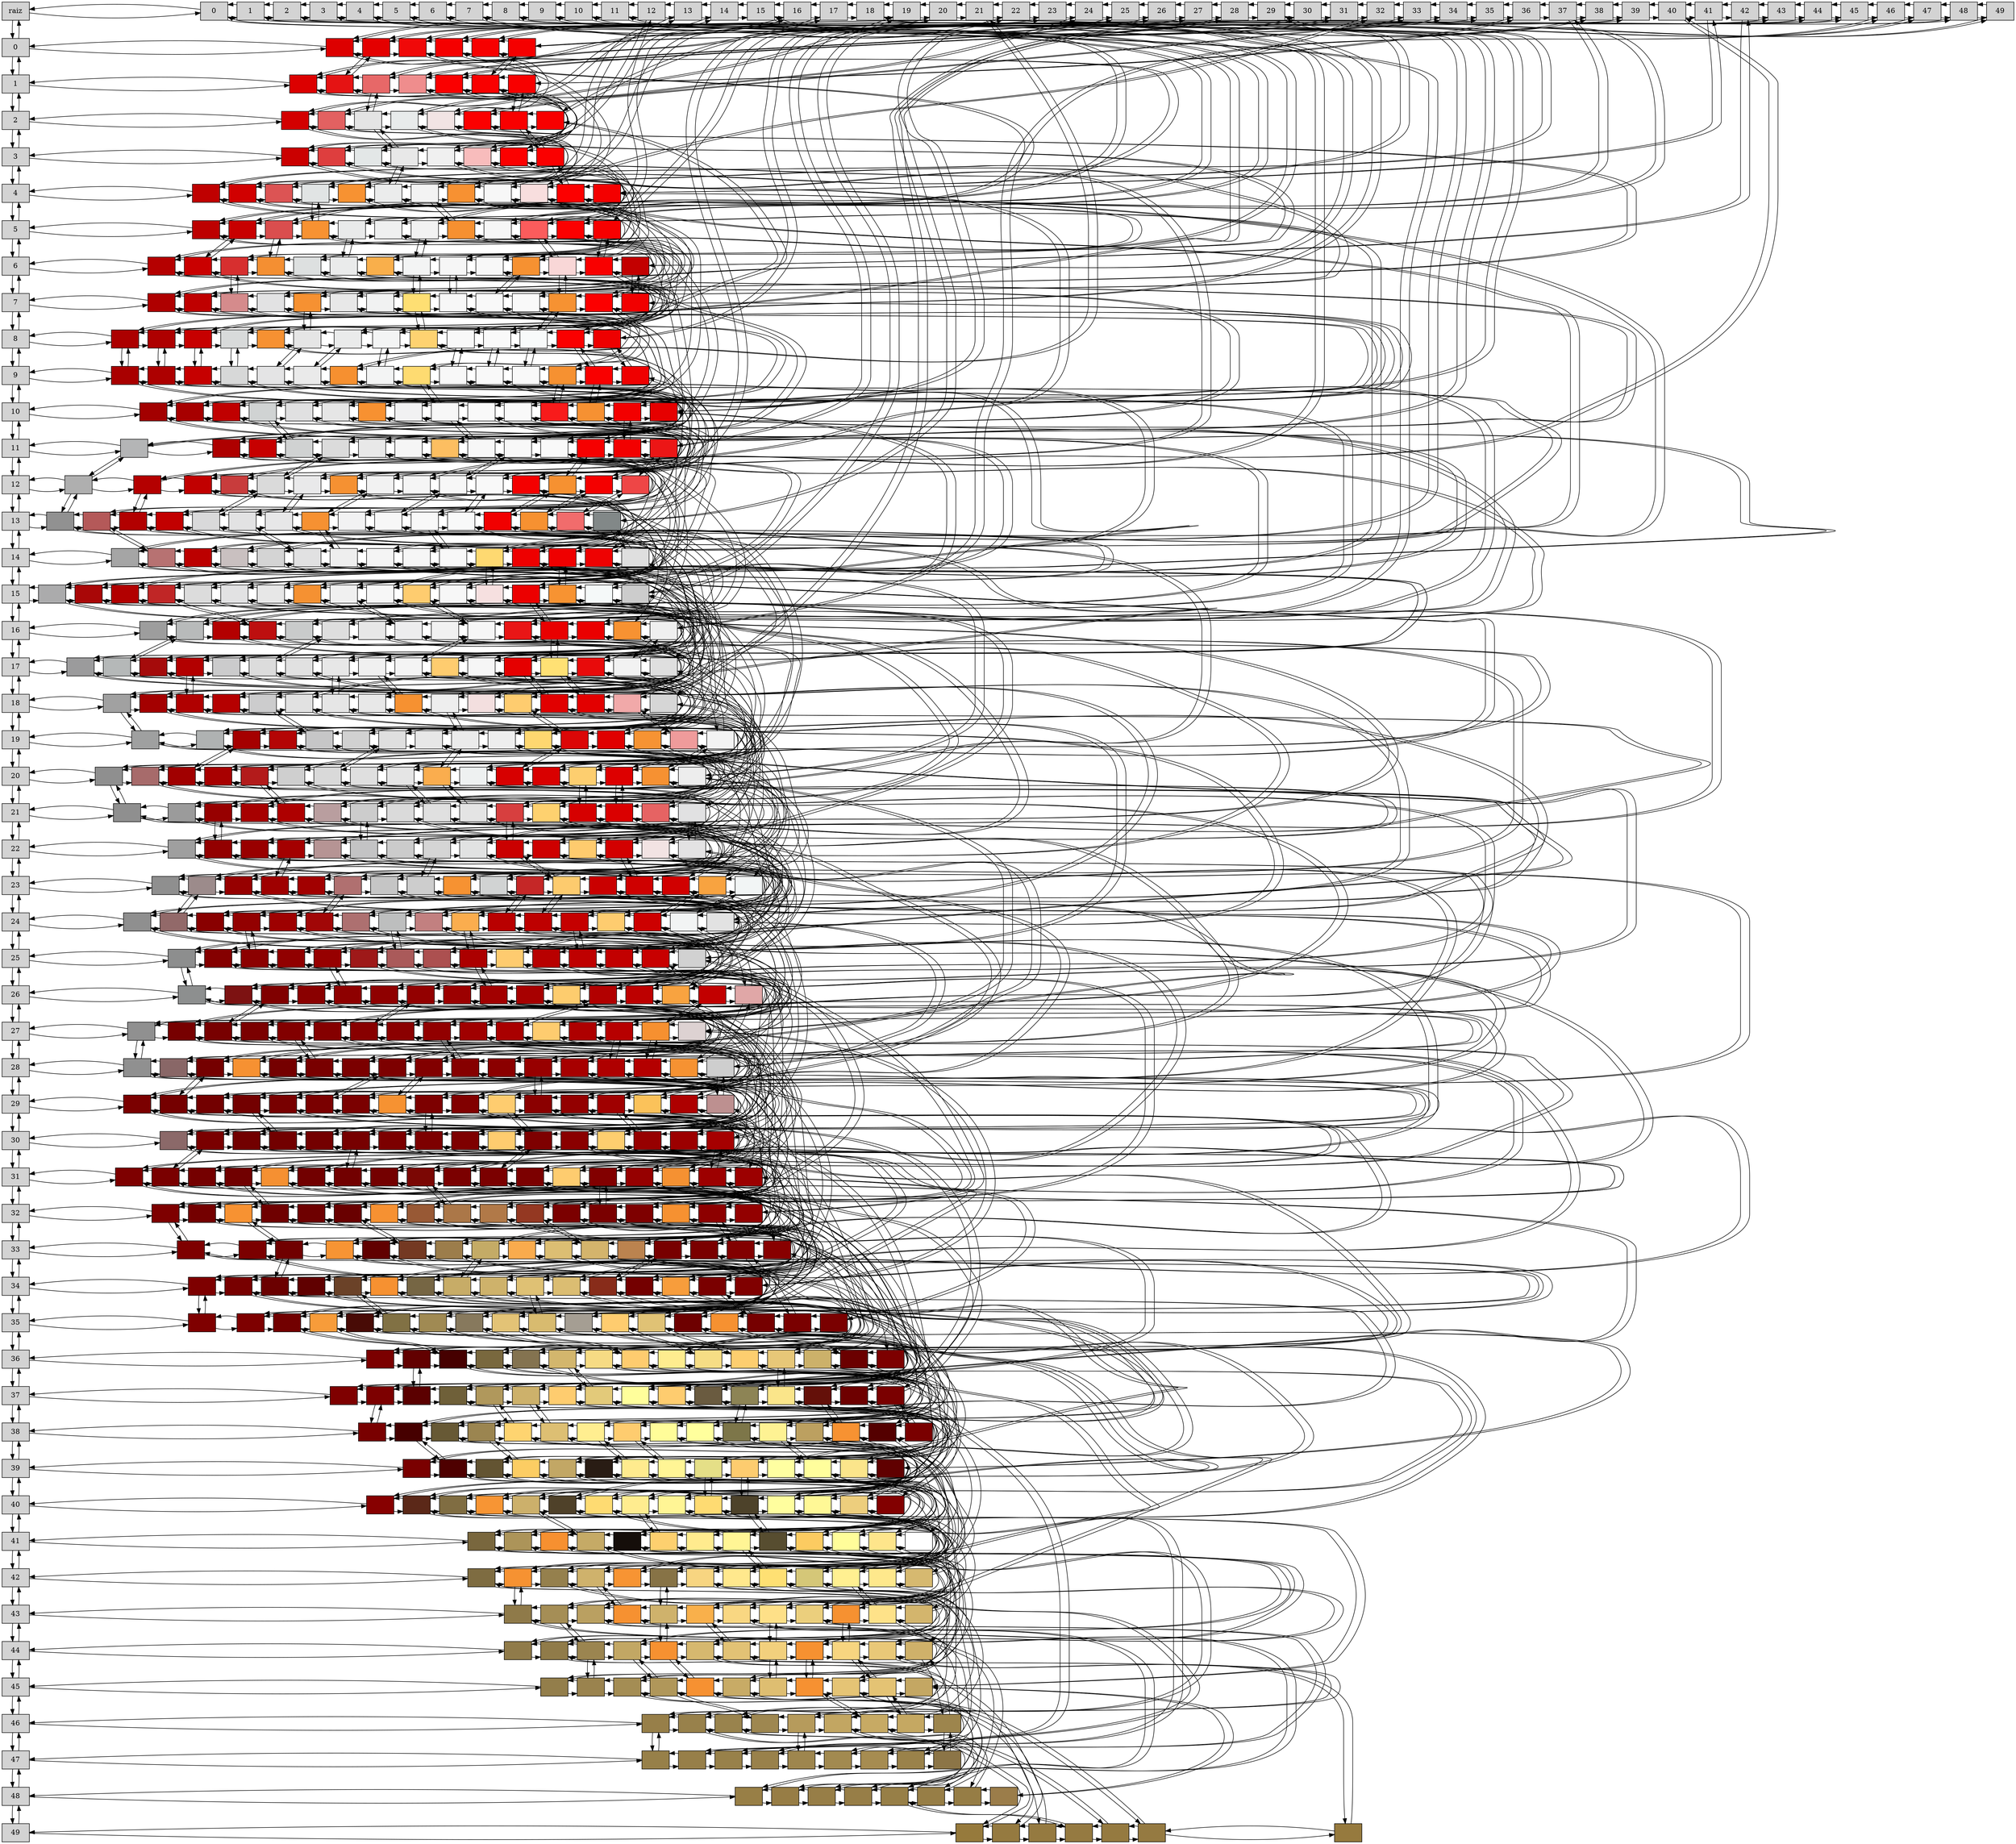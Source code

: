  digraph Matrix {
 node[shape = "box", style=filled]
 "Nodo0_0"[label = "raiz", group="0"]                                                                                                                  
 "Nodo0_0"->"Nodo1_0"
 "Nodo0_0"->"Nodo1_0"[dir = back]
 "Nodo0_0"->"Nodo0_1"
 "Nodo0_0"->"Nodo0_1"[dir = back]
 "Nodo1_0"[label = "0", group="1"]                                                                                                                     
 "Nodo1_0"->"Nodo2_0"
 "Nodo1_0"->"Nodo2_0"[dir = back]
 "Nodo1_0"->"Nodo1_17"
 "Nodo1_0"->"Nodo1_17"[dir = back]
 "Nodo2_0"[label = "1", group="2"]                                                                                                                     
 "Nodo2_0"->"Nodo3_0"
 "Nodo2_0"->"Nodo3_0"[dir = back]
 "Nodo2_0"->"Nodo2_15"
 "Nodo2_0"->"Nodo2_15"[dir = back]
 "Nodo3_0"[label = "2", group="3"]                                                                                                                     
 "Nodo3_0"->"Nodo4_0"
 "Nodo3_0"->"Nodo4_0"[dir = back]
 "Nodo3_0"->"Nodo3_12"
 "Nodo3_0"->"Nodo3_12"[dir = back]
 "Nodo4_0"[label = "3", group="4"]                                                                                                                     
 "Nodo4_0"->"Nodo5_0"
 "Nodo4_0"->"Nodo5_0"[dir = back]
 "Nodo4_0"->"Nodo4_11"
 "Nodo4_0"->"Nodo4_11"[dir = back]
 "Nodo5_0"[label = "4", group="5"]                                                                                                                     
 "Nodo5_0"->"Nodo6_0"
 "Nodo5_0"->"Nodo6_0"[dir = back]
 "Nodo5_0"->"Nodo5_9"
 "Nodo5_0"->"Nodo5_9"[dir = back]
 "Nodo6_0"[label = "5", group="6"]                                                                                                                     
 "Nodo6_0"->"Nodo7_0"
 "Nodo6_0"->"Nodo7_0"[dir = back]
 "Nodo6_0"->"Nodo6_8"
 "Nodo6_0"->"Nodo6_8"[dir = back]
 "Nodo7_0"[label = "6", group="7"]                                                                                                                     
 "Nodo7_0"->"Nodo8_0"
 "Nodo7_0"->"Nodo8_0"[dir = back]
 "Nodo7_0"->"Nodo7_7"
 "Nodo7_0"->"Nodo7_7"[dir = back]
 "Nodo8_0"[label = "7", group="8"]                                                                                                                     
 "Nodo8_0"->"Nodo9_0"
 "Nodo8_0"->"Nodo9_0"[dir = back]
 "Nodo8_0"->"Nodo8_13"
 "Nodo8_0"->"Nodo8_13"[dir = back]
 "Nodo9_0"[label = "8", group="9"]                                                                                                                     
 "Nodo9_0"->"Nodo10_0"
 "Nodo9_0"->"Nodo10_0"[dir = back]
 "Nodo9_0"->"Nodo9_5"
 "Nodo9_0"->"Nodo9_5"[dir = back]
 "Nodo10_0"[label = "9", group="10"]                                                                                                                   
 "Nodo10_0"->"Nodo11_0"
 "Nodo10_0"->"Nodo11_0"[dir = back]
 "Nodo10_0"->"Nodo10_6"
 "Nodo10_0"->"Nodo10_6"[dir = back]
 "Nodo11_0"[label = "10", group="11"]                                                                                                                  
 "Nodo11_0"->"Nodo12_0"
 "Nodo11_0"->"Nodo12_0"[dir = back]
 "Nodo11_0"->"Nodo11_9"
 "Nodo11_0"->"Nodo11_9"[dir = back]
 "Nodo12_0"[label = "11", group="12"]                                                                                                                  
 "Nodo12_0"->"Nodo13_0"
 "Nodo12_0"->"Nodo13_0"[dir = back]
 "Nodo12_0"->"Nodo12_6"
 "Nodo12_0"->"Nodo12_6"[dir = back]
 "Nodo13_0"[label = "12", group="13"]                                                                                                                  
 "Nodo13_0"->"Nodo14_0"
 "Nodo13_0"->"Nodo14_0"[dir = back]
 "Nodo13_0"->"Nodo13_4"
 "Nodo13_0"->"Nodo13_4"[dir = back]
 "Nodo14_0"[label = "13", group="14"]                                                                                                                  
 "Nodo14_0"->"Nodo15_0"
 "Nodo14_0"->"Nodo15_0"[dir = back]
 "Nodo14_0"->"Nodo14_5"
 "Nodo14_0"->"Nodo14_5"[dir = back]
 "Nodo15_0"[label = "14", group="15"]                                                                                                                  
 "Nodo15_0"->"Nodo16_0"
 "Nodo15_0"->"Nodo16_0"[dir = back]
 "Nodo15_0"->"Nodo15_3"
 "Nodo15_0"->"Nodo15_3"[dir = back]
 "Nodo16_0"[label = "15", group="16"]                                                                                                                  
 "Nodo16_0"->"Nodo17_0"
 "Nodo16_0"->"Nodo17_0"[dir = back]
 "Nodo16_0"->"Nodo16_6"
 "Nodo16_0"->"Nodo16_6"[dir = back]
 "Nodo17_0"[label = "16", group="17"]                                                                                                                  
 "Nodo17_0"->"Nodo18_0"
 "Nodo17_0"->"Nodo18_0"[dir = back]
 "Nodo17_0"->"Nodo17_1"
 "Nodo17_0"->"Nodo17_1"[dir = back]
 "Nodo18_0"[label = "17", group="18"]                                                                                                                  
 "Nodo18_0"->"Nodo19_0"
 "Nodo18_0"->"Nodo19_0"[dir = back]
 "Nodo18_0"->"Nodo18_2"
 "Nodo18_0"->"Nodo18_2"[dir = back]
 "Nodo19_0"[label = "18", group="19"]                                                                                                                  
 "Nodo19_0"->"Nodo20_0"
 "Nodo19_0"->"Nodo20_0"[dir = back]
 "Nodo19_0"->"Nodo19_5"
 "Nodo19_0"->"Nodo19_5"[dir = back]
 "Nodo20_0"[label = "19", group="20"]                                                                                                                  
 "Nodo20_0"->"Nodo21_0"
 "Nodo20_0"->"Nodo21_0"[dir = back]
 "Nodo20_0"->"Nodo20_3"
 "Nodo20_0"->"Nodo20_3"[dir = back]
 "Nodo21_0"[label = "20", group="21"]                                                                                                                  
 "Nodo21_0"->"Nodo22_0"
 "Nodo21_0"->"Nodo22_0"[dir = back]
 "Nodo21_0"->"Nodo21_1"
 "Nodo21_0"->"Nodo21_1"[dir = back]
 "Nodo22_0"[label = "21", group="22"]                                                                                                                  
 "Nodo22_0"->"Nodo23_0"
 "Nodo22_0"->"Nodo23_0"[dir = back]
 "Nodo22_0"->"Nodo22_10"
 "Nodo22_0"->"Nodo22_10"[dir = back]
 "Nodo23_0"[label = "22", group="23"]                                                                                                                  
 "Nodo23_0"->"Nodo24_0"
 "Nodo23_0"->"Nodo24_0"[dir = back]
 "Nodo23_0"->"Nodo23_2"
 "Nodo23_0"->"Nodo23_2"[dir = back]
 "Nodo24_0"[label = "23", group="24"]                                                                                                                  
 "Nodo24_0"->"Nodo25_0"
 "Nodo24_0"->"Nodo25_0"[dir = back]
 "Nodo24_0"->"Nodo24_6"
 "Nodo24_0"->"Nodo24_6"[dir = back]
 "Nodo25_0"[label = "24", group="25"]                                                                                                                  
 "Nodo25_0"->"Nodo26_0"
 "Nodo25_0"->"Nodo26_0"[dir = back]
 "Nodo25_0"->"Nodo25_3"
 "Nodo25_0"->"Nodo25_3"[dir = back]
 "Nodo26_0"[label = "25", group="26"]                                                                                                                  
 "Nodo26_0"->"Nodo27_0"
 "Nodo26_0"->"Nodo27_0"[dir = back]
 "Nodo26_0"->"Nodo26_1"
 "Nodo26_0"->"Nodo26_1"[dir = back]
 "Nodo27_0"[label = "26", group="27"]                                                                                                                  
 "Nodo27_0"->"Nodo28_0"
 "Nodo27_0"->"Nodo28_0"[dir = back]
 "Nodo27_0"->"Nodo27_2"
 "Nodo27_0"->"Nodo27_2"[dir = back]
 "Nodo28_0"[label = "27", group="28"]                                                                                                                  
 "Nodo28_0"->"Nodo29_0"
 "Nodo28_0"->"Nodo29_0"[dir = back]
 "Nodo28_0"->"Nodo28_5"
 "Nodo28_0"->"Nodo28_5"[dir = back]
 "Nodo29_0"[label = "28", group="29"]                                                                                                                  
 "Nodo29_0"->"Nodo30_0"
 "Nodo29_0"->"Nodo30_0"[dir = back]
 "Nodo29_0"->"Nodo29_1"
 "Nodo29_0"->"Nodo29_1"[dir = back]
 "Nodo30_0"[label = "29", group="30"]                                                                                                                  
 "Nodo30_0"->"Nodo31_0"
 "Nodo30_0"->"Nodo31_0"[dir = back]
 "Nodo30_0"->"Nodo30_6"
 "Nodo30_0"->"Nodo30_6"[dir = back]
 "Nodo31_0"[label = "30", group="31"]                                                                                                                  
 "Nodo31_0"->"Nodo32_0"
 "Nodo31_0"->"Nodo32_0"[dir = back]
 "Nodo31_0"->"Nodo31_1"
 "Nodo31_0"->"Nodo31_1"[dir = back]
 "Nodo32_0"[label = "31", group="32"]                                                                                                                  
 "Nodo32_0"->"Nodo33_0"
 "Nodo32_0"->"Nodo33_0"[dir = back]
 "Nodo32_0"->"Nodo32_2"
 "Nodo32_0"->"Nodo32_2"[dir = back]
 "Nodo33_0"[label = "32", group="33"]                                                                                                                  
 "Nodo33_0"->"Nodo34_0"
 "Nodo33_0"->"Nodo34_0"[dir = back]
 "Nodo33_0"->"Nodo33_5"
 "Nodo33_0"->"Nodo33_5"[dir = back]
 "Nodo34_0"[label = "33", group="34"]                                                                                                                  
 "Nodo34_0"->"Nodo35_0"
 "Nodo34_0"->"Nodo35_0"[dir = back]
 "Nodo34_0"->"Nodo34_3"
 "Nodo34_0"->"Nodo34_3"[dir = back]
 "Nodo35_0"[label = "34", group="35"]                                                                                                                  
 "Nodo35_0"->"Nodo36_0"
 "Nodo35_0"->"Nodo36_0"[dir = back]
 "Nodo35_0"->"Nodo35_1"
 "Nodo35_0"->"Nodo35_1"[dir = back]
 "Nodo36_0"[label = "35", group="36"]                                                                                                                  
 "Nodo36_0"->"Nodo37_0"
 "Nodo36_0"->"Nodo37_0"[dir = back]
 "Nodo36_0"->"Nodo36_13"
 "Nodo36_0"->"Nodo36_13"[dir = back]
 "Nodo37_0"[label = "36", group="37"]                                                                                                                  
 "Nodo37_0"->"Nodo38_0"
 "Nodo37_0"->"Nodo38_0"[dir = back]
 "Nodo37_0"->"Nodo37_2"
 "Nodo37_0"->"Nodo37_2"[dir = back]
 "Nodo38_0"[label = "37", group="38"]                                                                                                                  
 "Nodo38_0"->"Nodo39_0"
 "Nodo38_0"->"Nodo39_0"[dir = back]
 "Nodo38_0"->"Nodo38_6"
 "Nodo38_0"->"Nodo38_6"[dir = back]
 "Nodo39_0"[label = "38", group="39"]                                                                                                                  
 "Nodo39_0"->"Nodo40_0"
 "Nodo39_0"->"Nodo40_0"[dir = back]
 "Nodo39_0"->"Nodo39_3"
 "Nodo39_0"->"Nodo39_3"[dir = back]
 "Nodo40_0"[label = "39", group="40"]                                                                                                                  
 "Nodo40_0"->"Nodo41_0"
 "Nodo40_0"->"Nodo41_0"[dir = back]
 "Nodo40_0"->"Nodo40_6"
 "Nodo40_0"->"Nodo40_6"[dir = back]
 "Nodo41_0"[label = "40", group="41"]                                                                                                                  
 "Nodo41_0"->"Nodo42_0"
 "Nodo41_0"->"Nodo42_0"[dir = back]
 "Nodo41_0"->"Nodo41_13"
 "Nodo41_0"->"Nodo41_13"[dir = back]
 "Nodo42_0"[label = "41", group="42"]                                                                                                                  
 "Nodo42_0"->"Nodo43_0"
 "Nodo42_0"->"Nodo43_0"[dir = back]
 "Nodo42_0"->"Nodo42_5"
 "Nodo42_0"->"Nodo42_5"[dir = back]
 "Nodo43_0"[label = "42", group="43"]                                                                                                                  
 "Nodo43_0"->"Nodo44_0"
 "Nodo43_0"->"Nodo44_0"[dir = back]
 "Nodo43_0"->"Nodo43_7"
 "Nodo43_0"->"Nodo43_7"[dir = back]
 "Nodo44_0"[label = "43", group="44"]                                                                                                                  
 "Nodo44_0"->"Nodo45_0"
 "Nodo44_0"->"Nodo45_0"[dir = back]
 "Nodo44_0"->"Nodo44_9"
 "Nodo44_0"->"Nodo44_9"[dir = back]
 "Nodo45_0"[label = "44", group="45"]                                                                                                                  
 "Nodo45_0"->"Nodo46_0"
 "Nodo45_0"->"Nodo46_0"[dir = back]
 "Nodo45_0"->"Nodo45_12"
 "Nodo45_0"->"Nodo45_12"[dir = back]
 "Nodo46_0"[label = "45", group="46"]                                                                                                                  
 "Nodo46_0"->"Nodo47_0"
 "Nodo46_0"->"Nodo47_0"[dir = back]
 "Nodo46_0"->"Nodo46_11"
 "Nodo46_0"->"Nodo46_11"[dir = back]
 "Nodo47_0"[label = "46", group="47"]                                                                                                                  
 "Nodo47_0"->"Nodo48_0"
 "Nodo47_0"->"Nodo48_0"[dir = back]
 "Nodo47_0"->"Nodo47_17"
 "Nodo47_0"->"Nodo47_17"[dir = back]
 "Nodo48_0"[label = "47", group="48"]                                                                                                                  
 "Nodo48_0"->"Nodo49_0"
 "Nodo48_0"->"Nodo49_0"[dir = back]
 "Nodo48_0"->"Nodo48_14"
 "Nodo48_0"->"Nodo48_14"[dir = back]
 "Nodo49_0"[label = "48", group="49"]                                                                                                                  
 "Nodo49_0"->"Nodo50_0"
 "Nodo49_0"->"Nodo50_0"[dir = back]
 "Nodo49_0"->"Nodo49_16"
 "Nodo49_0"->"Nodo49_16"[dir = back]
 "Nodo50_0"[label = "49", group="50"]                                                                                                                  
 "Nodo50_0"->"Nodo50_19"
 "Nodo50_0"->"Nodo50_19"[dir = back]
 {rank=same;"Nodo0_0";"Nodo1_0";"Nodo2_0";"Nodo3_0";"Nodo4_0";"Nodo5_0";"Nodo6_0";"Nodo7_0";"Nodo8_0";"Nodo9_0";"Nodo10_0";"Nodo11_0";"Nodo12_0";"Nodo13_0";"Nodo14_0";"Nodo15_0";"Nodo16_0";"Nodo17_0";"Nodo18_0";"Nodo19_0";"Nodo20_0";"Nodo21_0";"Nodo22_0";"Nodo23_0";"Nodo24_0";"Nodo25_0";"Nodo26_0";"Nodo27_0";"Nodo28_0";"Nodo29_0";"Nodo30_0";"Nodo31_0";"Nodo32_0";"Nodo33_0";"Nodo34_0";"Nodo35_0";"Nodo36_0";"Nodo37_0";"Nodo38_0";"Nodo39_0";"Nodo40_0";"Nodo41_0";"Nodo42_0";"Nodo43_0";"Nodo44_0";"Nodo45_0";"Nodo46_0";"Nodo47_0";"Nodo48_0";"Nodo49_0";"Nodo50_0"}
 "Nodo0_1"[label = "0", group="0"]                                                                                                                     
 "Nodo0_1"->"Nodo17_1"
 "Nodo0_1"->"Nodo17_1"[dir = back]
 "Nodo0_1"->"Nodo0_2"
 "Nodo0_1"->"Nodo0_2"[dir = back]
 "Nodo17_1"[label = "", fillcolor="#dd0000", group="17"]                                                                                               
 "Nodo17_1"->"Nodo21_1"
 "Nodo17_1"->"Nodo21_1"[dir = back]
 "Nodo17_1"->"Nodo17_5"
 "Nodo17_1"->"Nodo17_5"[dir = back]
 "Nodo21_1"[label = "", fillcolor="#e40000", group="21"]                                                                                               
 "Nodo21_1"->"Nodo26_1"
 "Nodo21_1"->"Nodo26_1"[dir = back]
 "Nodo21_1"->"Nodo21_2"
 "Nodo21_1"->"Nodo21_2"[dir = back]
 "Nodo26_1"[label = "", fillcolor="#f00909", group="26"]                                                                                               
 "Nodo26_1"->"Nodo29_1"
 "Nodo26_1"->"Nodo29_1"[dir = back]
 "Nodo26_1"->"Nodo26_6"
 "Nodo26_1"->"Nodo26_6"[dir = back]
 "Nodo29_1"[label = "", fillcolor="#f50000", group="29"]                                                                                               
 "Nodo29_1"->"Nodo31_1"
 "Nodo29_1"->"Nodo31_1"[dir = back]
 "Nodo29_1"->"Nodo29_3"
 "Nodo29_1"->"Nodo29_3"[dir = back]
 "Nodo31_1"[label = "", fillcolor="#f70000", group="31"]                                                                                               
 "Nodo31_1"->"Nodo35_1"
 "Nodo31_1"->"Nodo35_1"[dir = back]
 "Nodo31_1"->"Nodo31_5"
 "Nodo31_1"->"Nodo31_5"[dir = back]
 "Nodo35_1"[label = "", fillcolor="#f50000", group="35"]                                                                                               
 "Nodo35_1"->"Nodo35_2"
 "Nodo35_1"->"Nodo35_2"[dir = back]
 {rank=same;"Nodo0_1";"Nodo17_1";"Nodo21_1";"Nodo26_1";"Nodo29_1";"Nodo31_1";"Nodo35_1"}
 "Nodo0_2"[label = "1", group="0"]                                                                                                                     
 "Nodo0_2"->"Nodo18_2"
 "Nodo0_2"->"Nodo18_2"[dir = back]
 "Nodo0_2"->"Nodo0_3"
 "Nodo0_2"->"Nodo0_3"[dir = back]
 "Nodo18_2"[label = "", fillcolor="#dc0000", group="18"]                                                                                               
 "Nodo18_2"->"Nodo21_2"
 "Nodo18_2"->"Nodo21_2"[dir = back]
 "Nodo18_2"->"Nodo18_4"
 "Nodo18_2"->"Nodo18_4"[dir = back]
 "Nodo21_2"[label = "", fillcolor="#e51313", group="21"]                                                                                               
 "Nodo21_2"->"Nodo23_2"
 "Nodo21_2"->"Nodo23_2"[dir = back]
 "Nodo21_2"->"Nodo21_4"
 "Nodo21_2"->"Nodo21_4"[dir = back]
 "Nodo23_2"[label = "", fillcolor="#e76868", group="23"]                                                                                               
 "Nodo23_2"->"Nodo27_2"
 "Nodo23_2"->"Nodo27_2"[dir = back]
 "Nodo23_2"->"Nodo23_3"
 "Nodo23_2"->"Nodo23_3"[dir = back]
 "Nodo27_2"[label = "", fillcolor="#ef8d8d", group="27"]                                                                                               
 "Nodo27_2"->"Nodo32_2"
 "Nodo27_2"->"Nodo32_2"[dir = back]
 "Nodo27_2"->"Nodo27_4"
 "Nodo27_2"->"Nodo27_4"[dir = back]
 "Nodo32_2"[label = "", fillcolor="#fa0000", group="32"]                                                                                               
 "Nodo32_2"->"Nodo35_2"
 "Nodo32_2"->"Nodo35_2"[dir = back]
 "Nodo32_2"->"Nodo32_4"
 "Nodo32_2"->"Nodo32_4"[dir = back]
 "Nodo35_2"[label = "", fillcolor="#f90000", group="35"]                                                                                               
 "Nodo35_2"->"Nodo37_2"
 "Nodo35_2"->"Nodo37_2"[dir = back]
 "Nodo35_2"->"Nodo35_4"
 "Nodo35_2"->"Nodo35_4"[dir = back]
 "Nodo37_2"[label = "", fillcolor="#f80000", group="37"]                                                                                               
 "Nodo37_2"->"Nodo37_3"
 "Nodo37_2"->"Nodo37_3"[dir = back]
 {rank=same;"Nodo0_2";"Nodo18_2";"Nodo21_2";"Nodo23_2";"Nodo27_2";"Nodo32_2";"Nodo35_2";"Nodo37_2"}
 "Nodo0_3"[label = "2", group="0"]                                                                                                                     
 "Nodo0_3"->"Nodo15_3"
 "Nodo0_3"->"Nodo15_3"[dir = back]
 "Nodo0_3"->"Nodo0_4"
 "Nodo0_3"->"Nodo0_4"[dir = back]
 "Nodo15_3"[label = "", fillcolor="#d30000", group="15"]                                                                                               
 "Nodo15_3"->"Nodo20_3"
 "Nodo15_3"->"Nodo20_3"[dir = back]
 "Nodo15_3"->"Nodo15_7"
 "Nodo15_3"->"Nodo15_7"[dir = back]
 "Nodo20_3"[label = "", fillcolor="#e26161", group="20"]                                                                                               
 "Nodo20_3"->"Nodo23_3"
 "Nodo20_3"->"Nodo23_3"[dir = back]
 "Nodo20_3"->"Nodo20_5"
 "Nodo20_3"->"Nodo20_5"[dir = back]
 "Nodo23_3"[label = "", fillcolor="#e4e4e4", group="23"]                                                                                               
 "Nodo23_3"->"Nodo25_3"
 "Nodo23_3"->"Nodo25_3"[dir = back]
 "Nodo23_3"->"Nodo23_4"
 "Nodo23_3"->"Nodo23_4"[dir = back]
 "Nodo25_3"[label = "", fillcolor="#e8ebeb", group="25"]                                                                                               
 "Nodo25_3"->"Nodo29_3"
 "Nodo25_3"->"Nodo29_3"[dir = back]
 "Nodo25_3"->"Nodo25_7"
 "Nodo25_3"->"Nodo25_7"[dir = back]
 "Nodo29_3"[label = "", fillcolor="#f2e4e4", group="29"]                                                                                               
 "Nodo29_3"->"Nodo34_3"
 "Nodo29_3"->"Nodo34_3"[dir = back]
 "Nodo29_3"->"Nodo29_5"
 "Nodo29_3"->"Nodo29_5"[dir = back]
 "Nodo34_3"[label = "", fillcolor="#fb0000", group="34"]                                                                                               
 "Nodo34_3"->"Nodo37_3"
 "Nodo34_3"->"Nodo37_3"[dir = back]
 "Nodo34_3"->"Nodo34_8"
 "Nodo34_3"->"Nodo34_8"[dir = back]
 "Nodo37_3"[label = "", fillcolor="#f90000", group="37"]                                                                                               
 "Nodo37_3"->"Nodo39_3"
 "Nodo37_3"->"Nodo39_3"[dir = back]
 "Nodo37_3"->"Nodo37_4"
 "Nodo37_3"->"Nodo37_4"[dir = back]
 "Nodo39_3"[label = "", fillcolor="#f80000", group="39"]                                                                                               
 "Nodo39_3"->"Nodo39_9"
 "Nodo39_3"->"Nodo39_9"[dir = back]
 {rank=same;"Nodo0_3";"Nodo15_3";"Nodo20_3";"Nodo23_3";"Nodo25_3";"Nodo29_3";"Nodo34_3";"Nodo37_3";"Nodo39_3"}
 "Nodo0_4"[label = "3", group="0"]                                                                                                                     
 "Nodo0_4"->"Nodo13_4"
 "Nodo0_4"->"Nodo13_4"[dir = back]
 "Nodo0_4"->"Nodo0_5"
 "Nodo0_4"->"Nodo0_5"[dir = back]
 "Nodo13_4"[label = "", fillcolor="#cb0000", group="13"]                                                                                               
 "Nodo13_4"->"Nodo18_4"
 "Nodo13_4"->"Nodo18_4"[dir = back]
 "Nodo13_4"->"Nodo13_13"
 "Nodo13_4"->"Nodo13_13"[dir = back]
 "Nodo18_4"[label = "", fillcolor="#de3e3e", group="18"]                                                                                               
 "Nodo18_4"->"Nodo21_4"
 "Nodo18_4"->"Nodo21_4"[dir = back]
 "Nodo18_4"->"Nodo18_8"
 "Nodo18_4"->"Nodo18_8"[dir = back]
 "Nodo21_4"[label = "", fillcolor="#e3e7e7", group="21"]                                                                                               
 "Nodo21_4"->"Nodo23_4"
 "Nodo21_4"->"Nodo23_4"[dir = back]
 "Nodo21_4"->"Nodo21_6"
 "Nodo21_4"->"Nodo21_6"[dir = back]
 "Nodo23_4"[label = "", fillcolor="#e8e8e8", group="23"]                                                                                               
 "Nodo23_4"->"Nodo27_4"
 "Nodo23_4"->"Nodo27_4"[dir = back]
 "Nodo23_4"->"Nodo23_5"
 "Nodo23_4"->"Nodo23_5"[dir = back]
 "Nodo27_4"[label = "", fillcolor="#f0f0f0", group="27"]                                                                                               
 "Nodo27_4"->"Nodo32_4"
 "Nodo27_4"->"Nodo32_4"[dir = back]
 "Nodo27_4"->"Nodo27_13"
 "Nodo27_4"->"Nodo27_13"[dir = back]
 "Nodo32_4"[label = "", fillcolor="#f8bcbc", group="32"]                                                                                               
 "Nodo32_4"->"Nodo35_4"
 "Nodo32_4"->"Nodo35_4"[dir = back]
 "Nodo32_4"->"Nodo32_7"
 "Nodo32_4"->"Nodo32_7"[dir = back]
 "Nodo35_4"[label = "", fillcolor="#fc0000", group="35"]                                                                                               
 "Nodo35_4"->"Nodo37_4"
 "Nodo35_4"->"Nodo37_4"[dir = back]
 "Nodo35_4"->"Nodo35_6"
 "Nodo35_4"->"Nodo35_6"[dir = back]
 "Nodo37_4"[label = "", fillcolor="#fa0000", group="37"]                                                                                               
 "Nodo37_4"->"Nodo37_5"
 "Nodo37_4"->"Nodo37_5"[dir = back]
 {rank=same;"Nodo0_4";"Nodo13_4";"Nodo18_4";"Nodo21_4";"Nodo23_4";"Nodo27_4";"Nodo32_4";"Nodo35_4";"Nodo37_4"}
 "Nodo0_5"[label = "4", group="0"]                                                                                                                     
 "Nodo0_5"->"Nodo9_5"
 "Nodo0_5"->"Nodo9_5"[dir = back]
 "Nodo0_5"->"Nodo0_6"
 "Nodo0_5"->"Nodo0_6"[dir = back]
 "Nodo9_5"[label = "", fillcolor="#bf0000", group="9"]                                                                                                 
 "Nodo9_5"->"Nodo14_5"
 "Nodo9_5"->"Nodo14_5"[dir = back]
 "Nodo9_5"->"Nodo9_16"
 "Nodo9_5"->"Nodo9_16"[dir = back]
 "Nodo14_5"[label = "", fillcolor="#d10000", group="14"]                                                                                               
 "Nodo14_5"->"Nodo17_5"
 "Nodo14_5"->"Nodo17_5"[dir = back]
 "Nodo14_5"->"Nodo14_15"
 "Nodo14_5"->"Nodo14_15"[dir = back]
 "Nodo17_5"[label = "", fillcolor="#dc5454", group="17"]                                                                                               
 "Nodo17_5"->"Nodo19_5"
 "Nodo17_5"->"Nodo19_5"[dir = back]
 "Nodo17_5"->"Nodo17_7"
 "Nodo17_5"->"Nodo17_7"[dir = back]
 "Nodo19_5"[label = "", fillcolor="#e1e4e4", group="19"]                                                                                               
 "Nodo19_5"->"Nodo20_5"
 "Nodo19_5"->"Nodo20_5"[dir = back]
 "Nodo19_5"->"Nodo19_6"
 "Nodo19_5"->"Nodo19_6"[dir = back]
 "Nodo20_5"[label = "", fillcolor="#f79232", group="20"]                                                                                               
 "Nodo20_5"->"Nodo23_5"
 "Nodo20_5"->"Nodo23_5"[dir = back]
 "Nodo20_5"->"Nodo20_8"
 "Nodo20_5"->"Nodo20_8"[dir = back]
 "Nodo23_5"[label = "", fillcolor="#ebecec", group="23"]                                                                                               
 "Nodo23_5"->"Nodo28_5"
 "Nodo23_5"->"Nodo28_5"[dir = back]
 "Nodo23_5"->"Nodo23_11"
 "Nodo23_5"->"Nodo23_11"[dir = back]
 "Nodo28_5"[label = "", fillcolor="#f3f3f3", group="28"]                                                                                               
 "Nodo28_5"->"Nodo29_5"
 "Nodo28_5"->"Nodo29_5"[dir = back]
 "Nodo28_5"->"Nodo28_6"
 "Nodo28_5"->"Nodo28_6"[dir = back]
 "Nodo29_5"[label = "", fillcolor="#f79132", group="29"]                                                                                               
 "Nodo29_5"->"Nodo31_5"
 "Nodo29_5"->"Nodo31_5"[dir = back]
 "Nodo29_5"->"Nodo29_7"
 "Nodo29_5"->"Nodo29_7"[dir = back]
 "Nodo31_5"[label = "", fillcolor="#f7f7f7", group="31"]                                                                                               
 "Nodo31_5"->"Nodo33_5"
 "Nodo31_5"->"Nodo33_5"[dir = back]
 "Nodo31_5"->"Nodo31_7"
 "Nodo31_5"->"Nodo31_7"[dir = back]
 "Nodo33_5"[label = "", fillcolor="#f8dede", group="33"]                                                                                               
 "Nodo33_5"->"Nodo37_5"
 "Nodo33_5"->"Nodo37_5"[dir = back]
 "Nodo33_5"->"Nodo33_9"
 "Nodo33_5"->"Nodo33_9"[dir = back]
 "Nodo37_5"[label = "", fillcolor="#fc0000", group="37"]                                                                                               
 "Nodo37_5"->"Nodo42_5"
 "Nodo37_5"->"Nodo42_5"[dir = back]
 "Nodo37_5"->"Nodo37_15"
 "Nodo37_5"->"Nodo37_15"[dir = back]
 "Nodo42_5"[label = "", fillcolor="#f40000", group="42"]                                                                                               
 "Nodo42_5"->"Nodo42_15"
 "Nodo42_5"->"Nodo42_15"[dir = back]
 {rank=same;"Nodo0_5";"Nodo9_5";"Nodo14_5";"Nodo17_5";"Nodo19_5";"Nodo20_5";"Nodo23_5";"Nodo28_5";"Nodo29_5";"Nodo31_5";"Nodo33_5";"Nodo37_5";"Nodo42_5"}
 "Nodo0_6"[label = "5", group="0"]                                                                                                                     
 "Nodo0_6"->"Nodo10_6"
 "Nodo0_6"->"Nodo10_6"[dir = back]
 "Nodo0_6"->"Nodo0_7"
 "Nodo0_6"->"Nodo0_7"[dir = back]
 "Nodo10_6"[label = "", fillcolor="#bd0000", group="10"]                                                                                               
 "Nodo10_6"->"Nodo12_6"
 "Nodo10_6"->"Nodo12_6"[dir = back]
 "Nodo10_6"->"Nodo10_8"
 "Nodo10_6"->"Nodo10_8"[dir = back]
 "Nodo12_6"[label = "", fillcolor="#c80000", group="12"]                                                                                               
 "Nodo12_6"->"Nodo16_6"
 "Nodo12_6"->"Nodo16_6"[dir = back]
 "Nodo12_6"->"Nodo12_7"
 "Nodo12_6"->"Nodo12_7"[dir = back]
 "Nodo16_6"[label = "", fillcolor="#da4e4e", group="16"]                                                                                               
 "Nodo16_6"->"Nodo19_6"
 "Nodo16_6"->"Nodo19_6"[dir = back]
 "Nodo16_6"->"Nodo16_7"
 "Nodo16_6"->"Nodo16_7"[dir = back]
 "Nodo19_6"[label = "", fillcolor="#f79232", group="19"]                                                                                               
 "Nodo19_6"->"Nodo21_6"
 "Nodo19_6"->"Nodo21_6"[dir = back]
 "Nodo19_6"->"Nodo19_8"
 "Nodo19_6"->"Nodo19_8"[dir = back]
 "Nodo21_6"[label = "", fillcolor="#e9eaea", group="21"]                                                                                               
 "Nodo21_6"->"Nodo24_6"
 "Nodo21_6"->"Nodo24_6"[dir = back]
 "Nodo21_6"->"Nodo21_7"
 "Nodo21_6"->"Nodo21_7"[dir = back]
 "Nodo24_6"[label = "", fillcolor="#eff0f0", group="24"]                                                                                               
 "Nodo24_6"->"Nodo26_6"
 "Nodo24_6"->"Nodo26_6"[dir = back]
 "Nodo24_6"->"Nodo24_8"
 "Nodo24_6"->"Nodo24_8"[dir = back]
 "Nodo26_6"[label = "", fillcolor="#f2f2f2", group="26"]                                                                                               
 "Nodo26_6"->"Nodo28_6"
 "Nodo26_6"->"Nodo28_6"[dir = back]
 "Nodo26_6"->"Nodo26_7"
 "Nodo26_6"->"Nodo26_7"[dir = back]
 "Nodo28_6"[label = "", fillcolor="#f69030", group="28"]                                                                                               
 "Nodo28_6"->"Nodo30_6"
 "Nodo28_6"->"Nodo30_6"[dir = back]
 "Nodo28_6"->"Nodo28_12"
 "Nodo28_6"->"Nodo28_12"[dir = back]
 "Nodo30_6"[label = "", fillcolor="#f6f6f6", group="30"]                                                                                               
 "Nodo30_6"->"Nodo35_6"
 "Nodo30_6"->"Nodo35_6"[dir = back]
 "Nodo30_6"->"Nodo30_9"
 "Nodo30_6"->"Nodo30_9"[dir = back]
 "Nodo35_6"[label = "", fillcolor="#fb5c5c", group="35"]                                                                                               
 "Nodo35_6"->"Nodo38_6"
 "Nodo35_6"->"Nodo38_6"[dir = back]
 "Nodo35_6"->"Nodo35_7"
 "Nodo35_6"->"Nodo35_7"[dir = back]
 "Nodo38_6"[label = "", fillcolor="#fc0000", group="38"]                                                                                               
 "Nodo38_6"->"Nodo40_6"
 "Nodo38_6"->"Nodo40_6"[dir = back]
 "Nodo38_6"->"Nodo38_8"
 "Nodo38_6"->"Nodo38_8"[dir = back]
 "Nodo40_6"[label = "", fillcolor="#f70000", group="40"]                                                                                               
 "Nodo40_6"->"Nodo40_7"
 "Nodo40_6"->"Nodo40_7"[dir = back]
 {rank=same;"Nodo0_6";"Nodo10_6";"Nodo12_6";"Nodo16_6";"Nodo19_6";"Nodo21_6";"Nodo24_6";"Nodo26_6";"Nodo28_6";"Nodo30_6";"Nodo35_6";"Nodo38_6";"Nodo40_6"}
 "Nodo0_7"[label = "6", group="0"]                                                                                                                     
 "Nodo0_7"->"Nodo7_7"
 "Nodo0_7"->"Nodo7_7"[dir = back]
 "Nodo0_7"->"Nodo0_8"
 "Nodo0_7"->"Nodo0_8"[dir = back]
 "Nodo7_7"[label = "", fillcolor="#b50000", group="7"]                                                                                                 
 "Nodo7_7"->"Nodo12_7"
 "Nodo7_7"->"Nodo12_7"[dir = back]
 "Nodo7_7"->"Nodo7_9"
 "Nodo7_7"->"Nodo7_9"[dir = back]
 "Nodo12_7"[label = "", fillcolor="#ca0000", group="12"]                                                                                               
 "Nodo12_7"->"Nodo15_7"
 "Nodo12_7"->"Nodo15_7"[dir = back]
 "Nodo12_7"->"Nodo12_12"
 "Nodo12_7"->"Nodo12_12"[dir = back]
 "Nodo15_7"[label = "", fillcolor="#d72f2f", group="15"]                                                                                               
 "Nodo15_7"->"Nodo16_7"
 "Nodo15_7"->"Nodo16_7"[dir = back]
 "Nodo15_7"->"Nodo15_8"
 "Nodo15_7"->"Nodo15_8"[dir = back]
 "Nodo16_7"[label = "", fillcolor="#f48f32", group="16"]                                                                                               
 "Nodo16_7"->"Nodo17_7"
 "Nodo16_7"->"Nodo17_7"[dir = back]
 "Nodo16_7"->"Nodo16_9"
 "Nodo16_7"->"Nodo16_9"[dir = back]
 "Nodo17_7"[label = "", fillcolor="#dde0e0", group="17"]                                                                                               
 "Nodo17_7"->"Nodo21_7"
 "Nodo17_7"->"Nodo21_7"[dir = back]
 "Nodo17_7"->"Nodo17_9"
 "Nodo17_7"->"Nodo17_9"[dir = back]
 "Nodo21_7"[label = "", fillcolor="#eaebeb", group="21"]                                                                                               
 "Nodo21_7"->"Nodo25_7"
 "Nodo21_7"->"Nodo25_7"[dir = back]
 "Nodo21_7"->"Nodo21_9"
 "Nodo21_7"->"Nodo21_9"[dir = back]
 "Nodo25_7"[label = "", fillcolor="#f9af4b", group="25"]                                                                                               
 "Nodo25_7"->"Nodo26_7"
 "Nodo25_7"->"Nodo26_7"[dir = back]
 "Nodo25_7"->"Nodo25_9"
 "Nodo25_7"->"Nodo25_9"[dir = back]
 "Nodo26_7"[label = "", fillcolor="#f3f4f4", group="26"]                                                                                               
 "Nodo26_7"->"Nodo29_7"
 "Nodo26_7"->"Nodo29_7"[dir = back]
 "Nodo26_7"->"Nodo26_8"
 "Nodo26_7"->"Nodo26_8"[dir = back]
 "Nodo29_7"[label = "", fillcolor="#f6f6f6", group="29"]                                                                                               
 "Nodo29_7"->"Nodo31_7"
 "Nodo29_7"->"Nodo31_7"[dir = back]
 "Nodo29_7"->"Nodo29_8"
 "Nodo29_7"->"Nodo29_8"[dir = back]
 "Nodo31_7"[label = "", fillcolor="#f8f8f8", group="31"]                                                                                               
 "Nodo31_7"->"Nodo32_7"
 "Nodo31_7"->"Nodo32_7"[dir = back]
 "Nodo31_7"->"Nodo31_12"
 "Nodo31_7"->"Nodo31_12"[dir = back]
 "Nodo32_7"[label = "", fillcolor="#f69131", group="32"]                                                                                               
 "Nodo32_7"->"Nodo35_7"
 "Nodo32_7"->"Nodo35_7"[dir = back]
 "Nodo32_7"->"Nodo32_8"
 "Nodo32_7"->"Nodo32_8"[dir = back]
 "Nodo35_7"[label = "", fillcolor="#f9d7d7", group="35"]                                                                                               
 "Nodo35_7"->"Nodo40_7"
 "Nodo35_7"->"Nodo40_7"[dir = back]
 "Nodo35_7"->"Nodo35_8"
 "Nodo35_7"->"Nodo35_8"[dir = back]
 "Nodo40_7"[label = "", fillcolor="#f90000", group="40"]                                                                                               
 "Nodo40_7"->"Nodo43_7"
 "Nodo40_7"->"Nodo43_7"[dir = back]
 "Nodo40_7"->"Nodo40_12"
 "Nodo40_7"->"Nodo40_12"[dir = back]
 "Nodo43_7"[label = "", fillcolor="#c30000", group="43"]                                                                                               
 "Nodo43_7"->"Nodo43_8"
 "Nodo43_7"->"Nodo43_8"[dir = back]
 {rank=same;"Nodo0_7";"Nodo7_7";"Nodo12_7";"Nodo15_7";"Nodo16_7";"Nodo17_7";"Nodo21_7";"Nodo25_7";"Nodo26_7";"Nodo29_7";"Nodo31_7";"Nodo32_7";"Nodo35_7";"Nodo40_7";"Nodo43_7"}
 "Nodo0_8"[label = "7", group="0"]                                                                                                                     
 "Nodo0_8"->"Nodo6_8"
 "Nodo0_8"->"Nodo6_8"[dir = back]
 "Nodo0_8"->"Nodo0_9"
 "Nodo0_8"->"Nodo0_9"[dir = back]
 "Nodo6_8"[label = "", fillcolor="#af0000", group="6"]                                                                                                 
 "Nodo6_8"->"Nodo10_8"
 "Nodo6_8"->"Nodo10_8"[dir = back]
 "Nodo6_8"->"Nodo6_11"
 "Nodo6_8"->"Nodo6_11"[dir = back]
 "Nodo10_8"[label = "", fillcolor="#bf0000", group="10"]                                                                                               
 "Nodo10_8"->"Nodo15_8"
 "Nodo10_8"->"Nodo15_8"[dir = back]
 "Nodo10_8"->"Nodo10_11"
 "Nodo10_8"->"Nodo10_11"[dir = back]
 "Nodo15_8"[label = "", fillcolor="#d58b8c", group="15"]                                                                                               
 "Nodo15_8"->"Nodo18_8"
 "Nodo15_8"->"Nodo18_8"[dir = back]
 "Nodo15_8"->"Nodo15_11"
 "Nodo15_8"->"Nodo15_11"[dir = back]
 "Nodo18_8"[label = "", fillcolor="#e2e2e3", group="18"]                                                                                               
 "Nodo18_8"->"Nodo19_8"
 "Nodo18_8"->"Nodo19_8"[dir = back]
 "Nodo18_8"->"Nodo18_11"
 "Nodo18_8"->"Nodo18_11"[dir = back]
 "Nodo19_8"[label = "", fillcolor="#f69132", group="19"]                                                                                               
 "Nodo19_8"->"Nodo20_8"
 "Nodo19_8"->"Nodo20_8"[dir = back]
 "Nodo19_8"->"Nodo19_9"
 "Nodo19_8"->"Nodo19_9"[dir = back]
 "Nodo20_8"[label = "", fillcolor="#e8e8e8", group="20"]                                                                                               
 "Nodo20_8"->"Nodo24_8"
 "Nodo20_8"->"Nodo24_8"[dir = back]
 "Nodo20_8"->"Nodo20_11"
 "Nodo20_8"->"Nodo20_11"[dir = back]
 "Nodo24_8"[label = "", fillcolor="#f1f2f2", group="24"]                                                                                               
 "Nodo24_8"->"Nodo26_8"
 "Nodo24_8"->"Nodo26_8"[dir = back]
 "Nodo24_8"->"Nodo24_11"
 "Nodo24_8"->"Nodo24_11"[dir = back]
 "Nodo26_8"[label = "", fillcolor="#fedf73", group="26"]                                                                                               
 "Nodo26_8"->"Nodo29_8"
 "Nodo26_8"->"Nodo29_8"[dir = back]
 "Nodo26_8"->"Nodo26_9"
 "Nodo26_8"->"Nodo26_9"[dir = back]
 "Nodo29_8"[label = "", fillcolor="#f7f7f7", group="29"]                                                                                               
 "Nodo29_8"->"Nodo32_8"
 "Nodo29_8"->"Nodo32_8"[dir = back]
 "Nodo29_8"->"Nodo29_10"
 "Nodo29_8"->"Nodo29_10"[dir = back]
 "Nodo32_8"[label = "", fillcolor="#f9f9f9", group="32"]                                                                                               
 "Nodo32_8"->"Nodo34_8"
 "Nodo32_8"->"Nodo34_8"[dir = back]
 "Nodo32_8"->"Nodo32_11"
 "Nodo32_8"->"Nodo32_11"[dir = back]
 "Nodo34_8"[label = "", fillcolor="#f9f9f9", group="34"]                                                                                               
 "Nodo34_8"->"Nodo35_8"
 "Nodo34_8"->"Nodo35_8"[dir = back]
 "Nodo34_8"->"Nodo34_11"
 "Nodo34_8"->"Nodo34_11"[dir = back]
 "Nodo35_8"[label = "", fillcolor="#f69232", group="35"]                                                                                               
 "Nodo35_8"->"Nodo38_8"
 "Nodo35_8"->"Nodo38_8"[dir = back]
 "Nodo35_8"->"Nodo35_9"
 "Nodo35_8"->"Nodo35_9"[dir = back]
 "Nodo38_8"[label = "", fillcolor="#fc0000", group="38"]                                                                                               
 "Nodo38_8"->"Nodo43_8"
 "Nodo38_8"->"Nodo43_8"[dir = back]
 "Nodo38_8"->"Nodo38_10"
 "Nodo38_8"->"Nodo38_10"[dir = back]
 "Nodo43_8"[label = "", fillcolor="#f10000", group="43"]                                                                                               
 "Nodo43_8"->"Nodo43_11"
 "Nodo43_8"->"Nodo43_11"[dir = back]
 {rank=same;"Nodo0_8";"Nodo6_8";"Nodo10_8";"Nodo15_8";"Nodo18_8";"Nodo19_8";"Nodo20_8";"Nodo24_8";"Nodo26_8";"Nodo29_8";"Nodo32_8";"Nodo34_8";"Nodo35_8";"Nodo38_8";"Nodo43_8"}
 "Nodo0_9"[label = "8", group="0"]                                                                                                                     
 "Nodo0_9"->"Nodo5_9"
 "Nodo0_9"->"Nodo5_9"[dir = back]
 "Nodo0_9"->"Nodo0_10"
 "Nodo0_9"->"Nodo0_10"[dir = back]
 "Nodo5_9"[label = "", fillcolor="#ac0000", group="5"]                                                                                                 
 "Nodo5_9"->"Nodo7_9"
 "Nodo5_9"->"Nodo7_9"[dir = back]
 "Nodo5_9"->"Nodo5_10"
 "Nodo5_9"->"Nodo5_10"[dir = back]
 "Nodo7_9"[label = "", fillcolor="#ae0000", group="7"]                                                                                                 
 "Nodo7_9"->"Nodo11_9"
 "Nodo7_9"->"Nodo11_9"[dir = back]
 "Nodo7_9"->"Nodo7_10"
 "Nodo7_9"->"Nodo7_10"[dir = back]
 "Nodo11_9"[label = "", fillcolor="#c70000", group="11"]                                                                                               
 "Nodo11_9"->"Nodo16_9"
 "Nodo11_9"->"Nodo16_9"[dir = back]
 "Nodo11_9"->"Nodo11_10"
 "Nodo11_9"->"Nodo11_10"[dir = back]
 "Nodo16_9"[label = "", fillcolor="#d8dada", group="16"]                                                                                               
 "Nodo16_9"->"Nodo17_9"
 "Nodo16_9"->"Nodo17_9"[dir = back]
 "Nodo16_9"->"Nodo16_10"
 "Nodo16_9"->"Nodo16_10"[dir = back]
 "Nodo17_9"[label = "", fillcolor="#f69132", group="17"]                                                                                               
 "Nodo17_9"->"Nodo19_9"
 "Nodo17_9"->"Nodo19_9"[dir = back]
 "Nodo17_9"->"Nodo17_12"
 "Nodo17_9"->"Nodo17_12"[dir = back]
 "Nodo19_9"[label = "", fillcolor="#e5e5e5", group="19"]                                                                                               
 "Nodo19_9"->"Nodo21_9"
 "Nodo19_9"->"Nodo21_9"[dir = back]
 "Nodo19_9"->"Nodo19_10"
 "Nodo19_9"->"Nodo19_10"[dir = back]
 "Nodo21_9"[label = "", fillcolor="#eaebeb", group="21"]                                                                                               
 "Nodo21_9"->"Nodo25_9"
 "Nodo21_9"->"Nodo25_9"[dir = back]
 "Nodo21_9"->"Nodo21_10"
 "Nodo21_9"->"Nodo21_10"[dir = back]
 "Nodo25_9"[label = "", fillcolor="#f3f4f4", group="25"]                                                                                               
 "Nodo25_9"->"Nodo26_9"
 "Nodo25_9"->"Nodo26_9"[dir = back]
 "Nodo25_9"->"Nodo25_10"
 "Nodo25_9"->"Nodo25_10"[dir = back]
 "Nodo26_9"[label = "", fillcolor="#fed271", group="26"]                                                                                               
 "Nodo26_9"->"Nodo30_9"
 "Nodo26_9"->"Nodo30_9"[dir = back]
 "Nodo26_9"->"Nodo26_12"
 "Nodo26_9"->"Nodo26_12"[dir = back]
 "Nodo30_9"[label = "", fillcolor="#f8f8f8", group="30"]                                                                                               
 "Nodo30_9"->"Nodo33_9"
 "Nodo30_9"->"Nodo33_9"[dir = back]
 "Nodo30_9"->"Nodo30_10"
 "Nodo30_9"->"Nodo30_10"[dir = back]
 "Nodo33_9"[label = "", fillcolor="#f9f9f9", group="33"]                                                                                               
 "Nodo33_9"->"Nodo35_9"
 "Nodo33_9"->"Nodo35_9"[dir = back]
 "Nodo33_9"->"Nodo33_10"
 "Nodo33_9"->"Nodo33_10"[dir = back]
 "Nodo35_9"[label = "", fillcolor="#f8fafa", group="35"]                                                                                               
 "Nodo35_9"->"Nodo39_9"
 "Nodo35_9"->"Nodo39_9"[dir = back]
 "Nodo35_9"->"Nodo35_10"
 "Nodo35_9"->"Nodo35_10"[dir = back]
 "Nodo39_9"[label = "", fillcolor="#fa0000", group="39"]                                                                                               
 "Nodo39_9"->"Nodo44_9"
 "Nodo39_9"->"Nodo44_9"[dir = back]
 "Nodo39_9"->"Nodo39_10"
 "Nodo39_9"->"Nodo39_10"[dir = back]
 "Nodo44_9"[label = "", fillcolor="#ee0000", group="44"]                                                                                               
 "Nodo44_9"->"Nodo44_10"
 "Nodo44_9"->"Nodo44_10"[dir = back]
 {rank=same;"Nodo0_9";"Nodo5_9";"Nodo7_9";"Nodo11_9";"Nodo16_9";"Nodo17_9";"Nodo19_9";"Nodo21_9";"Nodo25_9";"Nodo26_9";"Nodo30_9";"Nodo33_9";"Nodo35_9";"Nodo39_9";"Nodo44_9"}
 "Nodo0_10"[label = "9", group="0"]                                                                                                                    
 "Nodo0_10"->"Nodo5_10"
 "Nodo0_10"->"Nodo5_10"[dir = back]
 "Nodo0_10"->"Nodo0_11"
 "Nodo0_10"->"Nodo0_11"[dir = back]
 "Nodo5_10"[label = "", fillcolor="#a90000", group="5"]                                                                                                
 "Nodo5_10"->"Nodo7_10"
 "Nodo5_10"->"Nodo7_10"[dir = back]
 "Nodo5_10"->"Nodo5_17"
 "Nodo5_10"->"Nodo5_17"[dir = back]
 "Nodo7_10"[label = "", fillcolor="#ad0000", group="7"]                                                                                                
 "Nodo7_10"->"Nodo11_10"
 "Nodo7_10"->"Nodo11_10"[dir = back]
 "Nodo7_10"->"Nodo7_12"
 "Nodo7_10"->"Nodo7_12"[dir = back]
 "Nodo11_10"[label = "", fillcolor="#c60000", group="11"]                                                                                              
 "Nodo11_10"->"Nodo16_10"
 "Nodo11_10"->"Nodo16_10"[dir = back]
 "Nodo11_10"->"Nodo11_13"
 "Nodo11_10"->"Nodo11_13"[dir = back]
 "Nodo16_10"[label = "", fillcolor="#d7d8d8", group="16"]                                                                                              
 "Nodo16_10"->"Nodo19_10"
 "Nodo16_10"->"Nodo19_10"[dir = back]
 "Nodo16_10"->"Nodo16_15"
 "Nodo16_10"->"Nodo16_15"[dir = back]
 "Nodo19_10"[label = "", fillcolor="#e4e4e5", group="19"]                                                                                              
 "Nodo19_10"->"Nodo21_10"
 "Nodo19_10"->"Nodo21_10"[dir = back]
 "Nodo19_10"->"Nodo19_17"
 "Nodo19_10"->"Nodo19_17"[dir = back]
 "Nodo21_10"[label = "", fillcolor="#eaeaea", group="21"]                                                                                              
 "Nodo21_10"->"Nodo22_10"
 "Nodo21_10"->"Nodo22_10"[dir = back]
 "Nodo21_10"->"Nodo21_12"
 "Nodo21_10"->"Nodo21_12"[dir = back]
 "Nodo22_10"[label = "", fillcolor="#f69030", group="22"]                                                                                              
 "Nodo22_10"->"Nodo25_10"
 "Nodo22_10"->"Nodo25_10"[dir = back]
 "Nodo22_10"->"Nodo22_13"
 "Nodo22_10"->"Nodo22_13"[dir = back]
 "Nodo25_10"[label = "", fillcolor="#f3f4f4", group="25"]                                                                                              
 "Nodo25_10"->"Nodo29_10"
 "Nodo25_10"->"Nodo29_10"[dir = back]
 "Nodo25_10"->"Nodo25_13"
 "Nodo25_10"->"Nodo25_13"[dir = back]
 "Nodo29_10"[label = "", fillcolor="#fedb71", group="29"]                                                                                              
 "Nodo29_10"->"Nodo30_10"
 "Nodo29_10"->"Nodo30_10"[dir = back]
 "Nodo29_10"->"Nodo29_11"
 "Nodo29_10"->"Nodo29_11"[dir = back]
 "Nodo30_10"[label = "", fillcolor="#f8f8f8", group="30"]                                                                                              
 "Nodo30_10"->"Nodo33_10"
 "Nodo30_10"->"Nodo33_10"[dir = back]
 "Nodo30_10"->"Nodo30_15"
 "Nodo30_10"->"Nodo30_15"[dir = back]
 "Nodo33_10"[label = "", fillcolor="#f9f9f9", group="33"]                                                                                              
 "Nodo33_10"->"Nodo35_10"
 "Nodo33_10"->"Nodo35_10"[dir = back]
 "Nodo33_10"->"Nodo33_16"
 "Nodo33_10"->"Nodo33_16"[dir = back]
 "Nodo35_10"[label = "", fillcolor="#f9f9f9", group="35"]                                                                                              
 "Nodo35_10"->"Nodo38_10"
 "Nodo35_10"->"Nodo38_10"[dir = back]
 "Nodo35_10"->"Nodo35_12"
 "Nodo35_10"->"Nodo35_12"[dir = back]
 "Nodo38_10"[label = "", fillcolor="#f69131", group="38"]                                                                                              
 "Nodo38_10"->"Nodo39_10"
 "Nodo38_10"->"Nodo39_10"[dir = back]
 "Nodo38_10"->"Nodo38_11"
 "Nodo38_10"->"Nodo38_11"[dir = back]
 "Nodo39_10"[label = "", fillcolor="#f90000", group="39"]                                                                                              
 "Nodo39_10"->"Nodo44_10"
 "Nodo39_10"->"Nodo44_10"[dir = back]
 "Nodo39_10"->"Nodo39_11"
 "Nodo39_10"->"Nodo39_11"[dir = back]
 "Nodo44_10"[label = "", fillcolor="#ef0000", group="44"]                                                                                              
 "Nodo44_10"->"Nodo44_15"
 "Nodo44_10"->"Nodo44_15"[dir = back]
 {rank=same;"Nodo0_10";"Nodo5_10";"Nodo7_10";"Nodo11_10";"Nodo16_10";"Nodo19_10";"Nodo21_10";"Nodo22_10";"Nodo25_10";"Nodo29_10";"Nodo30_10";"Nodo33_10";"Nodo35_10";"Nodo38_10";"Nodo39_10";"Nodo44_10"}
 "Nodo0_11"[label = "10", group="0"]                                                                                                                   
 "Nodo0_11"->"Nodo4_11"
 "Nodo0_11"->"Nodo4_11"[dir = back]
 "Nodo0_11"->"Nodo0_12"
 "Nodo0_11"->"Nodo0_12"[dir = back]
 "Nodo4_11"[label = "", fillcolor="#a30000", group="4"]                                                                                                
 "Nodo4_11"->"Nodo6_11"
 "Nodo4_11"->"Nodo6_11"[dir = back]
 "Nodo4_11"->"Nodo4_16"
 "Nodo4_11"->"Nodo4_16"[dir = back]
 "Nodo6_11"[label = "", fillcolor="#a70000", group="6"]                                                                                                
 "Nodo6_11"->"Nodo10_11"
 "Nodo6_11"->"Nodo10_11"[dir = back]
 "Nodo6_11"->"Nodo6_14"
 "Nodo6_11"->"Nodo6_14"[dir = back]
 "Nodo10_11"[label = "", fillcolor="#c00000", group="10"]                                                                                              
 "Nodo10_11"->"Nodo15_11"
 "Nodo10_11"->"Nodo15_11"[dir = back]
 "Nodo10_11"->"Nodo10_17"
 "Nodo10_11"->"Nodo10_17"[dir = back]
 "Nodo15_11"[label = "", fillcolor="#d0d3d3", group="15"]                                                                                              
 "Nodo15_11"->"Nodo18_11"
 "Nodo15_11"->"Nodo18_11"[dir = back]
 "Nodo15_11"->"Nodo15_12"
 "Nodo15_11"->"Nodo15_12"[dir = back]
 "Nodo18_11"[label = "", fillcolor="#e0e0e1", group="18"]                                                                                              
 "Nodo18_11"->"Nodo20_11"
 "Nodo18_11"->"Nodo20_11"[dir = back]
 "Nodo18_11"->"Nodo18_16"
 "Nodo18_11"->"Nodo18_16"[dir = back]
 "Nodo20_11"[label = "", fillcolor="#e6e6e6", group="20"]                                                                                              
 "Nodo20_11"->"Nodo23_11"
 "Nodo20_11"->"Nodo23_11"[dir = back]
 "Nodo20_11"->"Nodo20_14"
 "Nodo20_11"->"Nodo20_14"[dir = back]
 "Nodo23_11"[label = "", fillcolor="#f79131", group="23"]                                                                                              
 "Nodo23_11"->"Nodo24_11"
 "Nodo23_11"->"Nodo24_11"[dir = back]
 "Nodo23_11"->"Nodo23_16"
 "Nodo23_11"->"Nodo23_16"[dir = back]
 "Nodo24_11"[label = "", fillcolor="#f1f1f2", group="24"]                                                                                              
 "Nodo24_11"->"Nodo29_11"
 "Nodo24_11"->"Nodo29_11"[dir = back]
 "Nodo24_11"->"Nodo24_13"
 "Nodo24_11"->"Nodo24_13"[dir = back]
 "Nodo29_11"[label = "", fillcolor="#f7f7f7", group="29"]                                                                                              
 "Nodo29_11"->"Nodo32_11"
 "Nodo29_11"->"Nodo32_11"[dir = back]
 "Nodo29_11"->"Nodo29_12"
 "Nodo29_11"->"Nodo29_12"[dir = back]
 "Nodo32_11"[label = "", fillcolor="#f9f9f9", group="32"]                                                                                              
 "Nodo32_11"->"Nodo34_11"
 "Nodo32_11"->"Nodo34_11"[dir = back]
 "Nodo32_11"->"Nodo32_16"
 "Nodo32_11"->"Nodo32_16"[dir = back]
 "Nodo34_11"[label = "", fillcolor="#f9f9f9", group="34"]                                                                                              
 "Nodo34_11"->"Nodo38_11"
 "Nodo34_11"->"Nodo38_11"[dir = back]
 "Nodo34_11"->"Nodo34_14"
 "Nodo34_11"->"Nodo34_14"[dir = back]
 "Nodo38_11"[label = "", fillcolor="#f81b1b", group="38"]                                                                                              
 "Nodo38_11"->"Nodo39_11"
 "Nodo38_11"->"Nodo39_11"[dir = back]
 "Nodo38_11"->"Nodo38_17"
 "Nodo38_11"->"Nodo38_17"[dir = back]
 "Nodo39_11"[label = "", fillcolor="#f69132", group="39"]                                                                                              
 "Nodo39_11"->"Nodo43_11"
 "Nodo39_11"->"Nodo43_11"[dir = back]
 "Nodo39_11"->"Nodo39_13"
 "Nodo39_11"->"Nodo39_13"[dir = back]
 "Nodo43_11"[label = "", fillcolor="#f30000", group="43"]                                                                                              
 "Nodo43_11"->"Nodo46_11"
 "Nodo43_11"->"Nodo46_11"[dir = back]
 "Nodo43_11"->"Nodo43_12"
 "Nodo43_11"->"Nodo43_12"[dir = back]
 "Nodo46_11"[label = "", fillcolor="#e60000", group="46"]                                                                                              
 "Nodo46_11"->"Nodo46_16"
 "Nodo46_11"->"Nodo46_16"[dir = back]
 {rank=same;"Nodo0_11";"Nodo4_11";"Nodo6_11";"Nodo10_11";"Nodo15_11";"Nodo18_11";"Nodo20_11";"Nodo23_11";"Nodo24_11";"Nodo29_11";"Nodo32_11";"Nodo34_11";"Nodo38_11";"Nodo39_11";"Nodo43_11";"Nodo46_11"}
 "Nodo0_12"[label = "11", group="0"]                                                                                                                   
 "Nodo0_12"->"Nodo3_12"
 "Nodo0_12"->"Nodo3_12"[dir = back]
 "Nodo0_12"->"Nodo0_13"
 "Nodo0_12"->"Nodo0_13"[dir = back]
 "Nodo3_12"[label = "", fillcolor="#b4b5b6", group="3"]                                                                                                
 "Nodo3_12"->"Nodo7_12"
 "Nodo3_12"->"Nodo7_12"[dir = back]
 "Nodo3_12"->"Nodo3_13"
 "Nodo3_12"->"Nodo3_13"[dir = back]
 "Nodo7_12"[label = "", fillcolor="#ae0000", group="7"]                                                                                                
 "Nodo7_12"->"Nodo12_12"
 "Nodo7_12"->"Nodo12_12"[dir = back]
 "Nodo7_12"->"Nodo7_16"
 "Nodo7_12"->"Nodo7_16"[dir = back]
 "Nodo12_12"[label = "", fillcolor="#c70000", group="12"]                                                                                              
 "Nodo12_12"->"Nodo15_12"
 "Nodo12_12"->"Nodo15_12"[dir = back]
 "Nodo12_12"->"Nodo12_14"
 "Nodo12_12"->"Nodo12_14"[dir = back]
 "Nodo15_12"[label = "", fillcolor="#d0d2d2", group="15"]                                                                                              
 "Nodo15_12"->"Nodo17_12"
 "Nodo15_12"->"Nodo17_12"[dir = back]
 "Nodo15_12"->"Nodo15_17"
 "Nodo15_12"->"Nodo15_17"[dir = back]
 "Nodo17_12"[label = "", fillcolor="#dbdbdb", group="17"]                                                                                              
 "Nodo17_12"->"Nodo21_12"
 "Nodo17_12"->"Nodo21_12"[dir = back]
 "Nodo17_12"->"Nodo17_13"
 "Nodo17_12"->"Nodo17_13"[dir = back]
 "Nodo21_12"[label = "", fillcolor="#e8e8e8", group="21"]                                                                                              
 "Nodo21_12"->"Nodo26_12"
 "Nodo21_12"->"Nodo26_12"[dir = back]
 "Nodo21_12"->"Nodo21_16"
 "Nodo21_12"->"Nodo21_16"[dir = back]
 "Nodo26_12"[label = "", fillcolor="#f5f5f5", group="26"]                                                                                              
 "Nodo26_12"->"Nodo28_12"
 "Nodo26_12"->"Nodo28_12"[dir = back]
 "Nodo26_12"->"Nodo26_14"
 "Nodo26_12"->"Nodo26_14"[dir = back]
 "Nodo28_12"[label = "", fillcolor="#fcbe61", group="28"]                                                                                              
 "Nodo28_12"->"Nodo29_12"
 "Nodo28_12"->"Nodo29_12"[dir = back]
 "Nodo28_12"->"Nodo28_15"
 "Nodo28_12"->"Nodo28_15"[dir = back]
 "Nodo29_12"[label = "", fillcolor="#f7f7f7", group="29"]                                                                                              
 "Nodo29_12"->"Nodo31_12"
 "Nodo29_12"->"Nodo31_12"[dir = back]
 "Nodo29_12"->"Nodo29_17"
 "Nodo29_12"->"Nodo29_17"[dir = back]
 "Nodo31_12"[label = "", fillcolor="#f8f8f8", group="31"]                                                                                              
 "Nodo31_12"->"Nodo35_12"
 "Nodo31_12"->"Nodo35_12"[dir = back]
 "Nodo31_12"->"Nodo31_13"
 "Nodo31_12"->"Nodo31_13"[dir = back]
 "Nodo35_12"[label = "", fillcolor="#f9f9f9", group="35"]                                                                                              
 "Nodo35_12"->"Nodo40_12"
 "Nodo35_12"->"Nodo40_12"[dir = back]
 "Nodo35_12"->"Nodo35_16"
 "Nodo35_12"->"Nodo35_16"[dir = back]
 "Nodo40_12"[label = "", fillcolor="#f60000", group="40"]                                                                                              
 "Nodo40_12"->"Nodo43_12"
 "Nodo40_12"->"Nodo43_12"[dir = back]
 "Nodo40_12"->"Nodo40_13"
 "Nodo40_12"->"Nodo40_13"[dir = back]
 "Nodo43_12"[label = "", fillcolor="#f30000", group="43"]                                                                                              
 "Nodo43_12"->"Nodo45_12"
 "Nodo43_12"->"Nodo45_12"[dir = back]
 "Nodo43_12"->"Nodo43_17"
 "Nodo43_12"->"Nodo43_17"[dir = back]
 "Nodo45_12"[label = "", fillcolor="#ec1616", group="45"]                                                                                              
 "Nodo45_12"->"Nodo45_13"
 "Nodo45_12"->"Nodo45_13"[dir = back]
 {rank=same;"Nodo0_12";"Nodo3_12";"Nodo7_12";"Nodo12_12";"Nodo15_12";"Nodo17_12";"Nodo21_12";"Nodo26_12";"Nodo28_12";"Nodo29_12";"Nodo31_12";"Nodo35_12";"Nodo40_12";"Nodo43_12";"Nodo45_12"}
 "Nodo0_13"[label = "12", group="0"]                                                                                                                   
 "Nodo0_13"->"Nodo3_13"
 "Nodo0_13"->"Nodo3_13"[dir = back]
 "Nodo0_13"->"Nodo0_14"
 "Nodo0_13"->"Nodo0_14"[dir = back]
 "Nodo3_13"[label = "", fillcolor="#afafaf", group="3"]                                                                                                
 "Nodo3_13"->"Nodo8_13"
 "Nodo3_13"->"Nodo8_13"[dir = back]
 "Nodo3_13"->"Nodo3_14"
 "Nodo3_13"->"Nodo3_14"[dir = back]
 "Nodo8_13"[label = "", fillcolor="#b40000", group="8"]                                                                                                
 "Nodo8_13"->"Nodo11_13"
 "Nodo8_13"->"Nodo11_13"[dir = back]
 "Nodo8_13"->"Nodo8_14"
 "Nodo8_13"->"Nodo8_14"[dir = back]
 "Nodo11_13"[label = "", fillcolor="#c10000", group="11"]                                                                                              
 "Nodo11_13"->"Nodo13_13"
 "Nodo11_13"->"Nodo13_13"[dir = back]
 "Nodo11_13"->"Nodo11_15"
 "Nodo11_13"->"Nodo11_15"[dir = back]
 "Nodo13_13"[label = "", fillcolor="#c83c3c", group="13"]                                                                                              
 "Nodo13_13"->"Nodo17_13"
 "Nodo13_13"->"Nodo17_13"[dir = back]
 "Nodo13_13"->"Nodo13_16"
 "Nodo13_13"->"Nodo13_16"[dir = back]
 "Nodo17_13"[label = "", fillcolor="#dadada", group="17"]                                                                                              
 "Nodo17_13"->"Nodo22_13"
 "Nodo17_13"->"Nodo22_13"[dir = back]
 "Nodo17_13"->"Nodo17_14"
 "Nodo17_13"->"Nodo17_14"[dir = back]
 "Nodo22_13"[label = "", fillcolor="#e9e9ea", group="22"]                                                                                              
 "Nodo22_13"->"Nodo24_13"
 "Nodo22_13"->"Nodo24_13"[dir = back]
 "Nodo22_13"->"Nodo22_14"
 "Nodo22_13"->"Nodo22_14"[dir = back]
 "Nodo24_13"[label = "", fillcolor="#f59132", group="24"]                                                                                              
 "Nodo24_13"->"Nodo25_13"
 "Nodo24_13"->"Nodo25_13"[dir = back]
 "Nodo24_13"->"Nodo24_17"
 "Nodo24_13"->"Nodo24_17"[dir = back]
 "Nodo25_13"[label = "", fillcolor="#f2f2f2", group="25"]                                                                                              
 "Nodo25_13"->"Nodo27_13"
 "Nodo25_13"->"Nodo27_13"[dir = back]
 "Nodo25_13"->"Nodo25_14"
 "Nodo25_13"->"Nodo25_14"[dir = back]
 "Nodo27_13"[label = "", fillcolor="#f5f5f5", group="27"]                                                                                              
 "Nodo27_13"->"Nodo31_13"
 "Nodo27_13"->"Nodo31_13"[dir = back]
 "Nodo27_13"->"Nodo27_16"
 "Nodo27_13"->"Nodo27_16"[dir = back]
 "Nodo31_13"[label = "", fillcolor="#f7f7f7", group="31"]                                                                                              
 "Nodo31_13"->"Nodo36_13"
 "Nodo31_13"->"Nodo36_13"[dir = back]
 "Nodo31_13"->"Nodo31_14"
 "Nodo31_13"->"Nodo31_14"[dir = back]
 "Nodo36_13"[label = "", fillcolor="#f9f9f9", group="36"]                                                                                              
 "Nodo36_13"->"Nodo39_13"
 "Nodo36_13"->"Nodo39_13"[dir = back]
 "Nodo36_13"->"Nodo36_14"
 "Nodo36_13"->"Nodo36_14"[dir = back]
 "Nodo39_13"[label = "", fillcolor="#f40000", group="39"]                                                                                              
 "Nodo39_13"->"Nodo40_13"
 "Nodo39_13"->"Nodo40_13"[dir = back]
 "Nodo39_13"->"Nodo39_15"
 "Nodo39_13"->"Nodo39_15"[dir = back]
 "Nodo40_13"[label = "", fillcolor="#f69131", group="40"]                                                                                              
 "Nodo40_13"->"Nodo41_13"
 "Nodo40_13"->"Nodo41_13"[dir = back]
 "Nodo40_13"->"Nodo40_14"
 "Nodo40_13"->"Nodo40_14"[dir = back]
 "Nodo41_13"[label = "", fillcolor="#f40000", group="41"]                                                                                              
 "Nodo41_13"->"Nodo45_13"
 "Nodo41_13"->"Nodo45_13"[dir = back]
 "Nodo41_13"->"Nodo41_14"
 "Nodo41_13"->"Nodo41_14"[dir = back]
 "Nodo45_13"[label = "", fillcolor="#ee4646", group="45"]                                                                                              
 "Nodo45_13"->"Nodo45_14"
 "Nodo45_13"->"Nodo45_14"[dir = back]
 {rank=same;"Nodo0_13";"Nodo3_13";"Nodo8_13";"Nodo11_13";"Nodo13_13";"Nodo17_13";"Nodo22_13";"Nodo24_13";"Nodo25_13";"Nodo27_13";"Nodo31_13";"Nodo36_13";"Nodo39_13";"Nodo40_13";"Nodo41_13";"Nodo45_13"}
 "Nodo0_14"[label = "13", group="0"]                                                                                                                   
 "Nodo0_14"->"Nodo3_14"
 "Nodo0_14"->"Nodo3_14"[dir = back]
 "Nodo0_14"->"Nodo0_15"
 "Nodo0_14"->"Nodo0_15"[dir = back]
 "Nodo3_14"[label = "", fillcolor="#919191", group="3"]                                                                                                
 "Nodo3_14"->"Nodo6_14"
 "Nodo3_14"->"Nodo6_14"[dir = back]
 "Nodo3_14"->"Nodo3_19"
 "Nodo3_14"->"Nodo3_19"[dir = back]
 "Nodo6_14"[label = "", fillcolor="#b45959", group="6"]                                                                                                
 "Nodo6_14"->"Nodo8_14"
 "Nodo6_14"->"Nodo8_14"[dir = back]
 "Nodo6_14"->"Nodo6_15"
 "Nodo6_14"->"Nodo6_15"[dir = back]
 "Nodo8_14"[label = "", fillcolor="#b20000", group="8"]                                                                                                
 "Nodo8_14"->"Nodo12_14"
 "Nodo8_14"->"Nodo12_14"[dir = back]
 "Nodo8_14"->"Nodo8_19"
 "Nodo8_14"->"Nodo8_19"[dir = back]
 "Nodo12_14"[label = "", fillcolor="#c20000", group="12"]                                                                                              
 "Nodo12_14"->"Nodo17_14"
 "Nodo12_14"->"Nodo17_14"[dir = back]
 "Nodo12_14"->"Nodo12_22"
 "Nodo12_14"->"Nodo12_22"[dir = back]
 "Nodo17_14"[label = "", fillcolor="#d9d9da", group="17"]                                                                                              
 "Nodo17_14"->"Nodo20_14"
 "Nodo17_14"->"Nodo20_14"[dir = back]
 "Nodo17_14"->"Nodo17_19"
 "Nodo17_14"->"Nodo17_19"[dir = back]
 "Nodo20_14"[label = "", fillcolor="#e2e2e3", group="20"]                                                                                              
 "Nodo20_14"->"Nodo22_14"
 "Nodo20_14"->"Nodo22_14"[dir = back]
 "Nodo20_14"->"Nodo20_15"
 "Nodo20_14"->"Nodo20_15"[dir = back]
 "Nodo22_14"[label = "", fillcolor="#e7e7e8", group="22"]                                                                                              
 "Nodo22_14"->"Nodo25_14"
 "Nodo22_14"->"Nodo25_14"[dir = back]
 "Nodo22_14"->"Nodo22_19"
 "Nodo22_14"->"Nodo22_19"[dir = back]
 "Nodo25_14"[label = "", fillcolor="#f69132", group="25"]                                                                                              
 "Nodo25_14"->"Nodo26_14"
 "Nodo25_14"->"Nodo26_14"[dir = back]
 "Nodo25_14"->"Nodo25_15"
 "Nodo25_14"->"Nodo25_15"[dir = back]
 "Nodo26_14"[label = "", fillcolor="#f2f2f3", group="26"]                                                                                              
 "Nodo26_14"->"Nodo31_14"
 "Nodo26_14"->"Nodo31_14"[dir = back]
 "Nodo26_14"->"Nodo26_16"
 "Nodo26_14"->"Nodo26_16"[dir = back]
 "Nodo31_14"[label = "", fillcolor="#f7f7f7", group="31"]                                                                                              
 "Nodo31_14"->"Nodo34_14"
 "Nodo31_14"->"Nodo34_14"[dir = back]
 "Nodo31_14"->"Nodo31_19"
 "Nodo31_14"->"Nodo31_19"[dir = back]
 "Nodo34_14"[label = "", fillcolor="#f8f8f8", group="34"]                                                                                              
 "Nodo34_14"->"Nodo36_14"
 "Nodo34_14"->"Nodo36_14"[dir = back]
 "Nodo34_14"->"Nodo34_15"
 "Nodo34_14"->"Nodo34_15"[dir = back]
 "Nodo36_14"[label = "", fillcolor="#f8f9f9", group="36"]                                                                                              
 "Nodo36_14"->"Nodo40_14"
 "Nodo36_14"->"Nodo40_14"[dir = back]
 "Nodo36_14"->"Nodo36_19"
 "Nodo36_14"->"Nodo36_19"[dir = back]
 "Nodo40_14"[label = "", fillcolor="#f10000", group="40"]                                                                                              
 "Nodo40_14"->"Nodo41_14"
 "Nodo40_14"->"Nodo41_14"[dir = back]
 "Nodo40_14"->"Nodo40_21"
 "Nodo40_14"->"Nodo40_21"[dir = back]
 "Nodo41_14"[label = "", fillcolor="#f69131", group="41"]                                                                                              
 "Nodo41_14"->"Nodo45_14"
 "Nodo41_14"->"Nodo45_14"[dir = back]
 "Nodo41_14"->"Nodo41_16"
 "Nodo41_14"->"Nodo41_16"[dir = back]
 "Nodo45_14"[label = "", fillcolor="#f16c6c", group="45"]                                                                                              
 "Nodo45_14"->"Nodo48_14"
 "Nodo45_14"->"Nodo48_14"[dir = back]
 "Nodo45_14"->"Nodo45_17"
 "Nodo45_14"->"Nodo45_17"[dir = back]
 "Nodo48_14"[label = "", fillcolor="#828888", group="48"]                                                                                              
 "Nodo48_14"->"Nodo48_15"
 "Nodo48_14"->"Nodo48_15"[dir = back]
 {rank=same;"Nodo0_14";"Nodo3_14";"Nodo6_14";"Nodo8_14";"Nodo12_14";"Nodo17_14";"Nodo20_14";"Nodo22_14";"Nodo25_14";"Nodo26_14";"Nodo31_14";"Nodo34_14";"Nodo36_14";"Nodo40_14";"Nodo41_14";"Nodo45_14";"Nodo48_14"}
 "Nodo0_15"[label = "14", group="0"]                                                                                                                   
 "Nodo0_15"->"Nodo2_15"
 "Nodo0_15"->"Nodo2_15"[dir = back]
 "Nodo0_15"->"Nodo0_16"
 "Nodo0_15"->"Nodo0_16"[dir = back]
 "Nodo2_15"[label = "", fillcolor="#a5a5a5", group="2"]                                                                                                
 "Nodo2_15"->"Nodo6_15"
 "Nodo2_15"->"Nodo6_15"[dir = back]
 "Nodo2_15"->"Nodo2_18"
 "Nodo2_15"->"Nodo2_18"[dir = back]
 "Nodo6_15"[label = "", fillcolor="#b77272", group="6"]                                                                                                
 "Nodo6_15"->"Nodo11_15"
 "Nodo6_15"->"Nodo11_15"[dir = back]
 "Nodo6_15"->"Nodo6_21"
 "Nodo6_15"->"Nodo6_21"[dir = back]
 "Nodo11_15"[label = "", fillcolor="#bc0000", group="11"]                                                                                              
 "Nodo11_15"->"Nodo14_15"
 "Nodo11_15"->"Nodo14_15"[dir = back]
 "Nodo11_15"->"Nodo11_18"
 "Nodo11_15"->"Nodo11_18"[dir = back]
 "Nodo14_15"[label = "", fillcolor="#c9c0c0", group="14"]                                                                                              
 "Nodo14_15"->"Nodo16_15"
 "Nodo14_15"->"Nodo16_15"[dir = back]
 "Nodo14_15"->"Nodo14_20"
 "Nodo14_15"->"Nodo14_20"[dir = back]
 "Nodo16_15"[label = "", fillcolor="#d4d4d4", group="16"]                                                                                              
 "Nodo16_15"->"Nodo20_15"
 "Nodo16_15"->"Nodo20_15"[dir = back]
 "Nodo16_15"->"Nodo16_18"
 "Nodo16_15"->"Nodo16_18"[dir = back]
 "Nodo20_15"[label = "", fillcolor="#e1e1e2", group="20"]                                                                                              
 "Nodo20_15"->"Nodo25_15"
 "Nodo20_15"->"Nodo25_15"[dir = back]
 "Nodo20_15"->"Nodo20_21"
 "Nodo20_15"->"Nodo20_21"[dir = back]
 "Nodo25_15"[label = "", fillcolor="#eeeeee", group="25"]                                                                                              
 "Nodo25_15"->"Nodo28_15"
 "Nodo25_15"->"Nodo28_15"[dir = back]
 "Nodo25_15"->"Nodo25_18"
 "Nodo25_15"->"Nodo25_18"[dir = back]
 "Nodo28_15"[label = "", fillcolor="#f4f4f4", group="28"]                                                                                              
 "Nodo28_15"->"Nodo30_15"
 "Nodo28_15"->"Nodo30_15"[dir = back]
 "Nodo28_15"->"Nodo28_20"
 "Nodo28_15"->"Nodo28_20"[dir = back]
 "Nodo30_15"[label = "", fillcolor="#f6f6f6", group="30"]                                                                                              
 "Nodo30_15"->"Nodo34_15"
 "Nodo30_15"->"Nodo34_15"[dir = back]
 "Nodo30_15"->"Nodo30_18"
 "Nodo30_15"->"Nodo30_18"[dir = back]
 "Nodo34_15"[label = "", fillcolor="#f8f8f8", group="34"]                                                                                              
 "Nodo34_15"->"Nodo37_15"
 "Nodo34_15"->"Nodo37_15"[dir = back]
 "Nodo34_15"->"Nodo34_18"
 "Nodo34_15"->"Nodo34_18"[dir = back]
 "Nodo37_15"[label = "", fillcolor="#fed971", group="37"]                                                                                              
 "Nodo37_15"->"Nodo39_15"
 "Nodo37_15"->"Nodo39_15"[dir = back]
 "Nodo37_15"->"Nodo37_16"
 "Nodo37_15"->"Nodo37_16"[dir = back]
 "Nodo39_15"[label = "", fillcolor="#ee0000", group="39"]                                                                                              
 "Nodo39_15"->"Nodo42_15"
 "Nodo39_15"->"Nodo42_15"[dir = back]
 "Nodo39_15"->"Nodo39_18"
 "Nodo39_15"->"Nodo39_18"[dir = back]
 "Nodo42_15"[label = "", fillcolor="#ef0000", group="42"]                                                                                              
 "Nodo42_15"->"Nodo44_15"
 "Nodo42_15"->"Nodo44_15"[dir = back]
 "Nodo42_15"->"Nodo42_16"
 "Nodo42_15"->"Nodo42_16"[dir = back]
 "Nodo44_15"[label = "", fillcolor="#ee0202", group="44"]                                                                                              
 "Nodo44_15"->"Nodo48_15"
 "Nodo44_15"->"Nodo48_15"[dir = back]
 "Nodo44_15"->"Nodo44_18"
 "Nodo44_15"->"Nodo44_18"[dir = back]
 "Nodo48_15"[label = "", fillcolor="#dfdfdf", group="48"]                                                                                              
 "Nodo48_15"->"Nodo48_21"
 "Nodo48_15"->"Nodo48_21"[dir = back]
 {rank=same;"Nodo0_15";"Nodo2_15";"Nodo6_15";"Nodo11_15";"Nodo14_15";"Nodo16_15";"Nodo20_15";"Nodo25_15";"Nodo28_15";"Nodo30_15";"Nodo34_15";"Nodo37_15";"Nodo39_15";"Nodo42_15";"Nodo44_15";"Nodo48_15"}
 "Nodo0_16"[label = "15", group="0"]                                                                                                                   
 "Nodo0_16"->"Nodo4_16"
 "Nodo0_16"->"Nodo4_16"[dir = back]
 "Nodo0_16"->"Nodo0_17"
 "Nodo0_16"->"Nodo0_17"[dir = back]
 "Nodo4_16"[label = "", fillcolor="#ababac", group="4"]                                                                                                
 "Nodo4_16"->"Nodo7_16"
 "Nodo4_16"->"Nodo7_16"[dir = back]
 "Nodo4_16"->"Nodo4_23"
 "Nodo4_16"->"Nodo4_23"[dir = back]
 "Nodo7_16"[label = "", fillcolor="#a90707", group="7"]                                                                                                
 "Nodo7_16"->"Nodo9_16"
 "Nodo7_16"->"Nodo9_16"[dir = back]
 "Nodo7_16"->"Nodo7_18"
 "Nodo7_16"->"Nodo7_18"[dir = back]
 "Nodo9_16"[label = "", fillcolor="#b20000", group="9"]                                                                                                
 "Nodo9_16"->"Nodo13_16"
 "Nodo9_16"->"Nodo13_16"[dir = back]
 "Nodo9_16"->"Nodo9_20"
 "Nodo9_16"->"Nodo9_20"[dir = back]
 "Nodo13_16"[label = "", fillcolor="#c02626", group="13"]                                                                                              
 "Nodo13_16"->"Nodo18_16"
 "Nodo13_16"->"Nodo18_16"[dir = back]
 "Nodo13_16"->"Nodo13_17"
 "Nodo13_16"->"Nodo13_17"[dir = back]
 "Nodo18_16"[label = "", fillcolor="#dcdcdc", group="18"]                                                                                              
 "Nodo18_16"->"Nodo21_16"
 "Nodo18_16"->"Nodo21_16"[dir = back]
 "Nodo18_16"->"Nodo18_23"
 "Nodo18_16"->"Nodo18_23"[dir = back]
 "Nodo21_16"[label = "", fillcolor="#e2e2e3", group="21"]                                                                                              
 "Nodo21_16"->"Nodo23_16"
 "Nodo21_16"->"Nodo23_16"[dir = back]
 "Nodo21_16"->"Nodo21_18"
 "Nodo21_16"->"Nodo21_18"[dir = back]
 "Nodo23_16"[label = "", fillcolor="#e7e7e7", group="23"]                                                                                              
 "Nodo23_16"->"Nodo26_16"
 "Nodo23_16"->"Nodo26_16"[dir = back]
 "Nodo23_16"->"Nodo23_20"
 "Nodo23_16"->"Nodo23_20"[dir = back]
 "Nodo26_16"[label = "", fillcolor="#f59132", group="26"]                                                                                              
 "Nodo26_16"->"Nodo27_16"
 "Nodo26_16"->"Nodo27_16"[dir = back]
 "Nodo26_16"->"Nodo26_22"
 "Nodo26_16"->"Nodo26_22"[dir = back]
 "Nodo27_16"[label = "", fillcolor="#f0f0f0", group="27"]                                                                                              
 "Nodo27_16"->"Nodo32_16"
 "Nodo27_16"->"Nodo32_16"[dir = back]
 "Nodo27_16"->"Nodo27_17"
 "Nodo27_16"->"Nodo27_17"[dir = back]
 "Nodo32_16"[label = "", fillcolor="#f7f7f7", group="32"]                                                                                              
 "Nodo32_16"->"Nodo33_16"
 "Nodo32_16"->"Nodo33_16"[dir = back]
 "Nodo32_16"->"Nodo32_23"
 "Nodo32_16"->"Nodo32_23"[dir = back]
 "Nodo33_16"[label = "", fillcolor="#fecc6f", group="33"]                                                                                              
 "Nodo33_16"->"Nodo35_16"
 "Nodo33_16"->"Nodo35_16"[dir = back]
 "Nodo33_16"->"Nodo33_17"
 "Nodo33_16"->"Nodo33_17"[dir = back]
 "Nodo35_16"[label = "", fillcolor="#f7f7f7", group="35"]                                                                                              
 "Nodo35_16"->"Nodo37_16"
 "Nodo35_16"->"Nodo37_16"[dir = back]
 "Nodo35_16"->"Nodo35_18"
 "Nodo35_16"->"Nodo35_18"[dir = back]
 "Nodo37_16"[label = "", fillcolor="#f6e0e0", group="37"]                                                                                              
 "Nodo37_16"->"Nodo41_16"
 "Nodo37_16"->"Nodo41_16"[dir = back]
 "Nodo37_16"->"Nodo37_19"
 "Nodo37_16"->"Nodo37_19"[dir = back]
 "Nodo41_16"[label = "", fillcolor="#ec0000", group="41"]                                                                                              
 "Nodo41_16"->"Nodo42_16"
 "Nodo41_16"->"Nodo42_16"[dir = back]
 "Nodo41_16"->"Nodo41_17"
 "Nodo41_16"->"Nodo41_17"[dir = back]
 "Nodo42_16"[label = "", fillcolor="#f79332", group="42"]                                                                                              
 "Nodo42_16"->"Nodo46_16"
 "Nodo42_16"->"Nodo46_16"[dir = back]
 "Nodo42_16"->"Nodo42_20"
 "Nodo42_16"->"Nodo42_20"[dir = back]
 "Nodo46_16"[label = "", fillcolor="#f5f9f9", group="46"]                                                                                              
 "Nodo46_16"->"Nodo49_16"
 "Nodo46_16"->"Nodo49_16"[dir = back]
 "Nodo46_16"->"Nodo46_23"
 "Nodo46_16"->"Nodo46_23"[dir = back]
 "Nodo49_16"[label = "", fillcolor="#cccccc", group="49"]                                                                                              
 "Nodo49_16"->"Nodo49_18"
 "Nodo49_16"->"Nodo49_18"[dir = back]
 {rank=same;"Nodo0_16";"Nodo4_16";"Nodo7_16";"Nodo9_16";"Nodo13_16";"Nodo18_16";"Nodo21_16";"Nodo23_16";"Nodo26_16";"Nodo27_16";"Nodo32_16";"Nodo33_16";"Nodo35_16";"Nodo37_16";"Nodo41_16";"Nodo42_16";"Nodo46_16";"Nodo49_16"}
 "Nodo0_17"[label = "16", group="0"]                                                                                                                   
 "Nodo0_17"->"Nodo1_17"
 "Nodo0_17"->"Nodo1_17"[dir = back]
 "Nodo0_17"->"Nodo0_18"
 "Nodo0_17"->"Nodo0_18"[dir = back]
 "Nodo1_17"[label = "", fillcolor="#9d9d9d", group="1"]                                                                                                
 "Nodo1_17"->"Nodo5_17"
 "Nodo1_17"->"Nodo5_17"[dir = back]
 "Nodo1_17"->"Nodo1_21"
 "Nodo1_17"->"Nodo1_21"[dir = back]
 "Nodo5_17"[label = "", fillcolor="#b8baba", group="5"]                                                                                                
 "Nodo5_17"->"Nodo10_17"
 "Nodo5_17"->"Nodo10_17"[dir = back]
 "Nodo5_17"->"Nodo5_18"
 "Nodo5_17"->"Nodo5_18"[dir = back]
 "Nodo10_17"[label = "", fillcolor="#b30000", group="10"]                                                                                              
 "Nodo10_17"->"Nodo13_17"
 "Nodo10_17"->"Nodo13_17"[dir = back]
 "Nodo10_17"->"Nodo10_24"
 "Nodo10_17"->"Nodo10_24"[dir = back]
 "Nodo13_17"[label = "", fillcolor="#bd0f0f", group="13"]                                                                                              
 "Nodo13_17"->"Nodo15_17"
 "Nodo13_17"->"Nodo15_17"[dir = back]
 "Nodo13_17"->"Nodo13_19"
 "Nodo13_17"->"Nodo13_19"[dir = back]
 "Nodo15_17"[label = "", fillcolor="#c9cbcb", group="15"]                                                                                              
 "Nodo15_17"->"Nodo19_17"
 "Nodo15_17"->"Nodo19_17"[dir = back]
 "Nodo15_17"->"Nodo15_21"
 "Nodo15_17"->"Nodo15_21"[dir = back]
 "Nodo19_17"[label = "", fillcolor="#dedede", group="19"]                                                                                              
 "Nodo19_17"->"Nodo24_17"
 "Nodo19_17"->"Nodo24_17"[dir = back]
 "Nodo19_17"->"Nodo19_18"
 "Nodo19_17"->"Nodo19_18"[dir = back]
 "Nodo24_17"[label = "", fillcolor="#e7e7e7", group="24"]                                                                                              
 "Nodo24_17"->"Nodo27_17"
 "Nodo24_17"->"Nodo27_17"[dir = back]
 "Nodo24_17"->"Nodo24_24"
 "Nodo24_17"->"Nodo24_24"[dir = back]
 "Nodo27_17"[label = "", fillcolor="#ededee", group="27"]                                                                                              
 "Nodo27_17"->"Nodo29_17"
 "Nodo27_17"->"Nodo29_17"[dir = back]
 "Nodo27_17"->"Nodo27_19"
 "Nodo27_17"->"Nodo27_19"[dir = back]
 "Nodo29_17"[label = "", fillcolor="#f1f1f1", group="29"]                                                                                              
 "Nodo29_17"->"Nodo33_17"
 "Nodo29_17"->"Nodo33_17"[dir = back]
 "Nodo29_17"->"Nodo29_21"
 "Nodo29_17"->"Nodo29_21"[dir = back]
 "Nodo33_17"[label = "", fillcolor="#f6f6f6", group="33"]                                                                                              
 "Nodo33_17"->"Nodo38_17"
 "Nodo33_17"->"Nodo38_17"[dir = back]
 "Nodo33_17"->"Nodo33_18"
 "Nodo33_17"->"Nodo33_18"[dir = back]
 "Nodo38_17"[label = "", fillcolor="#e91616", group="38"]                                                                                              
 "Nodo38_17"->"Nodo41_17"
 "Nodo38_17"->"Nodo41_17"[dir = back]
 "Nodo38_17"->"Nodo38_24"
 "Nodo38_17"->"Nodo38_24"[dir = back]
 "Nodo41_17"[label = "", fillcolor="#e90000", group="41"]                                                                                              
 "Nodo41_17"->"Nodo43_17"
 "Nodo41_17"->"Nodo43_17"[dir = back]
 "Nodo41_17"->"Nodo41_18"
 "Nodo41_17"->"Nodo41_18"[dir = back]
 "Nodo43_17"[label = "", fillcolor="#ea0000", group="43"]                                                                                              
 "Nodo43_17"->"Nodo45_17"
 "Nodo43_17"->"Nodo45_17"[dir = back]
 "Nodo43_17"->"Nodo43_21"
 "Nodo43_17"->"Nodo43_21"[dir = back]
 "Nodo45_17"[label = "", fillcolor="#f79232", group="45"]                                                                                              
 "Nodo45_17"->"Nodo47_17"
 "Nodo45_17"->"Nodo47_17"[dir = back]
 "Nodo45_17"->"Nodo45_19"
 "Nodo45_17"->"Nodo45_19"[dir = back]
 "Nodo47_17"[label = "", fillcolor="#efefef", group="47"]                                                                                              
 "Nodo47_17"->"Nodo47_18"
 "Nodo47_17"->"Nodo47_18"[dir = back]
 {rank=same;"Nodo0_17";"Nodo1_17";"Nodo5_17";"Nodo10_17";"Nodo13_17";"Nodo15_17";"Nodo19_17";"Nodo24_17";"Nodo27_17";"Nodo29_17";"Nodo33_17";"Nodo38_17";"Nodo41_17";"Nodo43_17";"Nodo45_17";"Nodo47_17"}
 "Nodo0_18"[label = "17", group="0"]                                                                                                                   
 "Nodo0_18"->"Nodo2_18"
 "Nodo0_18"->"Nodo2_18"[dir = back]
 "Nodo0_18"->"Nodo0_19"
 "Nodo0_18"->"Nodo0_19"[dir = back]
 "Nodo2_18"[label = "", fillcolor="#9b9b9c", group="2"]                                                                                                
 "Nodo2_18"->"Nodo5_18"
 "Nodo2_18"->"Nodo5_18"[dir = back]
 "Nodo2_18"->"Nodo2_25"
 "Nodo2_18"->"Nodo2_25"[dir = back]
 "Nodo5_18"[label = "", fillcolor="#b5b8b8", group="5"]                                                                                                
 "Nodo5_18"->"Nodo7_18"
 "Nodo5_18"->"Nodo7_18"[dir = back]
 "Nodo5_18"->"Nodo5_20"
 "Nodo5_18"->"Nodo5_20"[dir = back]
 "Nodo7_18"[label = "", fillcolor="#a50b0b", group="7"]                                                                                                
 "Nodo7_18"->"Nodo11_18"
 "Nodo7_18"->"Nodo11_18"[dir = back]
 "Nodo7_18"->"Nodo7_22"
 "Nodo7_18"->"Nodo7_22"[dir = back]
 "Nodo11_18"[label = "", fillcolor="#b30000", group="11"]                                                                                              
 "Nodo11_18"->"Nodo16_18"
 "Nodo11_18"->"Nodo16_18"[dir = back]
 "Nodo11_18"->"Nodo11_19"
 "Nodo11_18"->"Nodo11_19"[dir = back]
 "Nodo16_18"[label = "", fillcolor="#cbcbcc", group="16"]                                                                                              
 "Nodo16_18"->"Nodo19_18"
 "Nodo16_18"->"Nodo19_18"[dir = back]
 "Nodo16_18"->"Nodo16_25"
 "Nodo16_18"->"Nodo16_25"[dir = back]
 "Nodo19_18"[label = "", fillcolor="#dcdcdc", group="19"]                                                                                              
 "Nodo19_18"->"Nodo21_18"
 "Nodo19_18"->"Nodo21_18"[dir = back]
 "Nodo19_18"->"Nodo19_20"
 "Nodo19_18"->"Nodo19_20"[dir = back]
 "Nodo21_18"[label = "", fillcolor="#e1e1e1", group="21"]                                                                                              
 "Nodo21_18"->"Nodo25_18"
 "Nodo21_18"->"Nodo25_18"[dir = back]
 "Nodo21_18"->"Nodo21_22"
 "Nodo21_18"->"Nodo21_22"[dir = back]
 "Nodo25_18"[label = "", fillcolor="#e7e7e7", group="25"]                                                                                              
 "Nodo25_18"->"Nodo30_18"
 "Nodo25_18"->"Nodo30_18"[dir = back]
 "Nodo25_18"->"Nodo25_19"
 "Nodo25_18"->"Nodo25_19"[dir = back]
 "Nodo30_18"[label = "", fillcolor="#f0f0f0", group="30"]                                                                                              
 "Nodo30_18"->"Nodo33_18"
 "Nodo30_18"->"Nodo33_18"[dir = back]
 "Nodo30_18"->"Nodo30_19"
 "Nodo30_18"->"Nodo30_19"[dir = back]
 "Nodo33_18"[label = "", fillcolor="#f4f4f4", group="33"]                                                                                              
 "Nodo33_18"->"Nodo34_18"
 "Nodo33_18"->"Nodo34_18"[dir = back]
 "Nodo33_18"->"Nodo33_20"
 "Nodo33_18"->"Nodo33_20"[dir = back]
 "Nodo34_18"[label = "", fillcolor="#fecc6f", group="34"]                                                                                              
 "Nodo34_18"->"Nodo35_18"
 "Nodo34_18"->"Nodo35_18"[dir = back]
 "Nodo34_18"->"Nodo34_21"
 "Nodo34_18"->"Nodo34_21"[dir = back]
 "Nodo35_18"[label = "", fillcolor="#f6f6f6", group="35"]                                                                                              
 "Nodo35_18"->"Nodo39_18"
 "Nodo35_18"->"Nodo39_18"[dir = back]
 "Nodo35_18"->"Nodo35_20"
 "Nodo35_18"->"Nodo35_20"[dir = back]
 "Nodo39_18"[label = "", fillcolor="#e50000", group="39"]                                                                                              
 "Nodo39_18"->"Nodo41_18"
 "Nodo39_18"->"Nodo41_18"[dir = back]
 "Nodo39_18"->"Nodo39_19"
 "Nodo39_18"->"Nodo39_19"[dir = back]
 "Nodo41_18"[label = "", fillcolor="#ffe174", group="41"]                                                                                              
 "Nodo41_18"->"Nodo44_18"
 "Nodo41_18"->"Nodo44_18"[dir = back]
 "Nodo41_18"->"Nodo41_19"
 "Nodo41_18"->"Nodo41_19"[dir = back]
 "Nodo44_18"[label = "", fillcolor="#e80b0b", group="44"]                                                                                              
 "Nodo44_18"->"Nodo47_18"
 "Nodo44_18"->"Nodo47_18"[dir = back]
 "Nodo44_18"->"Nodo44_20"
 "Nodo44_18"->"Nodo44_20"[dir = back]
 "Nodo47_18"[label = "", fillcolor="#f2f2f2", group="47"]                                                                                              
 "Nodo47_18"->"Nodo49_18"
 "Nodo47_18"->"Nodo49_18"[dir = back]
 "Nodo47_18"->"Nodo47_20"
 "Nodo47_18"->"Nodo47_20"[dir = back]
 "Nodo49_18"[label = "", fillcolor="#dfdfdf", group="49"]                                                                                              
 "Nodo49_18"->"Nodo49_22"
 "Nodo49_18"->"Nodo49_22"[dir = back]
 {rank=same;"Nodo0_18";"Nodo2_18";"Nodo5_18";"Nodo7_18";"Nodo11_18";"Nodo16_18";"Nodo19_18";"Nodo21_18";"Nodo25_18";"Nodo30_18";"Nodo33_18";"Nodo34_18";"Nodo35_18";"Nodo39_18";"Nodo41_18";"Nodo44_18";"Nodo47_18";"Nodo49_18"}
 "Nodo0_19"[label = "18", group="0"]                                                                                                                   
 "Nodo0_19"->"Nodo3_19"
 "Nodo0_19"->"Nodo3_19"[dir = back]
 "Nodo0_19"->"Nodo0_20"
 "Nodo0_19"->"Nodo0_20"[dir = back]
 "Nodo3_19"[label = "", fillcolor="#a1a1a1", group="3"]                                                                                                
 "Nodo3_19"->"Nodo8_19"
 "Nodo3_19"->"Nodo8_19"[dir = back]
 "Nodo3_19"->"Nodo3_20"
 "Nodo3_19"->"Nodo3_20"[dir = back]
 "Nodo8_19"[label = "", fillcolor="#a40000", group="8"]                                                                                                
 "Nodo8_19"->"Nodo11_19"
 "Nodo8_19"->"Nodo11_19"[dir = back]
 "Nodo8_19"->"Nodo8_26"
 "Nodo8_19"->"Nodo8_26"[dir = back]
 "Nodo11_19"[label = "", fillcolor="#b00000", group="11"]                                                                                              
 "Nodo11_19"->"Nodo13_19"
 "Nodo11_19"->"Nodo13_19"[dir = back]
 "Nodo11_19"->"Nodo11_21"
 "Nodo11_19"->"Nodo11_21"[dir = back]
 "Nodo13_19"[label = "", fillcolor="#b50000", group="13"]                                                                                              
 "Nodo13_19"->"Nodo17_19"
 "Nodo13_19"->"Nodo17_19"[dir = back]
 "Nodo13_19"->"Nodo13_23"
 "Nodo13_19"->"Nodo13_23"[dir = back]
 "Nodo17_19"[label = "", fillcolor="#cccccd", group="17"]                                                                                              
 "Nodo17_19"->"Nodo22_19"
 "Nodo17_19"->"Nodo22_19"[dir = back]
 "Nodo17_19"->"Nodo17_20"
 "Nodo17_19"->"Nodo17_20"[dir = back]
 "Nodo22_19"[label = "", fillcolor="#e1e1e1", group="22"]                                                                                              
 "Nodo22_19"->"Nodo25_19"
 "Nodo22_19"->"Nodo25_19"[dir = back]
 "Nodo22_19"->"Nodo22_26"
 "Nodo22_19"->"Nodo22_26"[dir = back]
 "Nodo25_19"[label = "", fillcolor="#e6e6e6", group="25"]                                                                                              
 "Nodo25_19"->"Nodo27_19"
 "Nodo25_19"->"Nodo27_19"[dir = back]
 "Nodo25_19"->"Nodo25_21"
 "Nodo25_19"->"Nodo25_21"[dir = back]
 "Nodo27_19"[label = "", fillcolor="#e8e8e8", group="27"]                                                                                              
 "Nodo27_19"->"Nodo30_19"
 "Nodo27_19"->"Nodo30_19"[dir = back]
 "Nodo27_19"->"Nodo27_23"
 "Nodo27_19"->"Nodo27_23"[dir = back]
 "Nodo30_19"[label = "", fillcolor="#f69131", group="30"]                                                                                              
 "Nodo30_19"->"Nodo31_19"
 "Nodo30_19"->"Nodo31_19"[dir = back]
 "Nodo30_19"->"Nodo30_25"
 "Nodo30_19"->"Nodo30_25"[dir = back]
 "Nodo31_19"[label = "", fillcolor="#eeeeee", group="31"]                                                                                              
 "Nodo31_19"->"Nodo36_19"
 "Nodo31_19"->"Nodo36_19"[dir = back]
 "Nodo31_19"->"Nodo31_20"
 "Nodo31_19"->"Nodo31_20"[dir = back]
 "Nodo36_19"[label = "", fillcolor="#f3dfdf", group="36"]                                                                                              
 "Nodo36_19"->"Nodo37_19"
 "Nodo36_19"->"Nodo37_19"[dir = back]
 "Nodo36_19"->"Nodo36_22"
 "Nodo36_19"->"Nodo36_22"[dir = back]
 "Nodo37_19"[label = "", fillcolor="#fecc6f", group="37"]                                                                                              
 "Nodo37_19"->"Nodo39_19"
 "Nodo37_19"->"Nodo39_19"[dir = back]
 "Nodo37_19"->"Nodo37_20"
 "Nodo37_19"->"Nodo37_20"[dir = back]
 "Nodo39_19"[label = "", fillcolor="#e10000", group="39"]                                                                                              
 "Nodo39_19"->"Nodo41_19"
 "Nodo39_19"->"Nodo41_19"[dir = back]
 "Nodo39_19"->"Nodo39_21"
 "Nodo39_19"->"Nodo39_21"[dir = back]
 "Nodo41_19"[label = "", fillcolor="#e30000", group="41"]                                                                                              
 "Nodo41_19"->"Nodo45_19"
 "Nodo41_19"->"Nodo45_19"[dir = back]
 "Nodo41_19"->"Nodo41_23"
 "Nodo41_19"->"Nodo41_23"[dir = back]
 "Nodo45_19"[label = "", fillcolor="#f1a9a9", group="45"]                                                                                              
 "Nodo45_19"->"Nodo50_19"
 "Nodo45_19"->"Nodo50_19"[dir = back]
 "Nodo45_19"->"Nodo45_20"
 "Nodo45_19"->"Nodo45_20"[dir = back]
 "Nodo50_19"[label = "", fillcolor="#d6d6d6", group="50"]                                                                                              
 "Nodo50_19"->"Nodo50_26"
 "Nodo50_19"->"Nodo50_26"[dir = back]
 {rank=same;"Nodo0_19";"Nodo3_19";"Nodo8_19";"Nodo11_19";"Nodo13_19";"Nodo17_19";"Nodo22_19";"Nodo25_19";"Nodo27_19";"Nodo30_19";"Nodo31_19";"Nodo36_19";"Nodo37_19";"Nodo39_19";"Nodo41_19";"Nodo45_19";"Nodo50_19"}
 "Nodo0_20"[label = "19", group="0"]                                                                                                                   
 "Nodo0_20"->"Nodo3_20"
 "Nodo0_20"->"Nodo3_20"[dir = back]
 "Nodo0_20"->"Nodo0_21"
 "Nodo0_20"->"Nodo0_21"[dir = back]
 "Nodo3_20"[label = "", fillcolor="#9fa0a0", group="3"]                                                                                                
 "Nodo3_20"->"Nodo5_20"
 "Nodo3_20"->"Nodo5_20"[dir = back]
 "Nodo3_20"->"Nodo3_22"
 "Nodo3_20"->"Nodo3_22"[dir = back]
 "Nodo5_20"[label = "", fillcolor="#afb2b2", group="5"]                                                                                                
 "Nodo5_20"->"Nodo9_20"
 "Nodo5_20"->"Nodo9_20"[dir = back]
 "Nodo5_20"->"Nodo5_24"
 "Nodo5_20"->"Nodo5_24"[dir = back]
 "Nodo9_20"[label = "", fillcolor="#a50000", group="9"]                                                                                                
 "Nodo9_20"->"Nodo14_20"
 "Nodo9_20"->"Nodo14_20"[dir = back]
 "Nodo9_20"->"Nodo9_21"
 "Nodo9_20"->"Nodo9_21"[dir = back]
 "Nodo14_20"[label = "", fillcolor="#b40505", group="14"]                                                                                              
 "Nodo14_20"->"Nodo17_20"
 "Nodo14_20"->"Nodo17_20"[dir = back]
 "Nodo14_20"->"Nodo14_27"
 "Nodo14_20"->"Nodo14_27"[dir = back]
 "Nodo17_20"[label = "", fillcolor="#c6c6c7", group="17"]                                                                                              
 "Nodo17_20"->"Nodo19_20"
 "Nodo17_20"->"Nodo19_20"[dir = back]
 "Nodo17_20"->"Nodo17_22"
 "Nodo17_20"->"Nodo17_22"[dir = back]
 "Nodo19_20"[label = "", fillcolor="#d1d1d1", group="19"]                                                                                              
 "Nodo19_20"->"Nodo23_20"
 "Nodo19_20"->"Nodo23_20"[dir = back]
 "Nodo19_20"->"Nodo19_24"
 "Nodo19_20"->"Nodo19_24"[dir = back]
 "Nodo23_20"[label = "", fillcolor="#dfdfdf", group="23"]                                                                                              
 "Nodo23_20"->"Nodo28_20"
 "Nodo23_20"->"Nodo28_20"[dir = back]
 "Nodo23_20"->"Nodo23_21"
 "Nodo23_20"->"Nodo23_21"[dir = back]
 "Nodo28_20"[label = "", fillcolor="#e7e7e7", group="28"]                                                                                              
 "Nodo28_20"->"Nodo31_20"
 "Nodo28_20"->"Nodo31_20"[dir = back]
 "Nodo28_20"->"Nodo28_24"
 "Nodo28_20"->"Nodo28_24"[dir = back]
 "Nodo31_20"[label = "", fillcolor="#ebebeb", group="31"]                                                                                              
 "Nodo31_20"->"Nodo33_20"
 "Nodo31_20"->"Nodo33_20"[dir = back]
 "Nodo31_20"->"Nodo31_21"
 "Nodo31_20"->"Nodo31_21"[dir = back]
 "Nodo33_20"[label = "", fillcolor="#eeeeee", group="33"]                                                                                              
 "Nodo33_20"->"Nodo35_20"
 "Nodo33_20"->"Nodo35_20"[dir = back]
 "Nodo33_20"->"Nodo33_24"
 "Nodo33_20"->"Nodo33_24"[dir = back]
 "Nodo35_20"[label = "", fillcolor="#fed770", group="35"]                                                                                              
 "Nodo35_20"->"Nodo37_20"
 "Nodo35_20"->"Nodo37_20"[dir = back]
 "Nodo35_20"->"Nodo35_22"
 "Nodo35_20"->"Nodo35_22"[dir = back]
 "Nodo37_20"[label = "", fillcolor="#dc0707", group="37"]                                                                                              
 "Nodo37_20"->"Nodo42_20"
 "Nodo37_20"->"Nodo42_20"[dir = back]
 "Nodo37_20"->"Nodo37_21"
 "Nodo37_20"->"Nodo37_21"[dir = back]
 "Nodo42_20"[label = "", fillcolor="#e00000", group="42"]                                                                                              
 "Nodo42_20"->"Nodo44_20"
 "Nodo42_20"->"Nodo44_20"[dir = back]
 "Nodo42_20"->"Nodo42_27"
 "Nodo42_20"->"Nodo42_27"[dir = back]
 "Nodo44_20"[label = "", fillcolor="#f69333", group="44"]                                                                                              
 "Nodo44_20"->"Nodo45_20"
 "Nodo44_20"->"Nodo45_20"[dir = back]
 "Nodo44_20"->"Nodo44_24"
 "Nodo44_20"->"Nodo44_24"[dir = back]
 "Nodo45_20"[label = "", fillcolor="#ef9b9b", group="45"]                                                                                              
 "Nodo45_20"->"Nodo47_20"
 "Nodo45_20"->"Nodo47_20"[dir = back]
 "Nodo45_20"->"Nodo45_22"
 "Nodo45_20"->"Nodo45_22"[dir = back]
 "Nodo47_20"[label = "", fillcolor="#f3f3f3", group="47"]                                                                                              
 "Nodo47_20"->"Nodo47_21"
 "Nodo47_20"->"Nodo47_21"[dir = back]
 {rank=same;"Nodo0_20";"Nodo3_20";"Nodo5_20";"Nodo9_20";"Nodo14_20";"Nodo17_20";"Nodo19_20";"Nodo23_20";"Nodo28_20";"Nodo31_20";"Nodo33_20";"Nodo35_20";"Nodo37_20";"Nodo42_20";"Nodo44_20";"Nodo45_20";"Nodo47_20"}
 "Nodo0_21"[label = "20", group="0"]                                                                                                                   
 "Nodo0_21"->"Nodo1_21"
 "Nodo0_21"->"Nodo1_21"[dir = back]
 "Nodo0_21"->"Nodo0_22"
 "Nodo0_21"->"Nodo0_22"[dir = back]
 "Nodo1_21"[label = "", fillcolor="#8f8f8f", group="1"]                                                                                                
 "Nodo1_21"->"Nodo6_21"
 "Nodo1_21"->"Nodo6_21"[dir = back]
 "Nodo1_21"->"Nodo1_22"
 "Nodo1_21"->"Nodo1_22"[dir = back]
 "Nodo6_21"[label = "", fillcolor="#a76b6b", group="6"]                                                                                                
 "Nodo6_21"->"Nodo9_21"
 "Nodo6_21"->"Nodo9_21"[dir = back]
 "Nodo6_21"->"Nodo6_28"
 "Nodo6_21"->"Nodo6_28"[dir = back]
 "Nodo9_21"[label = "", fillcolor="#a10000", group="9"]                                                                                                
 "Nodo9_21"->"Nodo11_21"
 "Nodo9_21"->"Nodo11_21"[dir = back]
 "Nodo9_21"->"Nodo9_23"
 "Nodo9_21"->"Nodo9_23"[dir = back]
 "Nodo11_21"[label = "", fillcolor="#a80000", group="11"]                                                                                              
 "Nodo11_21"->"Nodo15_21"
 "Nodo11_21"->"Nodo15_21"[dir = back]
 "Nodo11_21"->"Nodo11_25"
 "Nodo11_21"->"Nodo11_25"[dir = back]
 "Nodo15_21"[label = "", fillcolor="#b31b1b", group="15"]                                                                                              
 "Nodo15_21"->"Nodo20_21"
 "Nodo15_21"->"Nodo20_21"[dir = back]
 "Nodo15_21"->"Nodo15_22"
 "Nodo15_21"->"Nodo15_22"[dir = back]
 "Nodo20_21"[label = "", fillcolor="#cfcfcf", group="20"]                                                                                              
 "Nodo20_21"->"Nodo23_21"
 "Nodo20_21"->"Nodo23_21"[dir = back]
 "Nodo20_21"->"Nodo20_28"
 "Nodo20_21"->"Nodo20_28"[dir = back]
 "Nodo23_21"[label = "", fillcolor="#d9d9d9", group="23"]                                                                                              
 "Nodo23_21"->"Nodo25_21"
 "Nodo23_21"->"Nodo25_21"[dir = back]
 "Nodo23_21"->"Nodo23_23"
 "Nodo23_21"->"Nodo23_23"[dir = back]
 "Nodo25_21"[label = "", fillcolor="#dfdfdf", group="25"]                                                                                              
 "Nodo25_21"->"Nodo29_21"
 "Nodo25_21"->"Nodo29_21"[dir = back]
 "Nodo25_21"->"Nodo25_25"
 "Nodo25_21"->"Nodo25_25"[dir = back]
 "Nodo29_21"[label = "", fillcolor="#e5e5e5", group="29"]                                                                                              
 "Nodo29_21"->"Nodo31_21"
 "Nodo29_21"->"Nodo31_21"[dir = back]
 "Nodo29_21"->"Nodo29_22"
 "Nodo29_21"->"Nodo29_22"[dir = back]
 "Nodo31_21"[label = "", fillcolor="#faad4e", group="31"]                                                                                              
 "Nodo31_21"->"Nodo34_21"
 "Nodo31_21"->"Nodo34_21"[dir = back]
 "Nodo31_21"->"Nodo31_22"
 "Nodo31_21"->"Nodo31_22"[dir = back]
 "Nodo34_21"[label = "", fillcolor="#eef1f1", group="34"]                                                                                              
 "Nodo34_21"->"Nodo37_21"
 "Nodo34_21"->"Nodo37_21"[dir = back]
 "Nodo34_21"->"Nodo34_26"
 "Nodo34_21"->"Nodo34_26"[dir = back]
 "Nodo37_21"[label = "", fillcolor="#d70000", group="37"]                                                                                              
 "Nodo37_21"->"Nodo39_21"
 "Nodo37_21"->"Nodo39_21"[dir = back]
 "Nodo37_21"->"Nodo37_23"
 "Nodo37_21"->"Nodo37_23"[dir = back]
 "Nodo39_21"[label = "", fillcolor="#d90000", group="39"]                                                                                              
 "Nodo39_21"->"Nodo40_21"
 "Nodo39_21"->"Nodo40_21"[dir = back]
 "Nodo39_21"->"Nodo39_23"
 "Nodo39_21"->"Nodo39_23"[dir = back]
 "Nodo40_21"[label = "", fillcolor="#fdce6f", group="40"]                                                                                              
 "Nodo40_21"->"Nodo43_21"
 "Nodo40_21"->"Nodo43_21"[dir = back]
 "Nodo40_21"->"Nodo40_22"
 "Nodo40_21"->"Nodo40_22"[dir = back]
 "Nodo43_21"[label = "", fillcolor="#dd0000", group="43"]                                                                                              
 "Nodo43_21"->"Nodo47_21"
 "Nodo43_21"->"Nodo47_21"[dir = back]
 "Nodo43_21"->"Nodo43_22"
 "Nodo43_21"->"Nodo43_22"[dir = back]
 "Nodo47_21"[label = "", fillcolor="#f69132", group="47"]                                                                                              
 "Nodo47_21"->"Nodo48_21"
 "Nodo47_21"->"Nodo48_21"[dir = back]
 "Nodo47_21"->"Nodo47_24"
 "Nodo47_21"->"Nodo47_24"[dir = back]
 "Nodo48_21"[label = "", fillcolor="#ededed", group="48"]                                                                                              
 "Nodo48_21"->"Nodo48_28"
 "Nodo48_21"->"Nodo48_28"[dir = back]
 {rank=same;"Nodo0_21";"Nodo1_21";"Nodo6_21";"Nodo9_21";"Nodo11_21";"Nodo15_21";"Nodo20_21";"Nodo23_21";"Nodo25_21";"Nodo29_21";"Nodo31_21";"Nodo34_21";"Nodo37_21";"Nodo39_21";"Nodo40_21";"Nodo43_21";"Nodo47_21";"Nodo48_21"}
 "Nodo0_22"[label = "21", group="0"]                                                                                                                   
 "Nodo0_22"->"Nodo1_22"
 "Nodo0_22"->"Nodo1_22"[dir = back]
 "Nodo0_22"->"Nodo0_23"
 "Nodo0_22"->"Nodo0_23"[dir = back]
 "Nodo1_22"[label = "", fillcolor="#8f8f8f", group="1"]                                                                                                
 "Nodo1_22"->"Nodo3_22"
 "Nodo1_22"->"Nodo3_22"[dir = back]
 "Nodo1_22"->"Nodo1_24"
 "Nodo1_22"->"Nodo1_24"[dir = back]
 "Nodo3_22"[label = "", fillcolor="#9b9b9b", group="3"]                                                                                                
 "Nodo3_22"->"Nodo7_22"
 "Nodo3_22"->"Nodo7_22"[dir = back]
 "Nodo3_22"->"Nodo3_26"
 "Nodo3_22"->"Nodo3_26"[dir = back]
 "Nodo7_22"[label = "", fillcolor="#970000", group="7"]                                                                                                
 "Nodo7_22"->"Nodo12_22"
 "Nodo7_22"->"Nodo12_22"[dir = back]
 "Nodo7_22"->"Nodo7_23"
 "Nodo7_22"->"Nodo7_23"[dir = back]
 "Nodo12_22"[label = "", fillcolor="#a70000", group="12"]                                                                                              
 "Nodo12_22"->"Nodo15_22"
 "Nodo12_22"->"Nodo15_22"[dir = back]
 "Nodo12_22"->"Nodo12_29"
 "Nodo12_22"->"Nodo12_29"[dir = back]
 "Nodo15_22"[label = "", fillcolor="#ae0000", group="15"]                                                                                              
 "Nodo15_22"->"Nodo17_22"
 "Nodo15_22"->"Nodo17_22"[dir = back]
 "Nodo15_22"->"Nodo15_24"
 "Nodo15_22"->"Nodo15_24"[dir = back]
 "Nodo17_22"[label = "", fillcolor="#b99e9f", group="17"]                                                                                              
 "Nodo17_22"->"Nodo21_22"
 "Nodo17_22"->"Nodo21_22"[dir = back]
 "Nodo17_22"->"Nodo17_26"
 "Nodo17_22"->"Nodo17_26"[dir = back]
 "Nodo21_22"[label = "", fillcolor="#cccccc", group="21"]                                                                                              
 "Nodo21_22"->"Nodo26_22"
 "Nodo21_22"->"Nodo26_22"[dir = back]
 "Nodo21_22"->"Nodo21_23"
 "Nodo21_22"->"Nodo21_23"[dir = back]
 "Nodo26_22"[label = "", fillcolor="#dadada", group="26"]                                                                                              
 "Nodo26_22"->"Nodo29_22"
 "Nodo26_22"->"Nodo29_22"[dir = back]
 "Nodo26_22"->"Nodo26_29"
 "Nodo26_22"->"Nodo26_29"[dir = back]
 "Nodo29_22"[label = "", fillcolor="#e0e0e0", group="29"]                                                                                              
 "Nodo29_22"->"Nodo31_22"
 "Nodo29_22"->"Nodo31_22"[dir = back]
 "Nodo29_22"->"Nodo29_24"
 "Nodo29_22"->"Nodo29_24"[dir = back]
 "Nodo31_22"[label = "", fillcolor="#e4e4e4", group="31"]                                                                                              
 "Nodo31_22"->"Nodo35_22"
 "Nodo31_22"->"Nodo35_22"[dir = back]
 "Nodo31_22"->"Nodo31_25"
 "Nodo31_22"->"Nodo31_25"[dir = back]
 "Nodo35_22"[label = "", fillcolor="#d73f3f", group="35"]                                                                                              
 "Nodo35_22"->"Nodo36_22"
 "Nodo35_22"->"Nodo36_22"[dir = back]
 "Nodo35_22"->"Nodo35_23"
 "Nodo35_22"->"Nodo35_23"[dir = back]
 "Nodo36_22"[label = "", fillcolor="#fed16f", group="36"]                                                                                              
 "Nodo36_22"->"Nodo40_22"
 "Nodo36_22"->"Nodo40_22"[dir = back]
 "Nodo36_22"->"Nodo36_26"
 "Nodo36_22"->"Nodo36_26"[dir = back]
 "Nodo40_22"[label = "", fillcolor="#d60000", group="40"]                                                                                              
 "Nodo40_22"->"Nodo43_22"
 "Nodo40_22"->"Nodo43_22"[dir = back]
 "Nodo40_22"->"Nodo40_25"
 "Nodo40_22"->"Nodo40_25"[dir = back]
 "Nodo43_22"[label = "", fillcolor="#da0000", group="43"]                                                                                              
 "Nodo43_22"->"Nodo45_22"
 "Nodo43_22"->"Nodo45_22"[dir = back]
 "Nodo43_22"->"Nodo43_24"
 "Nodo43_22"->"Nodo43_24"[dir = back]
 "Nodo45_22"[label = "", fillcolor="#e66363", group="45"]                                                                                              
 "Nodo45_22"->"Nodo49_22"
 "Nodo45_22"->"Nodo49_22"[dir = back]
 "Nodo45_22"->"Nodo45_26"
 "Nodo45_22"->"Nodo45_26"[dir = back]
 "Nodo49_22"[label = "", fillcolor="#e1e1e2", group="49"]                                                                                              
 "Nodo49_22"->"Nodo49_23"
 "Nodo49_22"->"Nodo49_23"[dir = back]
 {rank=same;"Nodo0_22";"Nodo1_22";"Nodo3_22";"Nodo7_22";"Nodo12_22";"Nodo15_22";"Nodo17_22";"Nodo21_22";"Nodo26_22";"Nodo29_22";"Nodo31_22";"Nodo35_22";"Nodo36_22";"Nodo40_22";"Nodo43_22";"Nodo45_22";"Nodo49_22"}
 "Nodo0_23"[label = "22", group="0"]                                                                                                                   
 "Nodo0_23"->"Nodo4_23"
 "Nodo0_23"->"Nodo4_23"[dir = back]
 "Nodo0_23"->"Nodo0_24"
 "Nodo0_23"->"Nodo0_24"[dir = back]
 "Nodo4_23"[label = "", fillcolor="#9f9f9f", group="4"]                                                                                                
 "Nodo4_23"->"Nodo7_23"
 "Nodo4_23"->"Nodo7_23"[dir = back]
 "Nodo4_23"->"Nodo4_30"
 "Nodo4_23"->"Nodo4_30"[dir = back]
 "Nodo7_23"[label = "", fillcolor="#930000", group="7"]                                                                                                
 "Nodo7_23"->"Nodo9_23"
 "Nodo7_23"->"Nodo9_23"[dir = back]
 "Nodo7_23"->"Nodo7_25"
 "Nodo7_23"->"Nodo7_25"[dir = back]
 "Nodo9_23"[label = "", fillcolor="#990000", group="9"]                                                                                                
 "Nodo9_23"->"Nodo13_23"
 "Nodo9_23"->"Nodo13_23"[dir = back]
 "Nodo9_23"->"Nodo9_27"
 "Nodo9_23"->"Nodo9_27"[dir = back]
 "Nodo13_23"[label = "", fillcolor="#a40000", group="13"]                                                                                              
 "Nodo13_23"->"Nodo18_23"
 "Nodo13_23"->"Nodo18_23"[dir = back]
 "Nodo13_23"->"Nodo13_24"
 "Nodo13_23"->"Nodo13_24"[dir = back]
 "Nodo18_23"[label = "", fillcolor="#b69494", group="18"]                                                                                              
 "Nodo18_23"->"Nodo21_23"
 "Nodo18_23"->"Nodo21_23"[dir = back]
 "Nodo18_23"->"Nodo18_30"
 "Nodo18_23"->"Nodo18_30"[dir = back]
 "Nodo21_23"[label = "", fillcolor="#c3c3c4", group="21"]                                                                                              
 "Nodo21_23"->"Nodo23_23"
 "Nodo21_23"->"Nodo23_23"[dir = back]
 "Nodo21_23"->"Nodo21_25"
 "Nodo21_23"->"Nodo21_25"[dir = back]
 "Nodo23_23"[label = "", fillcolor="#cbcbcb", group="23"]                                                                                              
 "Nodo23_23"->"Nodo27_23"
 "Nodo23_23"->"Nodo27_23"[dir = back]
 "Nodo23_23"->"Nodo23_27"
 "Nodo23_23"->"Nodo23_27"[dir = back]
 "Nodo27_23"[label = "", fillcolor="#d5d5d5", group="27"]                                                                                              
 "Nodo27_23"->"Nodo32_23"
 "Nodo27_23"->"Nodo32_23"[dir = back]
 "Nodo27_23"->"Nodo27_24"
 "Nodo27_23"->"Nodo27_24"[dir = back]
 "Nodo32_23"[label = "", fillcolor="#e1e2e2", group="32"]                                                                                              
 "Nodo32_23"->"Nodo35_23"
 "Nodo32_23"->"Nodo35_23"[dir = back]
 "Nodo32_23"->"Nodo32_30"
 "Nodo32_23"->"Nodo32_30"[dir = back]
 "Nodo35_23"[label = "", fillcolor="#ca0000", group="35"]                                                                                              
 "Nodo35_23"->"Nodo37_23"
 "Nodo35_23"->"Nodo37_23"[dir = back]
 "Nodo35_23"->"Nodo35_24"
 "Nodo35_23"->"Nodo35_24"[dir = back]
 "Nodo37_23"[label = "", fillcolor="#ce0000", group="37"]                                                                                              
 "Nodo37_23"->"Nodo39_23"
 "Nodo37_23"->"Nodo39_23"[dir = back]
 "Nodo37_23"->"Nodo37_27"
 "Nodo37_23"->"Nodo37_27"[dir = back]
 "Nodo39_23"[label = "", fillcolor="#fecb6e", group="39"]                                                                                              
 "Nodo39_23"->"Nodo41_23"
 "Nodo39_23"->"Nodo41_23"[dir = back]
 "Nodo39_23"->"Nodo39_25"
 "Nodo39_23"->"Nodo39_25"[dir = back]
 "Nodo41_23"[label = "", fillcolor="#d30000", group="41"]                                                                                              
 "Nodo41_23"->"Nodo46_23"
 "Nodo41_23"->"Nodo46_23"[dir = back]
 "Nodo41_23"->"Nodo41_24"
 "Nodo41_23"->"Nodo41_24"[dir = back]
 "Nodo46_23"[label = "", fillcolor="#f2e3e3", group="46"]                                                                                              
 "Nodo46_23"->"Nodo49_23"
 "Nodo46_23"->"Nodo49_23"[dir = back]
 "Nodo46_23"->"Nodo46_30"
 "Nodo46_23"->"Nodo46_30"[dir = back]
 "Nodo49_23"[label = "", fillcolor="#e3e2e3", group="49"]                                                                                              
 "Nodo49_23"->"Nodo49_25"
 "Nodo49_23"->"Nodo49_25"[dir = back]
 {rank=same;"Nodo0_23";"Nodo4_23";"Nodo7_23";"Nodo9_23";"Nodo13_23";"Nodo18_23";"Nodo21_23";"Nodo23_23";"Nodo27_23";"Nodo32_23";"Nodo35_23";"Nodo37_23";"Nodo39_23";"Nodo41_23";"Nodo46_23";"Nodo49_23"}
 "Nodo0_24"[label = "23", group="0"]                                                                                                                   
 "Nodo0_24"->"Nodo1_24"
 "Nodo0_24"->"Nodo1_24"[dir = back]
 "Nodo0_24"->"Nodo0_25"
 "Nodo0_24"->"Nodo0_25"[dir = back]
 "Nodo1_24"[label = "", fillcolor="#8f8f8f", group="1"]                                                                                                
 "Nodo1_24"->"Nodo5_24"
 "Nodo1_24"->"Nodo5_24"[dir = back]
 "Nodo1_24"->"Nodo1_28"
 "Nodo1_24"->"Nodo1_28"[dir = back]
 "Nodo5_24"[label = "", fillcolor="#9c8b8b", group="5"]                                                                                                
 "Nodo5_24"->"Nodo10_24"
 "Nodo5_24"->"Nodo10_24"[dir = back]
 "Nodo5_24"->"Nodo5_25"
 "Nodo5_24"->"Nodo5_25"[dir = back]
 "Nodo10_24"[label = "", fillcolor="#970000", group="10"]                                                                                              
 "Nodo10_24"->"Nodo13_24"
 "Nodo10_24"->"Nodo13_24"[dir = back]
 "Nodo10_24"->"Nodo10_29"
 "Nodo10_24"->"Nodo10_29"[dir = back]
 "Nodo13_24"[label = "", fillcolor="#9f0000", group="13"]                                                                                              
 "Nodo13_24"->"Nodo15_24"
 "Nodo13_24"->"Nodo15_24"[dir = back]
 "Nodo13_24"->"Nodo13_26"
 "Nodo13_24"->"Nodo13_26"[dir = back]
 "Nodo15_24"[label = "", fillcolor="#a20000", group="15"]                                                                                              
 "Nodo15_24"->"Nodo19_24"
 "Nodo15_24"->"Nodo19_24"[dir = back]
 "Nodo15_24"->"Nodo15_28"
 "Nodo15_24"->"Nodo15_28"[dir = back]
 "Nodo19_24"[label = "", fillcolor="#b07070", group="19"]                                                                                              
 "Nodo19_24"->"Nodo24_24"
 "Nodo19_24"->"Nodo24_24"[dir = back]
 "Nodo19_24"->"Nodo19_25"
 "Nodo19_24"->"Nodo19_25"[dir = back]
 "Nodo24_24"[label = "", fillcolor="#c5c5c5", group="24"]                                                                                              
 "Nodo24_24"->"Nodo27_24"
 "Nodo24_24"->"Nodo27_24"[dir = back]
 "Nodo24_24"->"Nodo24_31"
 "Nodo24_24"->"Nodo24_31"[dir = back]
 "Nodo27_24"[label = "", fillcolor="#cdcdcd", group="27"]                                                                                              
 "Nodo27_24"->"Nodo28_24"
 "Nodo27_24"->"Nodo28_24"[dir = back]
 "Nodo27_24"->"Nodo27_26"
 "Nodo27_24"->"Nodo27_26"[dir = back]
 "Nodo28_24"[label = "", fillcolor="#f69232", group="28"]                                                                                              
 "Nodo28_24"->"Nodo29_24"
 "Nodo28_24"->"Nodo29_24"[dir = back]
 "Nodo28_24"->"Nodo28_27"
 "Nodo28_24"->"Nodo28_27"[dir = back]
 "Nodo29_24"[label = "", fillcolor="#d1d3d3", group="29"]                                                                                              
 "Nodo29_24"->"Nodo33_24"
 "Nodo29_24"->"Nodo33_24"[dir = back]
 "Nodo29_24"->"Nodo29_28"
 "Nodo29_24"->"Nodo29_28"[dir = back]
 "Nodo33_24"[label = "", fillcolor="#c52727", group="33"]                                                                                              
 "Nodo33_24"->"Nodo35_24"
 "Nodo33_24"->"Nodo35_24"[dir = back]
 "Nodo33_24"->"Nodo33_25"
 "Nodo33_24"->"Nodo33_25"[dir = back]
 "Nodo35_24"[label = "", fillcolor="#fdcb6e", group="35"]                                                                                              
 "Nodo35_24"->"Nodo38_24"
 "Nodo35_24"->"Nodo38_24"[dir = back]
 "Nodo35_24"->"Nodo35_25"
 "Nodo35_24"->"Nodo35_25"[dir = back]
 "Nodo38_24"[label = "", fillcolor="#ca0000", group="38"]                                                                                              
 "Nodo38_24"->"Nodo41_24"
 "Nodo38_24"->"Nodo41_24"[dir = back]
 "Nodo38_24"->"Nodo38_28"
 "Nodo38_24"->"Nodo38_28"[dir = back]
 "Nodo41_24"[label = "", fillcolor="#cf0000", group="41"]                                                                                              
 "Nodo41_24"->"Nodo43_24"
 "Nodo41_24"->"Nodo43_24"[dir = back]
 "Nodo41_24"->"Nodo41_26"
 "Nodo41_24"->"Nodo41_26"[dir = back]
 "Nodo43_24"[label = "", fillcolor="#d10000", group="43"]                                                                                              
 "Nodo43_24"->"Nodo44_24"
 "Nodo43_24"->"Nodo44_24"[dir = back]
 "Nodo43_24"->"Nodo43_28"
 "Nodo43_24"->"Nodo43_28"[dir = back]
 "Nodo44_24"[label = "", fillcolor="#f8a340", group="44"]                                                                                              
 "Nodo44_24"->"Nodo47_24"
 "Nodo44_24"->"Nodo47_24"[dir = back]
 "Nodo44_24"->"Nodo44_25"
 "Nodo44_24"->"Nodo44_25"[dir = back]
 "Nodo47_24"[label = "", fillcolor="#f2f5f5", group="47"]                                                                                              
 "Nodo47_24"->"Nodo47_25"
 "Nodo47_24"->"Nodo47_25"[dir = back]
 {rank=same;"Nodo0_24";"Nodo1_24";"Nodo5_24";"Nodo10_24";"Nodo13_24";"Nodo15_24";"Nodo19_24";"Nodo24_24";"Nodo27_24";"Nodo28_24";"Nodo29_24";"Nodo33_24";"Nodo35_24";"Nodo38_24";"Nodo41_24";"Nodo43_24";"Nodo44_24";"Nodo47_24"}
 "Nodo0_25"[label = "24", group="0"]                                                                                                                   
 "Nodo0_25"->"Nodo2_25"
 "Nodo0_25"->"Nodo2_25"[dir = back]
 "Nodo0_25"->"Nodo0_26"
 "Nodo0_25"->"Nodo0_26"[dir = back]
 "Nodo2_25"[label = "", fillcolor="#8f8f8f", group="2"]                                                                                                
 "Nodo2_25"->"Nodo5_25"
 "Nodo2_25"->"Nodo5_25"[dir = back]
 "Nodo2_25"->"Nodo2_32"
 "Nodo2_25"->"Nodo2_32"[dir = back]
 "Nodo5_25"[label = "", fillcolor="#926969", group="5"]                                                                                                
 "Nodo5_25"->"Nodo7_25"
 "Nodo5_25"->"Nodo7_25"[dir = back]
 "Nodo5_25"->"Nodo5_27"
 "Nodo5_25"->"Nodo5_27"[dir = back]
 "Nodo7_25"[label = "", fillcolor="#890000", group="7"]                                                                                                
 "Nodo7_25"->"Nodo11_25"
 "Nodo7_25"->"Nodo11_25"[dir = back]
 "Nodo7_25"->"Nodo7_29"
 "Nodo7_25"->"Nodo7_29"[dir = back]
 "Nodo11_25"[label = "", fillcolor="#930000", group="11"]                                                                                              
 "Nodo11_25"->"Nodo16_25"
 "Nodo11_25"->"Nodo16_25"[dir = back]
 "Nodo11_25"->"Nodo11_26"
 "Nodo11_25"->"Nodo11_26"[dir = back]
 "Nodo16_25"[label = "", fillcolor="#9e0000", group="16"]                                                                                              
 "Nodo16_25"->"Nodo19_25"
 "Nodo16_25"->"Nodo19_25"[dir = back]
 "Nodo16_25"->"Nodo16_32"
 "Nodo16_25"->"Nodo16_32"[dir = back]
 "Nodo19_25"[label = "", fillcolor="#a10707", group="19"]                                                                                              
 "Nodo19_25"->"Nodo21_25"
 "Nodo19_25"->"Nodo21_25"[dir = back]
 "Nodo19_25"->"Nodo19_27"
 "Nodo19_25"->"Nodo19_27"[dir = back]
 "Nodo21_25"[label = "", fillcolor="#ad7070", group="21"]                                                                                              
 "Nodo21_25"->"Nodo25_25"
 "Nodo21_25"->"Nodo25_25"[dir = back]
 "Nodo21_25"->"Nodo21_29"
 "Nodo21_25"->"Nodo21_29"[dir = back]
 "Nodo25_25"[label = "", fillcolor="#bdbebe", group="25"]                                                                                              
 "Nodo25_25"->"Nodo30_25"
 "Nodo25_25"->"Nodo30_25"[dir = back]
 "Nodo25_25"->"Nodo25_26"
 "Nodo25_25"->"Nodo25_26"[dir = back]
 "Nodo30_25"[label = "", fillcolor="#c28080", group="30"]                                                                                              
 "Nodo30_25"->"Nodo31_25"
 "Nodo30_25"->"Nodo31_25"[dir = back]
 "Nodo30_25"->"Nodo30_32"
 "Nodo30_25"->"Nodo30_32"[dir = back]
 "Nodo31_25"[label = "", fillcolor="#faad4e", group="31"]                                                                                              
 "Nodo31_25"->"Nodo33_25"
 "Nodo31_25"->"Nodo33_25"[dir = back]
 "Nodo31_25"->"Nodo31_26"
 "Nodo31_25"->"Nodo31_26"[dir = back]
 "Nodo33_25"[label = "", fillcolor="#b90000", group="33"]                                                                                              
 "Nodo33_25"->"Nodo35_25"
 "Nodo33_25"->"Nodo35_25"[dir = back]
 "Nodo33_25"->"Nodo33_27"
 "Nodo33_25"->"Nodo33_27"[dir = back]
 "Nodo35_25"[label = "", fillcolor="#be0000", group="35"]                                                                                              
 "Nodo35_25"->"Nodo39_25"
 "Nodo35_25"->"Nodo39_25"[dir = back]
 "Nodo35_25"->"Nodo35_27"
 "Nodo35_25"->"Nodo35_27"[dir = back]
 "Nodo39_25"[label = "", fillcolor="#c50000", group="39"]                                                                                              
 "Nodo39_25"->"Nodo40_25"
 "Nodo39_25"->"Nodo40_25"[dir = back]
 "Nodo39_25"->"Nodo39_26"
 "Nodo39_25"->"Nodo39_26"[dir = back]
 "Nodo40_25"[label = "", fillcolor="#fecc6f", group="40"]                                                                                              
 "Nodo40_25"->"Nodo44_25"
 "Nodo40_25"->"Nodo44_25"[dir = back]
 "Nodo40_25"->"Nodo40_29"
 "Nodo40_25"->"Nodo40_29"[dir = back]
 "Nodo44_25"[label = "", fillcolor="#cd0000", group="44"]                                                                                              
 "Nodo44_25"->"Nodo47_25"
 "Nodo44_25"->"Nodo47_25"[dir = back]
 "Nodo44_25"->"Nodo44_27"
 "Nodo44_25"->"Nodo44_27"[dir = back]
 "Nodo47_25"[label = "", fillcolor="#f2f4f4", group="47"]                                                                                              
 "Nodo47_25"->"Nodo49_25"
 "Nodo47_25"->"Nodo49_25"[dir = back]
 "Nodo47_25"->"Nodo47_27"
 "Nodo47_25"->"Nodo47_27"[dir = back]
 "Nodo49_25"[label = "", fillcolor="#e2e2e2", group="49"]                                                                                              
 "Nodo49_25"->"Nodo49_29"
 "Nodo49_25"->"Nodo49_29"[dir = back]
 {rank=same;"Nodo0_25";"Nodo2_25";"Nodo5_25";"Nodo7_25";"Nodo11_25";"Nodo16_25";"Nodo19_25";"Nodo21_25";"Nodo25_25";"Nodo30_25";"Nodo31_25";"Nodo33_25";"Nodo35_25";"Nodo39_25";"Nodo40_25";"Nodo44_25";"Nodo47_25";"Nodo49_25"}
 "Nodo0_26"[label = "25", group="0"]                                                                                                                   
 "Nodo0_26"->"Nodo3_26"
 "Nodo0_26"->"Nodo3_26"[dir = back]
 "Nodo0_26"->"Nodo0_27"
 "Nodo0_26"->"Nodo0_27"[dir = back]
 "Nodo3_26"[label = "", fillcolor="#8d8e8e", group="3"]                                                                                                
 "Nodo3_26"->"Nodo8_26"
 "Nodo3_26"->"Nodo8_26"[dir = back]
 "Nodo3_26"->"Nodo3_27"
 "Nodo3_26"->"Nodo3_27"[dir = back]
 "Nodo8_26"[label = "", fillcolor="#850000", group="8"]                                                                                                
 "Nodo8_26"->"Nodo11_26"
 "Nodo8_26"->"Nodo11_26"[dir = back]
 "Nodo8_26"->"Nodo8_33"
 "Nodo8_26"->"Nodo8_33"[dir = back]
 "Nodo11_26"[label = "", fillcolor="#8c0000", group="11"]                                                                                              
 "Nodo11_26"->"Nodo13_26"
 "Nodo11_26"->"Nodo13_26"[dir = back]
 "Nodo11_26"->"Nodo11_28"
 "Nodo11_26"->"Nodo11_28"[dir = back]
 "Nodo13_26"[label = "", fillcolor="#910000", group="13"]                                                                                              
 "Nodo13_26"->"Nodo17_26"
 "Nodo13_26"->"Nodo17_26"[dir = back]
 "Nodo13_26"->"Nodo13_30"
 "Nodo13_26"->"Nodo13_30"[dir = back]
 "Nodo17_26"[label = "", fillcolor="#970000", group="17"]                                                                                              
 "Nodo17_26"->"Nodo22_26"
 "Nodo17_26"->"Nodo22_26"[dir = back]
 "Nodo17_26"->"Nodo17_27"
 "Nodo17_26"->"Nodo17_27"[dir = back]
 "Nodo22_26"[label = "", fillcolor="#9e1919", group="22"]                                                                                              
 "Nodo22_26"->"Nodo25_26"
 "Nodo22_26"->"Nodo25_26"[dir = back]
 "Nodo22_26"->"Nodo22_33"
 "Nodo22_26"->"Nodo22_33"[dir = back]
 "Nodo25_26"[label = "", fillcolor="#aa5a5a", group="25"]                                                                                              
 "Nodo25_26"->"Nodo27_26"
 "Nodo25_26"->"Nodo27_26"[dir = back]
 "Nodo25_26"->"Nodo25_28"
 "Nodo25_26"->"Nodo25_28"[dir = back]
 "Nodo27_26"[label = "", fillcolor="#ac5050", group="27"]                                                                                              
 "Nodo27_26"->"Nodo31_26"
 "Nodo27_26"->"Nodo31_26"[dir = back]
 "Nodo27_26"->"Nodo27_30"
 "Nodo27_26"->"Nodo27_30"[dir = back]
 "Nodo31_26"[label = "", fillcolor="#ac0000", group="31"]                                                                                              
 "Nodo31_26"->"Nodo34_26"
 "Nodo31_26"->"Nodo34_26"[dir = back]
 "Nodo31_26"->"Nodo31_27"
 "Nodo31_26"->"Nodo31_27"[dir = back]
 "Nodo34_26"[label = "", fillcolor="#fecb6f", group="34"]                                                                                              
 "Nodo34_26"->"Nodo36_26"
 "Nodo34_26"->"Nodo36_26"[dir = back]
 "Nodo34_26"->"Nodo34_28"
 "Nodo34_26"->"Nodo34_28"[dir = back]
 "Nodo36_26"[label = "", fillcolor="#b80000", group="36"]                                                                                              
 "Nodo36_26"->"Nodo39_26"
 "Nodo36_26"->"Nodo39_26"[dir = back]
 "Nodo36_26"->"Nodo36_33"
 "Nodo36_26"->"Nodo36_33"[dir = back]
 "Nodo39_26"[label = "", fillcolor="#bf0000", group="39"]                                                                                              
 "Nodo39_26"->"Nodo41_26"
 "Nodo39_26"->"Nodo41_26"[dir = back]
 "Nodo39_26"->"Nodo39_28"
 "Nodo39_26"->"Nodo39_28"[dir = back]
 "Nodo41_26"[label = "", fillcolor="#c20000", group="41"]                                                                                              
 "Nodo41_26"->"Nodo45_26"
 "Nodo41_26"->"Nodo45_26"[dir = back]
 "Nodo41_26"->"Nodo41_30"
 "Nodo41_26"->"Nodo41_30"[dir = back]
 "Nodo45_26"[label = "", fillcolor="#c80000", group="45"]                                                                                              
 "Nodo45_26"->"Nodo50_26"
 "Nodo45_26"->"Nodo50_26"[dir = back]
 "Nodo45_26"->"Nodo45_27"
 "Nodo45_26"->"Nodo45_27"[dir = back]
 "Nodo50_26"[label = "", fillcolor="#d1d1d1", group="50"]                                                                                              
 "Nodo50_26"->"Nodo50_33"
 "Nodo50_26"->"Nodo50_33"[dir = back]
 {rank=same;"Nodo0_26";"Nodo3_26";"Nodo8_26";"Nodo11_26";"Nodo13_26";"Nodo17_26";"Nodo22_26";"Nodo25_26";"Nodo27_26";"Nodo31_26";"Nodo34_26";"Nodo36_26";"Nodo39_26";"Nodo41_26";"Nodo45_26";"Nodo50_26"}
 "Nodo0_27"[label = "26", group="0"]                                                                                                                   
 "Nodo0_27"->"Nodo3_27"
 "Nodo0_27"->"Nodo3_27"[dir = back]
 "Nodo0_27"->"Nodo0_28"
 "Nodo0_27"->"Nodo0_28"[dir = back]
 "Nodo3_27"[label = "", fillcolor="#8d8f8f", group="3"]                                                                                                
 "Nodo3_27"->"Nodo5_27"
 "Nodo3_27"->"Nodo5_27"[dir = back]
 "Nodo3_27"->"Nodo3_29"
 "Nodo3_27"->"Nodo3_29"[dir = back]
 "Nodo5_27"[label = "", fillcolor="#7d1212", group="5"]                                                                                                
 "Nodo5_27"->"Nodo9_27"
 "Nodo5_27"->"Nodo9_27"[dir = back]
 "Nodo5_27"->"Nodo5_31"
 "Nodo5_27"->"Nodo5_31"[dir = back]
 "Nodo9_27"[label = "", fillcolor="#800000", group="9"]                                                                                                
 "Nodo9_27"->"Nodo14_27"
 "Nodo9_27"->"Nodo14_27"[dir = back]
 "Nodo9_27"->"Nodo9_28"
 "Nodo9_27"->"Nodo9_28"[dir = back]
 "Nodo14_27"[label = "", fillcolor="#8a0000", group="14"]                                                                                              
 "Nodo14_27"->"Nodo17_27"
 "Nodo14_27"->"Nodo17_27"[dir = back]
 "Nodo14_27"->"Nodo14_34"
 "Nodo14_27"->"Nodo14_34"[dir = back]
 "Nodo17_27"[label = "", fillcolor="#8e0000", group="17"]                                                                                              
 "Nodo17_27"->"Nodo19_27"
 "Nodo17_27"->"Nodo19_27"[dir = back]
 "Nodo17_27"->"Nodo17_29"
 "Nodo17_27"->"Nodo17_29"[dir = back]
 "Nodo19_27"[label = "", fillcolor="#8f0000", group="19"]                                                                                              
 "Nodo19_27"->"Nodo23_27"
 "Nodo19_27"->"Nodo23_27"[dir = back]
 "Nodo19_27"->"Nodo19_31"
 "Nodo19_27"->"Nodo19_31"[dir = back]
 "Nodo23_27"[label = "", fillcolor="#930000", group="23"]                                                                                              
 "Nodo23_27"->"Nodo28_27"
 "Nodo23_27"->"Nodo28_27"[dir = back]
 "Nodo23_27"->"Nodo23_28"
 "Nodo23_27"->"Nodo23_28"[dir = back]
 "Nodo28_27"[label = "", fillcolor="#9c0000", group="28"]                                                                                              
 "Nodo28_27"->"Nodo31_27"
 "Nodo28_27"->"Nodo31_27"[dir = back]
 "Nodo28_27"->"Nodo28_34"
 "Nodo28_27"->"Nodo28_34"[dir = back]
 "Nodo31_27"[label = "", fillcolor="#a20000", group="31"]                                                                                              
 "Nodo31_27"->"Nodo33_27"
 "Nodo31_27"->"Nodo33_27"[dir = back]
 "Nodo31_27"->"Nodo31_29"
 "Nodo31_27"->"Nodo31_29"[dir = back]
 "Nodo33_27"[label = "", fillcolor="#a70000", group="33"]                                                                                              
 "Nodo33_27"->"Nodo35_27"
 "Nodo33_27"->"Nodo35_27"[dir = back]
 "Nodo33_27"->"Nodo33_30"
 "Nodo33_27"->"Nodo33_30"[dir = back]
 "Nodo35_27"[label = "", fillcolor="#fdcc6e", group="35"]                                                                                              
 "Nodo35_27"->"Nodo37_27"
 "Nodo35_27"->"Nodo37_27"[dir = back]
 "Nodo35_27"->"Nodo35_29"
 "Nodo35_27"->"Nodo35_29"[dir = back]
 "Nodo37_27"[label = "", fillcolor="#b20000", group="37"]                                                                                              
 "Nodo37_27"->"Nodo42_27"
 "Nodo37_27"->"Nodo42_27"[dir = back]
 "Nodo37_27"->"Nodo37_28"
 "Nodo37_27"->"Nodo37_28"[dir = back]
 "Nodo42_27"[label = "", fillcolor="#bd0000", group="42"]                                                                                              
 "Nodo42_27"->"Nodo44_27"
 "Nodo42_27"->"Nodo44_27"[dir = back]
 "Nodo42_27"->"Nodo42_30"
 "Nodo42_27"->"Nodo42_30"[dir = back]
 "Nodo44_27"[label = "", fillcolor="#f8a340", group="44"]                                                                                              
 "Nodo44_27"->"Nodo45_27"
 "Nodo44_27"->"Nodo45_27"[dir = back]
 "Nodo44_27"->"Nodo44_32"
 "Nodo44_27"->"Nodo44_32"[dir = back]
 "Nodo45_27"[label = "", fillcolor="#c20000", group="45"]                                                                                              
 "Nodo45_27"->"Nodo47_27"
 "Nodo45_27"->"Nodo47_27"[dir = back]
 "Nodo45_27"->"Nodo45_28"
 "Nodo45_27"->"Nodo45_28"[dir = back]
 "Nodo47_27"[label = "", fillcolor="#e0a7a7", group="47"]                                                                                              
 "Nodo47_27"->"Nodo47_29"
 "Nodo47_27"->"Nodo47_29"[dir = back]
 {rank=same;"Nodo0_27";"Nodo3_27";"Nodo5_27";"Nodo9_27";"Nodo14_27";"Nodo17_27";"Nodo19_27";"Nodo23_27";"Nodo28_27";"Nodo31_27";"Nodo33_27";"Nodo35_27";"Nodo37_27";"Nodo42_27";"Nodo44_27";"Nodo45_27";"Nodo47_27"}
 "Nodo0_28"[label = "27", group="0"]                                                                                                                   
 "Nodo0_28"->"Nodo1_28"
 "Nodo0_28"->"Nodo1_28"[dir = back]
 "Nodo0_28"->"Nodo0_29"
 "Nodo0_28"->"Nodo0_29"[dir = back]
 "Nodo1_28"[label = "", fillcolor="#909090", group="1"]                                                                                                
 "Nodo1_28"->"Nodo6_28"
 "Nodo1_28"->"Nodo6_28"[dir = back]
 "Nodo1_28"->"Nodo1_29"
 "Nodo1_28"->"Nodo1_29"[dir = back]
 "Nodo6_28"[label = "", fillcolor="#770000", group="6"]                                                                                                
 "Nodo6_28"->"Nodo9_28"
 "Nodo6_28"->"Nodo9_28"[dir = back]
 "Nodo6_28"->"Nodo6_35"
 "Nodo6_28"->"Nodo6_35"[dir = back]
 "Nodo9_28"[label = "", fillcolor="#780000", group="9"]                                                                                                
 "Nodo9_28"->"Nodo11_28"
 "Nodo9_28"->"Nodo11_28"[dir = back]
 "Nodo9_28"->"Nodo9_30"
 "Nodo9_28"->"Nodo9_30"[dir = back]
 "Nodo11_28"[label = "", fillcolor="#7b0000", group="11"]                                                                                              
 "Nodo11_28"->"Nodo15_28"
 "Nodo11_28"->"Nodo15_28"[dir = back]
 "Nodo11_28"->"Nodo11_32"
 "Nodo11_28"->"Nodo11_32"[dir = back]
 "Nodo15_28"[label = "", fillcolor="#820000", group="15"]                                                                                              
 "Nodo15_28"->"Nodo20_28"
 "Nodo15_28"->"Nodo20_28"[dir = back]
 "Nodo15_28"->"Nodo15_29"
 "Nodo15_28"->"Nodo15_29"[dir = back]
 "Nodo20_28"[label = "", fillcolor="#850000", group="20"]                                                                                              
 "Nodo20_28"->"Nodo23_28"
 "Nodo20_28"->"Nodo23_28"[dir = back]
 "Nodo20_28"->"Nodo20_33"
 "Nodo20_28"->"Nodo20_33"[dir = back]
 "Nodo23_28"[label = "", fillcolor="#880000", group="23"]                                                                                              
 "Nodo23_28"->"Nodo25_28"
 "Nodo23_28"->"Nodo25_28"[dir = back]
 "Nodo23_28"->"Nodo23_30"
 "Nodo23_28"->"Nodo23_30"[dir = back]
 "Nodo25_28"[label = "", fillcolor="#8b0000", group="25"]                                                                                              
 "Nodo25_28"->"Nodo29_28"
 "Nodo25_28"->"Nodo29_28"[dir = back]
 "Nodo25_28"->"Nodo25_32"
 "Nodo25_28"->"Nodo25_32"[dir = back]
 "Nodo29_28"[label = "", fillcolor="#920000", group="29"]                                                                                              
 "Nodo29_28"->"Nodo34_28"
 "Nodo29_28"->"Nodo34_28"[dir = back]
 "Nodo29_28"->"Nodo29_29"
 "Nodo29_28"->"Nodo29_29"[dir = back]
 "Nodo34_28"[label = "", fillcolor="#a00000", group="34"]                                                                                              
 "Nodo34_28"->"Nodo37_28"
 "Nodo34_28"->"Nodo37_28"[dir = back]
 "Nodo34_28"->"Nodo34_35"
 "Nodo34_28"->"Nodo34_35"[dir = back]
 "Nodo37_28"[label = "", fillcolor="#a90000", group="37"]                                                                                              
 "Nodo37_28"->"Nodo38_28"
 "Nodo37_28"->"Nodo38_28"[dir = back]
 "Nodo37_28"->"Nodo37_30"
 "Nodo37_28"->"Nodo37_30"[dir = back]
 "Nodo38_28"[label = "", fillcolor="#fecc6f", group="38"]                                                                                              
 "Nodo38_28"->"Nodo39_28"
 "Nodo38_28"->"Nodo39_28"[dir = back]
 "Nodo38_28"->"Nodo38_31"
 "Nodo38_28"->"Nodo38_31"[dir = back]
 "Nodo39_28"[label = "", fillcolor="#ae0000", group="39"]                                                                                              
 "Nodo39_28"->"Nodo43_28"
 "Nodo39_28"->"Nodo43_28"[dir = back]
 "Nodo39_28"->"Nodo39_32"
 "Nodo39_28"->"Nodo39_32"[dir = back]
 "Nodo43_28"[label = "", fillcolor="#b70000", group="43"]                                                                                              
 "Nodo43_28"->"Nodo45_28"
 "Nodo43_28"->"Nodo45_28"[dir = back]
 "Nodo43_28"->"Nodo43_29"
 "Nodo43_28"->"Nodo43_29"[dir = back]
 "Nodo45_28"[label = "", fillcolor="#f69030", group="45"]                                                                                              
 "Nodo45_28"->"Nodo48_28"
 "Nodo45_28"->"Nodo48_28"[dir = back]
 "Nodo45_28"->"Nodo45_29"
 "Nodo45_28"->"Nodo45_29"[dir = back]
 "Nodo48_28"[label = "", fillcolor="#ddd2d2", group="48"]                                                                                              
 "Nodo48_28"->"Nodo48_35"
 "Nodo48_28"->"Nodo48_35"[dir = back]
 {rank=same;"Nodo0_28";"Nodo1_28";"Nodo6_28";"Nodo9_28";"Nodo11_28";"Nodo15_28";"Nodo20_28";"Nodo23_28";"Nodo25_28";"Nodo29_28";"Nodo34_28";"Nodo37_28";"Nodo38_28";"Nodo39_28";"Nodo43_28";"Nodo45_28";"Nodo48_28"}
 "Nodo0_29"[label = "28", group="0"]                                                                                                                   
 "Nodo0_29"->"Nodo1_29"
 "Nodo0_29"->"Nodo1_29"[dir = back]
 "Nodo0_29"->"Nodo0_30"
 "Nodo0_29"->"Nodo0_30"[dir = back]
 "Nodo1_29"[label = "", fillcolor="#909090", group="1"]                                                                                                
 "Nodo1_29"->"Nodo3_29"
 "Nodo1_29"->"Nodo3_29"[dir = back]
 "Nodo1_29"->"Nodo1_31"
 "Nodo1_29"->"Nodo1_31"[dir = back]
 "Nodo3_29"[label = "", fillcolor="#896767", group="3"]                                                                                                
 "Nodo3_29"->"Nodo7_29"
 "Nodo3_29"->"Nodo7_29"[dir = back]
 "Nodo3_29"->"Nodo3_33"
 "Nodo3_29"->"Nodo3_33"[dir = back]
 "Nodo7_29"[label = "", fillcolor="#750000", group="7"]                                                                                                
 "Nodo7_29"->"Nodo10_29"
 "Nodo7_29"->"Nodo10_29"[dir = back]
 "Nodo7_29"->"Nodo7_30"
 "Nodo7_29"->"Nodo7_30"[dir = back]
 "Nodo10_29"[label = "", fillcolor="#f69132", group="10"]                                                                                              
 "Nodo10_29"->"Nodo12_29"
 "Nodo10_29"->"Nodo12_29"[dir = back]
 "Nodo10_29"->"Nodo10_31"
 "Nodo10_29"->"Nodo10_31"[dir = back]
 "Nodo12_29"[label = "", fillcolor="#750000", group="12"]                                                                                              
 "Nodo12_29"->"Nodo15_29"
 "Nodo12_29"->"Nodo15_29"[dir = back]
 "Nodo12_29"->"Nodo12_32"
 "Nodo12_29"->"Nodo12_32"[dir = back]
 "Nodo15_29"[label = "", fillcolor="#790000", group="15"]                                                                                              
 "Nodo15_29"->"Nodo17_29"
 "Nodo15_29"->"Nodo17_29"[dir = back]
 "Nodo15_29"->"Nodo15_31"
 "Nodo15_29"->"Nodo15_31"[dir = back]
 "Nodo17_29"[label = "", fillcolor="#7b0000", group="17"]                                                                                              
 "Nodo17_29"->"Nodo21_29"
 "Nodo17_29"->"Nodo21_29"[dir = back]
 "Nodo17_29"->"Nodo17_33"
 "Nodo17_29"->"Nodo17_33"[dir = back]
 "Nodo21_29"[label = "", fillcolor="#7d0000", group="21"]                                                                                              
 "Nodo21_29"->"Nodo26_29"
 "Nodo21_29"->"Nodo26_29"[dir = back]
 "Nodo21_29"->"Nodo21_30"
 "Nodo21_29"->"Nodo21_30"[dir = back]
 "Nodo26_29"[label = "", fillcolor="#820000", group="26"]                                                                                              
 "Nodo26_29"->"Nodo29_29"
 "Nodo26_29"->"Nodo29_29"[dir = back]
 "Nodo26_29"->"Nodo26_30"
 "Nodo26_29"->"Nodo26_30"[dir = back]
 "Nodo29_29"[label = "", fillcolor="#860000", group="29"]                                                                                              
 "Nodo29_29"->"Nodo31_29"
 "Nodo29_29"->"Nodo31_29"[dir = back]
 "Nodo29_29"->"Nodo29_31"
 "Nodo29_29"->"Nodo29_31"[dir = back]
 "Nodo31_29"[label = "", fillcolor="#8b0000", group="31"]                                                                                              
 "Nodo31_29"->"Nodo35_29"
 "Nodo31_29"->"Nodo35_29"[dir = back]
 "Nodo31_29"->"Nodo31_31"
 "Nodo31_29"->"Nodo31_31"[dir = back]
 "Nodo35_29"[label = "", fillcolor="#980000", group="35"]                                                                                              
 "Nodo35_29"->"Nodo40_29"
 "Nodo35_29"->"Nodo40_29"[dir = back]
 "Nodo35_29"->"Nodo35_30"
 "Nodo35_29"->"Nodo35_30"[dir = back]
 "Nodo40_29"[label = "", fillcolor="#a70000", group="40"]                                                                                              
 "Nodo40_29"->"Nodo43_29"
 "Nodo40_29"->"Nodo43_29"[dir = back]
 "Nodo40_29"->"Nodo40_31"
 "Nodo40_29"->"Nodo40_31"[dir = back]
 "Nodo43_29"[label = "", fillcolor="#af0000", group="43"]                                                                                              
 "Nodo43_29"->"Nodo45_29"
 "Nodo43_29"->"Nodo45_29"[dir = back]
 "Nodo43_29"->"Nodo43_31"
 "Nodo43_29"->"Nodo43_31"[dir = back]
 "Nodo45_29"[label = "", fillcolor="#b40000", group="45"]                                                                                              
 "Nodo45_29"->"Nodo47_29"
 "Nodo45_29"->"Nodo47_29"[dir = back]
 "Nodo45_29"->"Nodo45_33"
 "Nodo45_29"->"Nodo45_33"[dir = back]
 "Nodo47_29"[label = "", fillcolor="#f69232", group="47"]                                                                                              
 "Nodo47_29"->"Nodo49_29"
 "Nodo47_29"->"Nodo49_29"[dir = back]
 "Nodo47_29"->"Nodo47_31"
 "Nodo47_29"->"Nodo47_31"[dir = back]
 "Nodo49_29"[label = "", fillcolor="#cecece", group="49"]                                                                                              
 "Nodo49_29"->"Nodo49_30"
 "Nodo49_29"->"Nodo49_30"[dir = back]
 {rank=same;"Nodo0_29";"Nodo1_29";"Nodo3_29";"Nodo7_29";"Nodo10_29";"Nodo12_29";"Nodo15_29";"Nodo17_29";"Nodo21_29";"Nodo26_29";"Nodo29_29";"Nodo31_29";"Nodo35_29";"Nodo40_29";"Nodo43_29";"Nodo45_29";"Nodo47_29";"Nodo49_29"}
 "Nodo0_30"[label = "29", group="0"]                                                                                                                   
 "Nodo0_30"->"Nodo4_30"
 "Nodo0_30"->"Nodo4_30"[dir = back]
 "Nodo0_30"->"Nodo0_31"
 "Nodo0_30"->"Nodo0_31"[dir = back]
 "Nodo4_30"[label = "", fillcolor="#7b0000", group="4"]                                                                                                
 "Nodo4_30"->"Nodo7_30"
 "Nodo4_30"->"Nodo7_30"[dir = back]
 "Nodo4_30"->"Nodo4_38"
 "Nodo4_30"->"Nodo4_38"[dir = back]
 "Nodo7_30"[label = "", fillcolor="#750000", group="7"]                                                                                                
 "Nodo7_30"->"Nodo9_30"
 "Nodo7_30"->"Nodo9_30"[dir = back]
 "Nodo7_30"->"Nodo7_32"
 "Nodo7_30"->"Nodo7_32"[dir = back]
 "Nodo9_30"[label = "", fillcolor="#730000", group="9"]                                                                                                
 "Nodo9_30"->"Nodo13_30"
 "Nodo9_30"->"Nodo13_30"[dir = back]
 "Nodo9_30"->"Nodo9_33"
 "Nodo9_30"->"Nodo9_33"[dir = back]
 "Nodo13_30"[label = "", fillcolor="#730000", group="13"]                                                                                              
 "Nodo13_30"->"Nodo18_30"
 "Nodo13_30"->"Nodo18_30"[dir = back]
 "Nodo13_30"->"Nodo13_31"
 "Nodo13_30"->"Nodo13_31"[dir = back]
 "Nodo18_30"[label = "", fillcolor="#780000", group="18"]                                                                                              
 "Nodo18_30"->"Nodo21_30"
 "Nodo18_30"->"Nodo21_30"[dir = back]
 "Nodo18_30"->"Nodo18_35"
 "Nodo18_30"->"Nodo18_35"[dir = back]
 "Nodo21_30"[label = "", fillcolor="#7a0000", group="21"]                                                                                              
 "Nodo21_30"->"Nodo23_30"
 "Nodo21_30"->"Nodo23_30"[dir = back]
 "Nodo21_30"->"Nodo21_32"
 "Nodo21_30"->"Nodo21_32"[dir = back]
 "Nodo23_30"[label = "", fillcolor="#7b0000", group="23"]                                                                                              
 "Nodo23_30"->"Nodo26_30"
 "Nodo23_30"->"Nodo26_30"[dir = back]
 "Nodo23_30"->"Nodo23_34"
 "Nodo23_30"->"Nodo23_34"[dir = back]
 "Nodo26_30"[label = "", fillcolor="#f69232", group="26"]                                                                                              
 "Nodo26_30"->"Nodo27_30"
 "Nodo26_30"->"Nodo27_30"[dir = back]
 "Nodo26_30"->"Nodo26_34"
 "Nodo26_30"->"Nodo26_34"[dir = back]
 "Nodo27_30"[label = "", fillcolor="#7d0000", group="27"]                                                                                              
 "Nodo27_30"->"Nodo32_30"
 "Nodo27_30"->"Nodo32_30"[dir = back]
 "Nodo27_30"->"Nodo27_31"
 "Nodo27_30"->"Nodo27_31"[dir = back]
 "Nodo32_30"[label = "", fillcolor="#810000", group="32"]                                                                                              
 "Nodo32_30"->"Nodo33_30"
 "Nodo32_30"->"Nodo33_30"[dir = back]
 "Nodo32_30"->"Nodo32_38"
 "Nodo32_30"->"Nodo32_38"[dir = back]
 "Nodo33_30"[label = "", fillcolor="#fecc6f", group="33"]                                                                                              
 "Nodo33_30"->"Nodo35_30"
 "Nodo33_30"->"Nodo35_30"[dir = back]
 "Nodo33_30"->"Nodo33_31"
 "Nodo33_30"->"Nodo33_31"[dir = back]
 "Nodo35_30"[label = "", fillcolor="#8b0000", group="35"]                                                                                              
 "Nodo35_30"->"Nodo37_30"
 "Nodo35_30"->"Nodo37_30"[dir = back]
 "Nodo35_30"->"Nodo35_32"
 "Nodo35_30"->"Nodo35_32"[dir = back]
 "Nodo37_30"[label = "", fillcolor="#930000", group="37"]                                                                                              
 "Nodo37_30"->"Nodo41_30"
 "Nodo37_30"->"Nodo41_30"[dir = back]
 "Nodo37_30"->"Nodo37_32"
 "Nodo37_30"->"Nodo37_32"[dir = back]
 "Nodo41_30"[label = "", fillcolor="#a00000", group="41"]                                                                                              
 "Nodo41_30"->"Nodo42_30"
 "Nodo41_30"->"Nodo42_30"[dir = back]
 "Nodo41_30"->"Nodo41_31"
 "Nodo41_30"->"Nodo41_31"[dir = back]
 "Nodo42_30"[label = "", fillcolor="#fbc25a", group="42"]                                                                                              
 "Nodo42_30"->"Nodo46_30"
 "Nodo42_30"->"Nodo46_30"[dir = back]
 "Nodo42_30"->"Nodo42_34"
 "Nodo42_30"->"Nodo42_34"[dir = back]
 "Nodo46_30"[label = "", fillcolor="#ae0000", group="46"]                                                                                              
 "Nodo46_30"->"Nodo49_30"
 "Nodo46_30"->"Nodo49_30"[dir = back]
 "Nodo46_30"->"Nodo46_32"
 "Nodo46_30"->"Nodo46_32"[dir = back]
 "Nodo49_30"[label = "", fillcolor="#bd9090", group="49"]                                                                                              
 "Nodo49_30"->"Nodo49_32"
 "Nodo49_30"->"Nodo49_32"[dir = back]
 {rank=same;"Nodo0_30";"Nodo4_30";"Nodo7_30";"Nodo9_30";"Nodo13_30";"Nodo18_30";"Nodo21_30";"Nodo23_30";"Nodo26_30";"Nodo27_30";"Nodo32_30";"Nodo33_30";"Nodo35_30";"Nodo37_30";"Nodo41_30";"Nodo42_30";"Nodo46_30";"Nodo49_30"}
 "Nodo0_31"[label = "30", group="0"]                                                                                                                   
 "Nodo0_31"->"Nodo1_31"
 "Nodo0_31"->"Nodo1_31"[dir = back]
 "Nodo0_31"->"Nodo0_32"
 "Nodo0_31"->"Nodo0_32"[dir = back]
 "Nodo1_31"[label = "", fillcolor="#8b6969", group="1"]                                                                                                
 "Nodo1_31"->"Nodo5_31"
 "Nodo1_31"->"Nodo5_31"[dir = back]
 "Nodo1_31"->"Nodo1_35"
 "Nodo1_31"->"Nodo1_35"[dir = back]
 "Nodo5_31"[label = "", fillcolor="#7a0000", group="5"]                                                                                                
 "Nodo5_31"->"Nodo10_31"
 "Nodo5_31"->"Nodo10_31"[dir = back]
 "Nodo5_31"->"Nodo5_32"
 "Nodo5_31"->"Nodo5_32"[dir = back]
 "Nodo10_31"[label = "", fillcolor="#720000", group="10"]                                                                                              
 "Nodo10_31"->"Nodo13_31"
 "Nodo10_31"->"Nodo13_31"[dir = back]
 "Nodo10_31"->"Nodo10_34"
 "Nodo10_31"->"Nodo10_34"[dir = back]
 "Nodo13_31"[label = "", fillcolor="#720000", group="13"]                                                                                              
 "Nodo13_31"->"Nodo15_31"
 "Nodo13_31"->"Nodo15_31"[dir = back]
 "Nodo13_31"->"Nodo13_33"
 "Nodo13_31"->"Nodo13_33"[dir = back]
 "Nodo15_31"[label = "", fillcolor="#740000", group="15"]                                                                                              
 "Nodo15_31"->"Nodo19_31"
 "Nodo15_31"->"Nodo19_31"[dir = back]
 "Nodo15_31"->"Nodo15_35"
 "Nodo15_31"->"Nodo15_35"[dir = back]
 "Nodo19_31"[label = "", fillcolor="#770000", group="19"]                                                                                              
 "Nodo19_31"->"Nodo24_31"
 "Nodo19_31"->"Nodo24_31"[dir = back]
 "Nodo19_31"->"Nodo19_32"
 "Nodo19_31"->"Nodo19_32"[dir = back]
 "Nodo24_31"[label = "", fillcolor="#7c0000", group="24"]                                                                                              
 "Nodo24_31"->"Nodo27_31"
 "Nodo24_31"->"Nodo27_31"[dir = back]
 "Nodo24_31"->"Nodo24_37"
 "Nodo24_31"->"Nodo24_37"[dir = back]
 "Nodo27_31"[label = "", fillcolor="#7d0000", group="27"]                                                                                              
 "Nodo27_31"->"Nodo29_31"
 "Nodo27_31"->"Nodo29_31"[dir = back]
 "Nodo27_31"->"Nodo27_33"
 "Nodo27_31"->"Nodo27_33"[dir = back]
 "Nodo29_31"[label = "", fillcolor="#7e0000", group="29"]                                                                                              
 "Nodo29_31"->"Nodo31_31"
 "Nodo29_31"->"Nodo31_31"[dir = back]
 "Nodo29_31"->"Nodo29_35"
 "Nodo29_31"->"Nodo29_35"[dir = back]
 "Nodo31_31"[label = "", fillcolor="#fecc6f", group="31"]                                                                                              
 "Nodo31_31"->"Nodo33_31"
 "Nodo31_31"->"Nodo33_31"[dir = back]
 "Nodo31_31"->"Nodo31_33"
 "Nodo31_31"->"Nodo31_33"[dir = back]
 "Nodo33_31"[label = "", fillcolor="#7e0000", group="33"]                                                                                              
 "Nodo33_31"->"Nodo38_31"
 "Nodo33_31"->"Nodo38_31"[dir = back]
 "Nodo33_31"->"Nodo33_32"
 "Nodo33_31"->"Nodo33_32"[dir = back]
 "Nodo38_31"[label = "", fillcolor="#8a0000", group="38"]                                                                                              
 "Nodo38_31"->"Nodo40_31"
 "Nodo38_31"->"Nodo40_31"[dir = back]
 "Nodo38_31"->"Nodo38_37"
 "Nodo38_31"->"Nodo38_37"[dir = back]
 "Nodo40_31"[label = "", fillcolor="#fdce6f", group="40"]                                                                                              
 "Nodo40_31"->"Nodo41_31"
 "Nodo40_31"->"Nodo41_31"[dir = back]
 "Nodo40_31"->"Nodo40_36"
 "Nodo40_31"->"Nodo40_36"[dir = back]
 "Nodo41_31"[label = "", fillcolor="#970000", group="41"]                                                                                              
 "Nodo41_31"->"Nodo43_31"
 "Nodo41_31"->"Nodo43_31"[dir = back]
 "Nodo41_31"->"Nodo41_33"
 "Nodo41_31"->"Nodo41_33"[dir = back]
 "Nodo43_31"[label = "", fillcolor="#9c0000", group="43"]                                                                                              
 "Nodo43_31"->"Nodo47_31"
 "Nodo43_31"->"Nodo47_31"[dir = back]
 "Nodo43_31"->"Nodo43_33"
 "Nodo43_31"->"Nodo43_33"[dir = back]
 "Nodo47_31"[label = "", fillcolor="#a60000", group="47"]                                                                                              
 "Nodo47_31"->"Nodo47_32"
 "Nodo47_31"->"Nodo47_32"[dir = back]
 {rank=same;"Nodo0_31";"Nodo1_31";"Nodo5_31";"Nodo10_31";"Nodo13_31";"Nodo15_31";"Nodo19_31";"Nodo24_31";"Nodo27_31";"Nodo29_31";"Nodo31_31";"Nodo33_31";"Nodo38_31";"Nodo40_31";"Nodo41_31";"Nodo43_31";"Nodo47_31"}
 "Nodo0_32"[label = "31", group="0"]                                                                                                                   
 "Nodo0_32"->"Nodo2_32"
 "Nodo0_32"->"Nodo2_32"[dir = back]
 "Nodo0_32"->"Nodo0_33"
 "Nodo0_32"->"Nodo0_33"[dir = back]
 "Nodo2_32"[label = "", fillcolor="#7e0000", group="2"]                                                                                                
 "Nodo2_32"->"Nodo5_32"
 "Nodo2_32"->"Nodo5_32"[dir = back]
 "Nodo2_32"->"Nodo2_38"
 "Nodo2_32"->"Nodo2_38"[dir = back]
 "Nodo5_32"[label = "", fillcolor="#7a0000", group="5"]                                                                                                
 "Nodo5_32"->"Nodo7_32"
 "Nodo5_32"->"Nodo7_32"[dir = back]
 "Nodo5_32"->"Nodo5_34"
 "Nodo5_32"->"Nodo5_34"[dir = back]
 "Nodo7_32"[label = "", fillcolor="#750000", group="7"]                                                                                                
 "Nodo7_32"->"Nodo11_32"
 "Nodo7_32"->"Nodo11_32"[dir = back]
 "Nodo7_32"->"Nodo7_36"
 "Nodo7_32"->"Nodo7_36"[dir = back]
 "Nodo11_32"[label = "", fillcolor="#710000", group="11"]                                                                                              
 "Nodo11_32"->"Nodo12_32"
 "Nodo11_32"->"Nodo12_32"[dir = back]
 "Nodo11_32"->"Nodo11_33"
 "Nodo11_32"->"Nodo11_33"[dir = back]
 "Nodo12_32"[label = "", fillcolor="#f59032", group="12"]                                                                                              
 "Nodo12_32"->"Nodo16_32"
 "Nodo12_32"->"Nodo16_32"[dir = back]
 "Nodo12_32"->"Nodo12_36"
 "Nodo12_32"->"Nodo12_36"[dir = back]
 "Nodo16_32"[label = "", fillcolor="#720000", group="16"]                                                                                              
 "Nodo16_32"->"Nodo19_32"
 "Nodo16_32"->"Nodo19_32"[dir = back]
 "Nodo16_32"->"Nodo16_38"
 "Nodo16_32"->"Nodo16_38"[dir = back]
 "Nodo19_32"[label = "", fillcolor="#720000", group="19"]                                                                                              
 "Nodo19_32"->"Nodo21_32"
 "Nodo19_32"->"Nodo21_32"[dir = back]
 "Nodo19_32"->"Nodo19_34"
 "Nodo19_32"->"Nodo19_34"[dir = back]
 "Nodo21_32"[label = "", fillcolor="#740000", group="21"]                                                                                              
 "Nodo21_32"->"Nodo25_32"
 "Nodo21_32"->"Nodo25_32"[dir = back]
 "Nodo21_32"->"Nodo21_36"
 "Nodo21_32"->"Nodo21_36"[dir = back]
 "Nodo25_32"[label = "", fillcolor="#7b0704", group="25"]                                                                                              
 "Nodo25_32"->"Nodo30_32"
 "Nodo25_32"->"Nodo30_32"[dir = back]
 "Nodo25_32"->"Nodo25_33"
 "Nodo25_32"->"Nodo25_33"[dir = back]
 "Nodo30_32"[label = "", fillcolor="#7b0000", group="30"]                                                                                              
 "Nodo30_32"->"Nodo33_32"
 "Nodo30_32"->"Nodo33_32"[dir = back]
 "Nodo30_32"->"Nodo30_38"
 "Nodo30_32"->"Nodo30_38"[dir = back]
 "Nodo33_32"[label = "", fillcolor="#7b0000", group="33"]                                                                                              
 "Nodo33_32"->"Nodo35_32"
 "Nodo33_32"->"Nodo35_32"[dir = back]
 "Nodo33_32"->"Nodo33_34"
 "Nodo33_32"->"Nodo33_34"[dir = back]
 "Nodo35_32"[label = "", fillcolor="#7c0000", group="35"]                                                                                              
 "Nodo35_32"->"Nodo37_32"
 "Nodo35_32"->"Nodo37_32"[dir = back]
 "Nodo35_32"->"Nodo35_36"
 "Nodo35_32"->"Nodo35_36"[dir = back]
 "Nodo37_32"[label = "", fillcolor="#fecc6f", group="37"]                                                                                              
 "Nodo37_32"->"Nodo39_32"
 "Nodo37_32"->"Nodo39_32"[dir = back]
 "Nodo37_32"->"Nodo37_34"
 "Nodo37_32"->"Nodo37_34"[dir = back]
 "Nodo39_32"[label = "", fillcolor="#820000", group="39"]                                                                                              
 "Nodo39_32"->"Nodo44_32"
 "Nodo39_32"->"Nodo44_32"[dir = back]
 "Nodo39_32"->"Nodo39_33"
 "Nodo39_32"->"Nodo39_33"[dir = back]
 "Nodo44_32"[label = "", fillcolor="#960000", group="44"]                                                                                              
 "Nodo44_32"->"Nodo46_32"
 "Nodo44_32"->"Nodo46_32"[dir = back]
 "Nodo44_32"->"Nodo44_38"
 "Nodo44_32"->"Nodo44_38"[dir = back]
 "Nodo46_32"[label = "", fillcolor="#f59132", group="46"]                                                                                              
 "Nodo46_32"->"Nodo47_32"
 "Nodo46_32"->"Nodo47_32"[dir = back]
 "Nodo46_32"->"Nodo46_38"
 "Nodo46_32"->"Nodo46_38"[dir = back]
 "Nodo47_32"[label = "", fillcolor="#9d0000", group="47"]                                                                                              
 "Nodo47_32"->"Nodo49_32"
 "Nodo47_32"->"Nodo49_32"[dir = back]
 "Nodo47_32"->"Nodo47_34"
 "Nodo47_32"->"Nodo47_34"[dir = back]
 "Nodo49_32"[label = "", fillcolor="#9c0000", group="49"]                                                                                              
 "Nodo49_32"->"Nodo49_36"
 "Nodo49_32"->"Nodo49_36"[dir = back]
 {rank=same;"Nodo0_32";"Nodo2_32";"Nodo5_32";"Nodo7_32";"Nodo11_32";"Nodo12_32";"Nodo16_32";"Nodo19_32";"Nodo21_32";"Nodo25_32";"Nodo30_32";"Nodo33_32";"Nodo35_32";"Nodo37_32";"Nodo39_32";"Nodo44_32";"Nodo46_32";"Nodo47_32";"Nodo49_32"}
 "Nodo0_33"[label = "32", group="0"]                                                                                                                   
 "Nodo0_33"->"Nodo3_33"
 "Nodo0_33"->"Nodo3_33"[dir = back]
 "Nodo0_33"->"Nodo0_34"
 "Nodo0_33"->"Nodo0_34"[dir = back]
 "Nodo3_33"[label = "", fillcolor="#7e0000", group="3"]                                                                                                
 "Nodo3_33"->"Nodo8_33"
 "Nodo3_33"->"Nodo8_33"[dir = back]
 "Nodo3_33"->"Nodo3_34"
 "Nodo3_33"->"Nodo3_34"[dir = back]
 "Nodo8_33"[label = "", fillcolor="#740000", group="8"]                                                                                                
 "Nodo8_33"->"Nodo9_33"
 "Nodo8_33"->"Nodo9_33"[dir = back]
 "Nodo8_33"->"Nodo8_37"
 "Nodo8_33"->"Nodo8_37"[dir = back]
 "Nodo9_33"[label = "", fillcolor="#f79232", group="9"]                                                                                                
 "Nodo9_33"->"Nodo11_33"
 "Nodo9_33"->"Nodo11_33"[dir = back]
 "Nodo9_33"->"Nodo9_34"
 "Nodo9_33"->"Nodo9_34"[dir = back]
 "Nodo11_33"[label = "", fillcolor="#6f0000", group="11"]                                                                                              
 "Nodo11_33"->"Nodo13_33"
 "Nodo11_33"->"Nodo13_33"[dir = back]
 "Nodo11_33"->"Nodo11_35"
 "Nodo11_33"->"Nodo11_35"[dir = back]
 "Nodo13_33"[label = "", fillcolor="#6e0000", group="13"]                                                                                              
 "Nodo13_33"->"Nodo17_33"
 "Nodo13_33"->"Nodo17_33"[dir = back]
 "Nodo13_33"->"Nodo13_38"
 "Nodo13_33"->"Nodo13_38"[dir = back]
 "Nodo17_33"[label = "", fillcolor="#690000", group="17"]                                                                                              
 "Nodo17_33"->"Nodo20_33"
 "Nodo17_33"->"Nodo20_33"[dir = back]
 "Nodo17_33"->"Nodo17_34"
 "Nodo17_33"->"Nodo17_34"[dir = back]
 "Nodo20_33"[label = "", fillcolor="#f69132", group="20"]                                                                                              
 "Nodo20_33"->"Nodo22_33"
 "Nodo20_33"->"Nodo22_33"[dir = back]
 "Nodo20_33"->"Nodo20_35"
 "Nodo20_33"->"Nodo20_35"[dir = back]
 "Nodo22_33"[label = "", fillcolor="#985935", group="22"]                                                                                              
 "Nodo22_33"->"Nodo25_33"
 "Nodo22_33"->"Nodo25_33"[dir = back]
 "Nodo22_33"->"Nodo22_37"
 "Nodo22_33"->"Nodo22_37"[dir = back]
 "Nodo25_33"[label = "", fillcolor="#ab7748", group="25"]                                                                                              
 "Nodo25_33"->"Nodo27_33"
 "Nodo25_33"->"Nodo27_33"[dir = back]
 "Nodo25_33"->"Nodo25_35"
 "Nodo25_33"->"Nodo25_35"[dir = back]
 "Nodo27_33"[label = "", fillcolor="#b17948", group="27"]                                                                                              
 "Nodo27_33"->"Nodo31_33"
 "Nodo27_33"->"Nodo31_33"[dir = back]
 "Nodo27_33"->"Nodo27_38"
 "Nodo27_33"->"Nodo27_38"[dir = back]
 "Nodo31_33"[label = "", fillcolor="#943822", group="31"]                                                                                              
 "Nodo31_33"->"Nodo36_33"
 "Nodo31_33"->"Nodo36_33"[dir = back]
 "Nodo31_33"->"Nodo31_34"
 "Nodo31_33"->"Nodo31_34"[dir = back]
 "Nodo36_33"[label = "", fillcolor="#7b0000", group="36"]                                                                                              
 "Nodo36_33"->"Nodo39_33"
 "Nodo36_33"->"Nodo39_33"[dir = back]
 "Nodo36_33"->"Nodo36_37"
 "Nodo36_33"->"Nodo36_37"[dir = back]
 "Nodo39_33"[label = "", fillcolor="#7a0000", group="39"]                                                                                              
 "Nodo39_33"->"Nodo41_33"
 "Nodo39_33"->"Nodo41_33"[dir = back]
 "Nodo39_33"->"Nodo39_35"
 "Nodo39_33"->"Nodo39_35"[dir = back]
 "Nodo41_33"[label = "", fillcolor="#7e0000", group="41"]                                                                                              
 "Nodo41_33"->"Nodo43_33"
 "Nodo41_33"->"Nodo43_33"[dir = back]
 "Nodo41_33"->"Nodo41_35"
 "Nodo41_33"->"Nodo41_35"[dir = back]
 "Nodo43_33"[label = "", fillcolor="#f69131", group="43"]                                                                                              
 "Nodo43_33"->"Nodo45_33"
 "Nodo43_33"->"Nodo45_33"[dir = back]
 "Nodo43_33"->"Nodo43_35"
 "Nodo43_33"->"Nodo43_35"[dir = back]
 "Nodo45_33"[label = "", fillcolor="#8d0000", group="45"]                                                                                              
 "Nodo45_33"->"Nodo50_33"
 "Nodo45_33"->"Nodo50_33"[dir = back]
 "Nodo45_33"->"Nodo45_34"
 "Nodo45_33"->"Nodo45_34"[dir = back]
 "Nodo50_33"[label = "", fillcolor="#930000", group="50"]                                                                                              
 {rank=same;"Nodo0_33";"Nodo3_33";"Nodo8_33";"Nodo9_33";"Nodo11_33";"Nodo13_33";"Nodo17_33";"Nodo20_33";"Nodo22_33";"Nodo25_33";"Nodo27_33";"Nodo31_33";"Nodo36_33";"Nodo39_33";"Nodo41_33";"Nodo43_33";"Nodo45_33";"Nodo50_33"}
 "Nodo0_34"[label = "33", group="0"]                                                                                                                   
 "Nodo0_34"->"Nodo3_34"
 "Nodo0_34"->"Nodo3_34"[dir = back]
 "Nodo0_34"->"Nodo0_35"
 "Nodo0_34"->"Nodo0_35"[dir = back]
 "Nodo3_34"[label = "", fillcolor="#7e0000", group="3"]                                                                                                
 "Nodo3_34"->"Nodo5_34"
 "Nodo3_34"->"Nodo5_34"[dir = back]
 "Nodo3_34"->"Nodo3_36"
 "Nodo3_34"->"Nodo3_36"[dir = back]
 "Nodo5_34"[label = "", fillcolor="#7b0000", group="5"]                                                                                                
 "Nodo5_34"->"Nodo9_34"
 "Nodo5_34"->"Nodo9_34"[dir = back]
 "Nodo5_34"->"Nodo5_37"
 "Nodo5_34"->"Nodo5_37"[dir = back]
 "Nodo9_34"[label = "", fillcolor="#700000", group="9"]                                                                                                
 "Nodo9_34"->"Nodo10_34"
 "Nodo9_34"->"Nodo10_34"[dir = back]
 "Nodo9_34"->"Nodo9_35"
 "Nodo9_34"->"Nodo9_35"[dir = back]
 "Nodo10_34"[label = "", fillcolor="#f79434", group="10"]                                                                                              
 "Nodo10_34"->"Nodo14_34"
 "Nodo10_34"->"Nodo14_34"[dir = back]
 "Nodo10_34"->"Nodo10_36"
 "Nodo10_34"->"Nodo10_36"[dir = back]
 "Nodo14_34"[label = "", fillcolor="#610000", group="14"]                                                                                              
 "Nodo14_34"->"Nodo17_34"
 "Nodo14_34"->"Nodo17_34"[dir = back]
 "Nodo14_34"->"Nodo14_37"
 "Nodo14_34"->"Nodo14_37"[dir = back]
 "Nodo17_34"[label = "", fillcolor="#743922", group="17"]                                                                                              
 "Nodo17_34"->"Nodo19_34"
 "Nodo17_34"->"Nodo19_34"[dir = back]
 "Nodo17_34"->"Nodo17_36"
 "Nodo17_34"->"Nodo17_36"[dir = back]
 "Nodo19_34"[label = "", fillcolor="#9c7d4b", group="19"]                                                                                              
 "Nodo19_34"->"Nodo23_34"
 "Nodo19_34"->"Nodo23_34"[dir = back]
 "Nodo19_34"->"Nodo19_37"
 "Nodo19_34"->"Nodo19_37"[dir = back]
 "Nodo23_34"[label = "", fillcolor="#c4ab66", group="23"]                                                                                              
 "Nodo23_34"->"Nodo26_34"
 "Nodo23_34"->"Nodo26_34"[dir = back]
 "Nodo23_34"->"Nodo23_35"
 "Nodo23_34"->"Nodo23_35"[dir = back]
 "Nodo26_34"[label = "", fillcolor="#f9ab4d", group="26"]                                                                                              
 "Nodo26_34"->"Nodo28_34"
 "Nodo26_34"->"Nodo28_34"[dir = back]
 "Nodo26_34"->"Nodo26_36"
 "Nodo26_34"->"Nodo26_36"[dir = back]
 "Nodo28_34"[label = "", fillcolor="#dcbe73", group="28"]                                                                                              
 "Nodo28_34"->"Nodo31_34"
 "Nodo28_34"->"Nodo31_34"[dir = back]
 "Nodo28_34"->"Nodo28_37"
 "Nodo28_34"->"Nodo28_37"[dir = back]
 "Nodo31_34"[label = "", fillcolor="#d4b46c", group="31"]                                                                                              
 "Nodo31_34"->"Nodo33_34"
 "Nodo31_34"->"Nodo33_34"[dir = back]
 "Nodo31_34"->"Nodo31_36"
 "Nodo31_34"->"Nodo31_36"[dir = back]
 "Nodo33_34"[label = "", fillcolor="#bb834f", group="33"]                                                                                              
 "Nodo33_34"->"Nodo37_34"
 "Nodo33_34"->"Nodo37_34"[dir = back]
 "Nodo33_34"->"Nodo33_36"
 "Nodo33_34"->"Nodo33_36"[dir = back]
 "Nodo37_34"[label = "", fillcolor="#780000", group="37"]                                                                                              
 "Nodo37_34"->"Nodo42_34"
 "Nodo37_34"->"Nodo42_34"[dir = back]
 "Nodo37_34"->"Nodo37_35"
 "Nodo37_34"->"Nodo37_35"[dir = back]
 "Nodo42_34"[label = "", fillcolor="#7a0000", group="42"]                                                                                              
 "Nodo42_34"->"Nodo45_34"
 "Nodo42_34"->"Nodo45_34"[dir = back]
 "Nodo42_34"->"Nodo42_36"
 "Nodo42_34"->"Nodo42_36"[dir = back]
 "Nodo45_34"[label = "", fillcolor="#820000", group="45"]                                                                                              
 "Nodo45_34"->"Nodo47_34"
 "Nodo45_34"->"Nodo47_34"[dir = back]
 "Nodo45_34"->"Nodo45_36"
 "Nodo45_34"->"Nodo45_36"[dir = back]
 "Nodo47_34"[label = "", fillcolor="#880000", group="47"]                                                                                              
 "Nodo47_34"->"Nodo47_37"
 "Nodo47_34"->"Nodo47_37"[dir = back]
 {rank=same;"Nodo0_34";"Nodo3_34";"Nodo5_34";"Nodo9_34";"Nodo10_34";"Nodo14_34";"Nodo17_34";"Nodo19_34";"Nodo23_34";"Nodo26_34";"Nodo28_34";"Nodo31_34";"Nodo33_34";"Nodo37_34";"Nodo42_34";"Nodo45_34";"Nodo47_34"}
 "Nodo0_35"[label = "34", group="0"]                                                                                                                   
 "Nodo0_35"->"Nodo1_35"
 "Nodo0_35"->"Nodo1_35"[dir = back]
 "Nodo0_35"->"Nodo0_36"
 "Nodo0_35"->"Nodo0_36"[dir = back]
 "Nodo1_35"[label = "", fillcolor="#7e0000", group="1"]                                                                                                
 "Nodo1_35"->"Nodo6_35"
 "Nodo1_35"->"Nodo6_35"[dir = back]
 "Nodo1_35"->"Nodo1_36"
 "Nodo1_35"->"Nodo1_36"[dir = back]
 "Nodo6_35"[label = "", fillcolor="#780000", group="6"]                                                                                                
 "Nodo6_35"->"Nodo9_35"
 "Nodo6_35"->"Nodo9_35"[dir = back]
 "Nodo6_35"->"Nodo6_40"
 "Nodo6_35"->"Nodo6_40"[dir = back]
 "Nodo9_35"[label = "", fillcolor="#6b0000", group="9"]                                                                                                
 "Nodo9_35"->"Nodo11_35"
 "Nodo9_35"->"Nodo11_35"[dir = back]
 "Nodo9_35"->"Nodo9_39"
 "Nodo9_35"->"Nodo9_39"[dir = back]
 "Nodo11_35"[label = "", fillcolor="#600000", group="11"]                                                                                              
 "Nodo11_35"->"Nodo15_35"
 "Nodo11_35"->"Nodo15_35"[dir = back]
 "Nodo11_35"->"Nodo11_40"
 "Nodo11_35"->"Nodo11_40"[dir = back]
 "Nodo15_35"[label = "", fillcolor="#6b4228", group="15"]                                                                                              
 "Nodo15_35"->"Nodo18_35"
 "Nodo15_35"->"Nodo18_35"[dir = back]
 "Nodo15_35"->"Nodo15_36"
 "Nodo15_35"->"Nodo15_36"[dir = back]
 "Nodo18_35"[label = "", fillcolor="#f69131", group="18"]                                                                                              
 "Nodo18_35"->"Nodo20_35"
 "Nodo18_35"->"Nodo20_35"[dir = back]
 "Nodo18_35"->"Nodo18_38"
 "Nodo18_35"->"Nodo18_38"[dir = back]
 "Nodo20_35"[label = "", fillcolor="#766644", group="20"]                                                                                              
 "Nodo20_35"->"Nodo23_35"
 "Nodo20_35"->"Nodo23_35"[dir = back]
 "Nodo20_35"->"Nodo20_38"
 "Nodo20_35"->"Nodo20_38"[dir = back]
 "Nodo23_35"[label = "", fillcolor="#c7ac67", group="23"]                                                                                              
 "Nodo23_35"->"Nodo25_35"
 "Nodo23_35"->"Nodo25_35"[dir = back]
 "Nodo23_35"->"Nodo23_39"
 "Nodo23_35"->"Nodo23_39"[dir = back]
 "Nodo25_35"[label = "", fillcolor="#ceb26b", group="25"]                                                                                              
 "Nodo25_35"->"Nodo29_35"
 "Nodo25_35"->"Nodo29_35"[dir = back]
 "Nodo25_35"->"Nodo25_39"
 "Nodo25_35"->"Nodo25_39"[dir = back]
 "Nodo29_35"[label = "", fillcolor="#dfc174", group="29"]                                                                                              
 "Nodo29_35"->"Nodo34_35"
 "Nodo29_35"->"Nodo34_35"[dir = back]
 "Nodo29_35"->"Nodo29_36"
 "Nodo29_35"->"Nodo29_36"[dir = back]
 "Nodo34_35"[label = "", fillcolor="#dbbd72", group="34"]                                                                                              
 "Nodo34_35"->"Nodo37_35"
 "Nodo34_35"->"Nodo37_35"[dir = back]
 "Nodo34_35"->"Nodo34_40"
 "Nodo34_35"->"Nodo34_40"[dir = back]
 "Nodo37_35"[label = "", fillcolor="#882c1a", group="37"]                                                                                              
 "Nodo37_35"->"Nodo39_35"
 "Nodo37_35"->"Nodo39_35"[dir = back]
 "Nodo37_35"->"Nodo37_39"
 "Nodo37_35"->"Nodo37_39"[dir = back]
 "Nodo39_35"[label = "", fillcolor="#740000", group="39"]                                                                                              
 "Nodo39_35"->"Nodo41_35"
 "Nodo39_35"->"Nodo41_35"[dir = back]
 "Nodo39_35"->"Nodo39_40"
 "Nodo39_35"->"Nodo39_40"[dir = back]
 "Nodo41_35"[label = "", fillcolor="#f79d3c", group="41"]                                                                                              
 "Nodo41_35"->"Nodo43_35"
 "Nodo41_35"->"Nodo43_35"[dir = back]
 "Nodo41_35"->"Nodo41_38"
 "Nodo41_35"->"Nodo41_38"[dir = back]
 "Nodo43_35"[label = "", fillcolor="#7a0000", group="43"]                                                                                              
 "Nodo43_35"->"Nodo48_35"
 "Nodo43_35"->"Nodo48_35"[dir = back]
 "Nodo43_35"->"Nodo43_36"
 "Nodo43_35"->"Nodo43_36"[dir = back]
 "Nodo48_35"[label = "", fillcolor="#800000", group="48"]                                                                                              
 {rank=same;"Nodo0_35";"Nodo1_35";"Nodo6_35";"Nodo9_35";"Nodo11_35";"Nodo15_35";"Nodo18_35";"Nodo20_35";"Nodo23_35";"Nodo25_35";"Nodo29_35";"Nodo34_35";"Nodo37_35";"Nodo39_35";"Nodo41_35";"Nodo43_35";"Nodo48_35"}
 "Nodo0_36"[label = "35", group="0"]                                                                                                                   
 "Nodo0_36"->"Nodo1_36"
 "Nodo0_36"->"Nodo1_36"[dir = back]
 "Nodo0_36"->"Nodo0_37"
 "Nodo0_36"->"Nodo0_37"[dir = back]
 "Nodo1_36"[label = "", fillcolor="#7f0000", group="1"]                                                                                                
 "Nodo1_36"->"Nodo3_36"
 "Nodo1_36"->"Nodo3_36"[dir = back]
 "Nodo3_36"[label = "", fillcolor="#7e0000", group="3"]                                                                                                
 "Nodo3_36"->"Nodo7_36"
 "Nodo3_36"->"Nodo7_36"[dir = back]
 "Nodo7_36"[label = "", fillcolor="#720000", group="7"]                                                                                                
 "Nodo7_36"->"Nodo10_36"
 "Nodo7_36"->"Nodo10_36"[dir = back]
 "Nodo7_36"->"Nodo7_41"
 "Nodo7_36"->"Nodo7_41"[dir = back]
 "Nodo10_36"[label = "", fillcolor="#f79c3a", group="10"]                                                                                              
 "Nodo10_36"->"Nodo12_36"
 "Nodo10_36"->"Nodo12_36"[dir = back]
 "Nodo10_36"->"Nodo10_37"
 "Nodo10_36"->"Nodo10_37"[dir = back]
 "Nodo12_36"[label = "", fillcolor="#480b06", group="12"]                                                                                              
 "Nodo12_36"->"Nodo15_36"
 "Nodo12_36"->"Nodo15_36"[dir = back]
 "Nodo12_36"->"Nodo12_39"
 "Nodo12_36"->"Nodo12_39"[dir = back]
 "Nodo15_36"[label = "", fillcolor="#817144", group="15"]                                                                                              
 "Nodo15_36"->"Nodo17_36"
 "Nodo15_36"->"Nodo17_36"[dir = back]
 "Nodo15_36"->"Nodo15_40"
 "Nodo15_36"->"Nodo15_40"[dir = back]
 "Nodo17_36"[label = "", fillcolor="#a08a53", group="17"]                                                                                              
 "Nodo17_36"->"Nodo21_36"
 "Nodo17_36"->"Nodo21_36"[dir = back]
 "Nodo17_36"->"Nodo17_44"
 "Nodo17_36"->"Nodo17_44"[dir = back]
 "Nodo21_36"[label = "", fillcolor="#87795d", group="21"]                                                                                              
 "Nodo21_36"->"Nodo26_36"
 "Nodo21_36"->"Nodo26_36"[dir = back]
 "Nodo21_36"->"Nodo21_41"
 "Nodo21_36"->"Nodo21_41"[dir = back]
 "Nodo26_36"[label = "", fillcolor="#e3c376", group="26"]                                                                                              
 "Nodo26_36"->"Nodo29_36"
 "Nodo26_36"->"Nodo29_36"[dir = back]
 "Nodo26_36"->"Nodo26_37"
 "Nodo26_36"->"Nodo26_37"[dir = back]
 "Nodo29_36"[label = "", fillcolor="#d8bb6f", group="29"]                                                                                              
 "Nodo29_36"->"Nodo31_36"
 "Nodo29_36"->"Nodo31_36"[dir = back]
 "Nodo29_36"->"Nodo29_38"
 "Nodo29_36"->"Nodo29_38"[dir = back]
 "Nodo31_36"[label = "", fillcolor="#a59e93", group="31"]                                                                                              
 "Nodo31_36"->"Nodo33_36"
 "Nodo31_36"->"Nodo33_36"[dir = back]
 "Nodo31_36"->"Nodo31_42"
 "Nodo31_36"->"Nodo31_42"[dir = back]
 "Nodo33_36"[label = "", fillcolor="#fecc6f", group="33"]                                                                                              
 "Nodo33_36"->"Nodo35_36"
 "Nodo33_36"->"Nodo35_36"[dir = back]
 "Nodo33_36"->"Nodo33_37"
 "Nodo33_36"->"Nodo33_37"[dir = back]
 "Nodo35_36"[label = "", fillcolor="#e0c275", group="35"]                                                                                              
 "Nodo35_36"->"Nodo40_36"
 "Nodo35_36"->"Nodo40_36"[dir = back]
 "Nodo35_36"->"Nodo35_37"
 "Nodo35_36"->"Nodo35_37"[dir = back]
 "Nodo40_36"[label = "", fillcolor="#6e0000", group="40"]                                                                                              
 "Nodo40_36"->"Nodo42_36"
 "Nodo40_36"->"Nodo42_36"[dir = back]
 "Nodo40_36"->"Nodo40_39"
 "Nodo40_36"->"Nodo40_39"[dir = back]
 "Nodo42_36"[label = "", fillcolor="#f69131", group="42"]                                                                                              
 "Nodo42_36"->"Nodo43_36"
 "Nodo42_36"->"Nodo43_36"[dir = back]
 "Nodo42_36"->"Nodo42_37"
 "Nodo42_36"->"Nodo42_37"[dir = back]
 "Nodo43_36"[label = "", fillcolor="#760000", group="43"]                                                                                              
 "Nodo43_36"->"Nodo45_36"
 "Nodo43_36"->"Nodo45_36"[dir = back]
 "Nodo43_36"->"Nodo43_40"
 "Nodo43_36"->"Nodo43_40"[dir = back]
 "Nodo45_36"[label = "", fillcolor="#7a0000", group="45"]                                                                                              
 "Nodo45_36"->"Nodo49_36"
 "Nodo45_36"->"Nodo49_36"[dir = back]
 "Nodo49_36"[label = "", fillcolor="#7a0000", group="49"]                                                                                              
 {rank=same;"Nodo0_36";"Nodo1_36";"Nodo3_36";"Nodo7_36";"Nodo10_36";"Nodo12_36";"Nodo15_36";"Nodo17_36";"Nodo21_36";"Nodo26_36";"Nodo29_36";"Nodo31_36";"Nodo33_36";"Nodo35_36";"Nodo40_36";"Nodo42_36";"Nodo43_36";"Nodo45_36";"Nodo49_36"}
 "Nodo0_37"[label = "36", group="0"]                                                                                                                   
 "Nodo0_37"->"Nodo5_37"
 "Nodo0_37"->"Nodo5_37"[dir = back]
 "Nodo0_37"->"Nodo0_38"
 "Nodo0_37"->"Nodo0_38"[dir = back]
 "Nodo5_37"[label = "", fillcolor="#7b0000", group="5"]                                                                                                
 "Nodo5_37"->"Nodo8_37"
 "Nodo5_37"->"Nodo8_37"[dir = back]
 "Nodo8_37"[label = "", fillcolor="#620000", group="8"]                                                                                                
 "Nodo8_37"->"Nodo10_37"
 "Nodo8_37"->"Nodo10_37"[dir = back]
 "Nodo8_37"->"Nodo8_38"
 "Nodo8_37"->"Nodo8_38"[dir = back]
 "Nodo10_37"[label = "", fillcolor="#460000", group="10"]                                                                                              
 "Nodo10_37"->"Nodo14_37"
 "Nodo10_37"->"Nodo14_37"[dir = back]
 "Nodo10_37"->"Nodo10_41"
 "Nodo10_37"->"Nodo10_41"[dir = back]
 "Nodo14_37"[label = "", fillcolor="#79683e", group="14"]                                                                                              
 "Nodo14_37"->"Nodo19_37"
 "Nodo14_37"->"Nodo19_37"[dir = back]
 "Nodo14_37"->"Nodo14_39"
 "Nodo14_37"->"Nodo14_39"[dir = back]
 "Nodo19_37"[label = "", fillcolor="#847350", group="19"]                                                                                              
 "Nodo19_37"->"Nodo22_37"
 "Nodo19_37"->"Nodo22_37"[dir = back]
 "Nodo19_37"->"Nodo19_43"
 "Nodo19_37"->"Nodo19_43"[dir = back]
 "Nodo22_37"[label = "", fillcolor="#d3b66d", group="22"]                                                                                              
 "Nodo22_37"->"Nodo24_37"
 "Nodo22_37"->"Nodo24_37"[dir = back]
 "Nodo22_37"->"Nodo22_38"
 "Nodo22_37"->"Nodo22_38"[dir = back]
 "Nodo24_37"[label = "", fillcolor="#f6db84", group="24"]                                                                                              
 "Nodo24_37"->"Nodo26_37"
 "Nodo24_37"->"Nodo26_37"[dir = back]
 "Nodo24_37"->"Nodo24_41"
 "Nodo24_37"->"Nodo24_41"[dir = back]
 "Nodo26_37"[label = "", fillcolor="#fecc6f", group="26"]                                                                                              
 "Nodo26_37"->"Nodo28_37"
 "Nodo26_37"->"Nodo28_37"[dir = back]
 "Nodo26_37"->"Nodo26_39"
 "Nodo26_37"->"Nodo26_39"[dir = back]
 "Nodo28_37"[label = "", fillcolor="#feec8f", group="28"]                                                                                              
 "Nodo28_37"->"Nodo33_37"
 "Nodo28_37"->"Nodo33_37"[dir = back]
 "Nodo28_37"->"Nodo28_39"
 "Nodo28_37"->"Nodo28_39"[dir = back]
 "Nodo33_37"[label = "", fillcolor="#f6dd85", group="33"]                                                                                              
 "Nodo33_37"->"Nodo35_37"
 "Nodo33_37"->"Nodo35_37"[dir = back]
 "Nodo35_37"[label = "", fillcolor="#fdce6f", group="35"]                                                                                              
 "Nodo35_37"->"Nodo36_37"
 "Nodo35_37"->"Nodo36_37"[dir = back]
 "Nodo35_37"->"Nodo35_41"
 "Nodo35_37"->"Nodo35_41"[dir = back]
 "Nodo36_37"[label = "", fillcolor="#e7c778", group="36"]                                                                                              
 "Nodo36_37"->"Nodo38_37"
 "Nodo36_37"->"Nodo38_37"[dir = back]
 "Nodo36_37"->"Nodo36_38"
 "Nodo36_37"->"Nodo36_38"[dir = back]
 "Nodo38_37"[label = "", fillcolor="#ccb16a", group="38"]                                                                                              
 "Nodo38_37"->"Nodo42_37"
 "Nodo38_37"->"Nodo42_37"[dir = back]
 "Nodo38_37"->"Nodo38_41"
 "Nodo38_37"->"Nodo38_41"[dir = back]
 "Nodo42_37"[label = "", fillcolor="#6b0000", group="42"]                                                                                              
 "Nodo42_37"->"Nodo47_37"
 "Nodo42_37"->"Nodo47_37"[dir = back]
 "Nodo42_37"->"Nodo42_39"
 "Nodo42_37"->"Nodo42_39"[dir = back]
 "Nodo47_37"[label = "", fillcolor="#7d0000", group="47"]                                                                                              
 {rank=same;"Nodo0_37";"Nodo5_37";"Nodo8_37";"Nodo10_37";"Nodo14_37";"Nodo19_37";"Nodo22_37";"Nodo24_37";"Nodo26_37";"Nodo28_37";"Nodo33_37";"Nodo35_37";"Nodo36_37";"Nodo38_37";"Nodo42_37";"Nodo47_37"}
 "Nodo0_38"[label = "37", group="0"]                                                                                                                   
 "Nodo0_38"->"Nodo2_38"
 "Nodo0_38"->"Nodo2_38"[dir = back]
 "Nodo0_38"->"Nodo0_39"
 "Nodo0_38"->"Nodo0_39"[dir = back]
 "Nodo2_38"[label = "", fillcolor="#7f0000", group="2"]                                                                                                
 "Nodo2_38"->"Nodo4_38"
 "Nodo2_38"->"Nodo4_38"[dir = back]
 "Nodo4_38"[label = "", fillcolor="#7d0000", group="4"]                                                                                                
 "Nodo4_38"->"Nodo8_38"
 "Nodo4_38"->"Nodo8_38"[dir = back]
 "Nodo4_38"->"Nodo4_39"
 "Nodo4_38"->"Nodo4_39"[dir = back]
 "Nodo8_38"[label = "", fillcolor="#5b0000", group="8"]                                                                                                
 "Nodo8_38"->"Nodo13_38"
 "Nodo8_38"->"Nodo13_38"[dir = back]
 "Nodo13_38"[label = "", fillcolor="#6f6039", group="13"]                                                                                              
 "Nodo13_38"->"Nodo16_38"
 "Nodo13_38"->"Nodo16_38"[dir = back]
 "Nodo13_38"->"Nodo13_41"
 "Nodo13_38"->"Nodo13_41"[dir = back]
 "Nodo16_38"[label = "", fillcolor="#b0985c", group="16"]                                                                                              
 "Nodo16_38"->"Nodo18_38"
 "Nodo16_38"->"Nodo18_38"[dir = back]
 "Nodo16_38"->"Nodo16_39"
 "Nodo16_38"->"Nodo16_39"[dir = back]
 "Nodo18_38"[label = "", fillcolor="#cdb16b", group="18"]                                                                                              
 "Nodo18_38"->"Nodo20_38"
 "Nodo18_38"->"Nodo20_38"[dir = back]
 "Nodo18_38"->"Nodo18_39"
 "Nodo18_38"->"Nodo18_39"[dir = back]
 "Nodo20_38"[label = "", fillcolor="#fecc6f", group="20"]                                                                                              
 "Nodo20_38"->"Nodo22_38"
 "Nodo20_38"->"Nodo22_38"[dir = back]
 "Nodo20_38"->"Nodo20_40"
 "Nodo20_38"->"Nodo20_40"[dir = back]
 "Nodo22_38"[label = "", fillcolor="#e3ca7a", group="22"]                                                                                              
 "Nodo22_38"->"Nodo27_38"
 "Nodo22_38"->"Nodo27_38"[dir = back]
 "Nodo22_38"->"Nodo22_41"
 "Nodo22_38"->"Nodo22_41"[dir = back]
 "Nodo27_38"[label = "", fillcolor="#fffe9b", group="27"]                                                                                              
 "Nodo27_38"->"Nodo29_38"
 "Nodo27_38"->"Nodo29_38"[dir = back]
 "Nodo27_38"->"Nodo27_43"
 "Nodo27_38"->"Nodo27_43"[dir = back]
 "Nodo29_38"[label = "", fillcolor="#fecc6f", group="29"]                                                                                              
 "Nodo29_38"->"Nodo30_38"
 "Nodo29_38"->"Nodo30_38"[dir = back]
 "Nodo29_38"->"Nodo29_40"
 "Nodo29_38"->"Nodo29_40"[dir = back]
 "Nodo30_38"[label = "", fillcolor="#6a5b40", group="30"]                                                                                              
 "Nodo30_38"->"Nodo32_38"
 "Nodo30_38"->"Nodo32_38"[dir = back]
 "Nodo30_38"->"Nodo30_40"
 "Nodo30_38"->"Nodo30_40"[dir = back]
 "Nodo32_38"[label = "", fillcolor="#8d8455", group="32"]                                                                                              
 "Nodo32_38"->"Nodo36_38"
 "Nodo32_38"->"Nodo36_38"[dir = back]
 "Nodo32_38"->"Nodo32_39"
 "Nodo32_38"->"Nodo32_39"[dir = back]
 "Nodo36_38"[label = "", fillcolor="#fae58a", group="36"]                                                                                              
 "Nodo36_38"->"Nodo41_38"
 "Nodo36_38"->"Nodo41_38"[dir = back]
 "Nodo36_38"->"Nodo36_48"
 "Nodo36_38"->"Nodo36_48"[dir = back]
 "Nodo41_38"[label = "", fillcolor="#641009", group="41"]                                                                                              
 "Nodo41_38"->"Nodo44_38"
 "Nodo41_38"->"Nodo44_38"[dir = back]
 "Nodo41_38"->"Nodo41_39"
 "Nodo41_38"->"Nodo41_39"[dir = back]
 "Nodo44_38"[label = "", fillcolor="#6e0000", group="44"]                                                                                              
 "Nodo44_38"->"Nodo46_38"
 "Nodo44_38"->"Nodo46_38"[dir = back]
 "Nodo44_38"->"Nodo44_41"
 "Nodo44_38"->"Nodo44_41"[dir = back]
 "Nodo46_38"[label = "", fillcolor="#7a0000", group="46"]                                                                                              
 "Nodo46_38"->"Nodo46_39"
 "Nodo46_38"->"Nodo46_39"[dir = back]
 {rank=same;"Nodo0_38";"Nodo2_38";"Nodo4_38";"Nodo8_38";"Nodo13_38";"Nodo16_38";"Nodo18_38";"Nodo20_38";"Nodo22_38";"Nodo27_38";"Nodo29_38";"Nodo30_38";"Nodo32_38";"Nodo36_38";"Nodo41_38";"Nodo44_38";"Nodo46_38"}
 "Nodo0_39"[label = "38", group="0"]                                                                                                                   
 "Nodo0_39"->"Nodo4_39"
 "Nodo0_39"->"Nodo4_39"[dir = back]
 "Nodo0_39"->"Nodo0_40"
 "Nodo0_39"->"Nodo0_40"[dir = back]
 "Nodo4_39"[label = "", fillcolor="#790000", group="4"]                                                                                                
 "Nodo4_39"->"Nodo9_39"
 "Nodo4_39"->"Nodo9_39"[dir = back]
 "Nodo9_39"[label = "", fillcolor="#460000", group="9"]                                                                                                
 "Nodo9_39"->"Nodo12_39"
 "Nodo9_39"->"Nodo12_39"[dir = back]
 "Nodo9_39"->"Nodo9_40"
 "Nodo9_39"->"Nodo9_40"[dir = back]
 "Nodo12_39"[label = "", fillcolor="#675935", group="12"]                                                                                              
 "Nodo12_39"->"Nodo14_39"
 "Nodo12_39"->"Nodo14_39"[dir = back]
 "Nodo12_39"->"Nodo12_41"
 "Nodo12_39"->"Nodo12_41"[dir = back]
 "Nodo14_39"[label = "", fillcolor="#9b8550", group="14"]                                                                                              
 "Nodo14_39"->"Nodo16_39"
 "Nodo14_39"->"Nodo16_39"[dir = back]
 "Nodo14_39"->"Nodo14_40"
 "Nodo14_39"->"Nodo14_40"[dir = back]
 "Nodo16_39"[label = "", fillcolor="#fed470", group="16"]                                                                                              
 "Nodo16_39"->"Nodo18_39"
 "Nodo16_39"->"Nodo18_39"[dir = back]
 "Nodo16_39"->"Nodo16_41"
 "Nodo16_39"->"Nodo16_41"[dir = back]
 "Nodo18_39"[label = "", fillcolor="#ddbf73", group="18"]                                                                                              
 "Nodo18_39"->"Nodo23_39"
 "Nodo18_39"->"Nodo23_39"[dir = back]
 "Nodo18_39"->"Nodo18_43"
 "Nodo18_39"->"Nodo18_43"[dir = back]
 "Nodo23_39"[label = "", fillcolor="#ffee90", group="23"]                                                                                              
 "Nodo23_39"->"Nodo25_39"
 "Nodo23_39"->"Nodo25_39"[dir = back]
 "Nodo23_39"->"Nodo23_40"
 "Nodo23_39"->"Nodo23_40"[dir = back]
 "Nodo25_39"[label = "", fillcolor="#fecc6f", group="25"]                                                                                              
 "Nodo25_39"->"Nodo26_39"
 "Nodo25_39"->"Nodo26_39"[dir = back]
 "Nodo25_39"->"Nodo25_40"
 "Nodo25_39"->"Nodo25_40"[dir = back]
 "Nodo26_39"[label = "", fillcolor="#fffd99", group="26"]                                                                                              
 "Nodo26_39"->"Nodo28_39"
 "Nodo26_39"->"Nodo28_39"[dir = back]
 "Nodo26_39"->"Nodo26_41"
 "Nodo26_39"->"Nodo26_41"[dir = back]
 "Nodo28_39"[label = "", fillcolor="#ffff9d", group="28"]                                                                                              
 "Nodo28_39"->"Nodo32_39"
 "Nodo28_39"->"Nodo32_39"[dir = back]
 "Nodo28_39"->"Nodo28_42"
 "Nodo28_39"->"Nodo28_42"[dir = back]
 "Nodo32_39"[label = "", fillcolor="#7d7649", group="32"]                                                                                              
 "Nodo32_39"->"Nodo37_39"
 "Nodo32_39"->"Nodo37_39"[dir = back]
 "Nodo32_39"->"Nodo32_43"
 "Nodo32_39"->"Nodo32_43"[dir = back]
 "Nodo37_39"[label = "", fillcolor="#fef293", group="37"]                                                                                              
 "Nodo37_39"->"Nodo40_39"
 "Nodo37_39"->"Nodo40_39"[dir = back]
 "Nodo37_39"->"Nodo37_40"
 "Nodo37_39"->"Nodo37_40"[dir = back]
 "Nodo40_39"[label = "", fillcolor="#bca060", group="40"]                                                                                              
 "Nodo40_39"->"Nodo41_39"
 "Nodo40_39"->"Nodo41_39"[dir = back]
 "Nodo40_39"->"Nodo40_41"
 "Nodo40_39"->"Nodo40_41"[dir = back]
 "Nodo41_39"[label = "", fillcolor="#f79232", group="41"]                                                                                              
 "Nodo41_39"->"Nodo42_39"
 "Nodo41_39"->"Nodo42_39"[dir = back]
 "Nodo41_39"->"Nodo41_43"
 "Nodo41_39"->"Nodo41_43"[dir = back]
 "Nodo42_39"[label = "", fillcolor="#540000", group="42"]                                                                                              
 "Nodo42_39"->"Nodo46_39"
 "Nodo42_39"->"Nodo46_39"[dir = back]
 "Nodo42_39"->"Nodo42_42"
 "Nodo42_39"->"Nodo42_42"[dir = back]
 "Nodo46_39"[label = "", fillcolor="#7a0000", group="46"]                                                                                              
 {rank=same;"Nodo0_39";"Nodo4_39";"Nodo9_39";"Nodo12_39";"Nodo14_39";"Nodo16_39";"Nodo18_39";"Nodo23_39";"Nodo25_39";"Nodo26_39";"Nodo28_39";"Nodo32_39";"Nodo37_39";"Nodo40_39";"Nodo41_39";"Nodo42_39";"Nodo46_39"}
 "Nodo0_40"[label = "39", group="0"]                                                                                                                   
 "Nodo0_40"->"Nodo6_40"
 "Nodo0_40"->"Nodo6_40"[dir = back]
 "Nodo0_40"->"Nodo0_41"
 "Nodo0_40"->"Nodo0_41"[dir = back]
 "Nodo6_40"[label = "", fillcolor="#7a0000", group="6"]                                                                                                
 "Nodo6_40"->"Nodo9_40"
 "Nodo6_40"->"Nodo9_40"[dir = back]
 "Nodo9_40"[label = "", fillcolor="#4e0000", group="9"]                                                                                                
 "Nodo9_40"->"Nodo11_40"
 "Nodo9_40"->"Nodo11_40"[dir = back]
 "Nodo9_40"->"Nodo9_43"
 "Nodo9_40"->"Nodo9_43"[dir = back]
 "Nodo11_40"[label = "", fillcolor="#635432", group="11"]                                                                                              
 "Nodo11_40"->"Nodo14_40"
 "Nodo11_40"->"Nodo14_40"[dir = back]
 "Nodo11_40"->"Nodo11_42"
 "Nodo11_40"->"Nodo11_42"[dir = back]
 "Nodo14_40"[label = "", fillcolor="#fccd63", group="14"]                                                                                              
 "Nodo14_40"->"Nodo15_40"
 "Nodo14_40"->"Nodo15_40"[dir = back]
 "Nodo14_40"->"Nodo14_42"
 "Nodo14_40"->"Nodo14_42"[dir = back]
 "Nodo15_40"[label = "", fillcolor="#c2a765", group="15"]                                                                                              
 "Nodo15_40"->"Nodo20_40"
 "Nodo15_40"->"Nodo20_40"[dir = back]
 "Nodo15_40"->"Nodo15_42"
 "Nodo15_40"->"Nodo15_42"[dir = back]
 "Nodo20_40"[label = "", fillcolor="#291c14", group="20"]                                                                                              
 "Nodo20_40"->"Nodo23_40"
 "Nodo20_40"->"Nodo23_40"[dir = back]
 "Nodo20_40"->"Nodo20_42"
 "Nodo20_40"->"Nodo20_42"[dir = back]
 "Nodo23_40"[label = "", fillcolor="#ffeb8e", group="23"]                                                                                              
 "Nodo23_40"->"Nodo25_40"
 "Nodo23_40"->"Nodo25_40"[dir = back]
 "Nodo23_40"->"Nodo23_43"
 "Nodo23_40"->"Nodo23_43"[dir = back]
 "Nodo25_40"[label = "", fillcolor="#fff595", group="25"]                                                                                              
 "Nodo25_40"->"Nodo29_40"
 "Nodo25_40"->"Nodo29_40"[dir = back]
 "Nodo25_40"->"Nodo25_42"
 "Nodo25_40"->"Nodo25_42"[dir = back]
 "Nodo29_40"[label = "", fillcolor="#e5df87", group="29"]                                                                                              
 "Nodo29_40"->"Nodo30_40"
 "Nodo29_40"->"Nodo30_40"[dir = back]
 "Nodo29_40"->"Nodo29_41"
 "Nodo29_40"->"Nodo29_41"[dir = back]
 "Nodo30_40"[label = "", fillcolor="#fdcc6f", group="30"]                                                                                              
 "Nodo30_40"->"Nodo34_40"
 "Nodo30_40"->"Nodo34_40"[dir = back]
 "Nodo30_40"->"Nodo30_41"
 "Nodo30_40"->"Nodo30_41"[dir = back]
 "Nodo34_40"[label = "", fillcolor="#ffffa1", group="34"]                                                                                              
 "Nodo34_40"->"Nodo37_40"
 "Nodo34_40"->"Nodo37_40"[dir = back]
 "Nodo34_40"->"Nodo34_42"
 "Nodo34_40"->"Nodo34_42"[dir = back]
 "Nodo37_40"[label = "", fillcolor="#fffe9c", group="37"]                                                                                              
 "Nodo37_40"->"Nodo39_40"
 "Nodo37_40"->"Nodo39_40"[dir = back]
 "Nodo37_40"->"Nodo37_43"
 "Nodo37_40"->"Nodo37_43"[dir = back]
 "Nodo39_40"[label = "", fillcolor="#fbe58b", group="39"]                                                                                              
 "Nodo39_40"->"Nodo43_40"
 "Nodo39_40"->"Nodo43_40"[dir = back]
 "Nodo39_40"->"Nodo39_42"
 "Nodo39_40"->"Nodo39_42"[dir = back]
 "Nodo43_40"[label = "", fillcolor="#600000", group="43"]                                                                                              
 {rank=same;"Nodo0_40";"Nodo6_40";"Nodo9_40";"Nodo11_40";"Nodo14_40";"Nodo15_40";"Nodo20_40";"Nodo23_40";"Nodo25_40";"Nodo29_40";"Nodo30_40";"Nodo34_40";"Nodo37_40";"Nodo39_40";"Nodo43_40"}
 "Nodo0_41"[label = "40", group="0"]                                                                                                                   
 "Nodo0_41"->"Nodo7_41"
 "Nodo0_41"->"Nodo7_41"[dir = back]
 "Nodo0_41"->"Nodo0_42"
 "Nodo0_41"->"Nodo0_42"[dir = back]
 "Nodo7_41"[label = "", fillcolor="#870000", group="7"]                                                                                                
 "Nodo7_41"->"Nodo10_41"
 "Nodo7_41"->"Nodo10_41"[dir = back]
 "Nodo10_41"[label = "", fillcolor="#5b2818", group="10"]                                                                                              
 "Nodo10_41"->"Nodo12_41"
 "Nodo10_41"->"Nodo12_41"[dir = back]
 "Nodo10_41"->"Nodo10_46"
 "Nodo10_41"->"Nodo10_46"[dir = back]
 "Nodo12_41"[label = "", fillcolor="#806d42", group="12"]                                                                                              
 "Nodo12_41"->"Nodo13_41"
 "Nodo12_41"->"Nodo13_41"[dir = back]
 "Nodo12_41"->"Nodo12_43"
 "Nodo12_41"->"Nodo12_43"[dir = back]
 "Nodo13_41"[label = "", fillcolor="#f79534", group="13"]                                                                                              
 "Nodo13_41"->"Nodo16_41"
 "Nodo13_41"->"Nodo16_41"[dir = back]
 "Nodo13_41"->"Nodo13_43"
 "Nodo13_41"->"Nodo13_43"[dir = back]
 "Nodo16_41"[label = "", fillcolor="#ccb06b", group="16"]                                                                                              
 "Nodo16_41"->"Nodo21_41"
 "Nodo16_41"->"Nodo21_41"[dir = back]
 "Nodo16_41"->"Nodo16_42"
 "Nodo16_41"->"Nodo16_42"[dir = back]
 "Nodo21_41"[label = "", fillcolor="#4f4129", group="21"]                                                                                              
 "Nodo21_41"->"Nodo22_41"
 "Nodo21_41"->"Nodo22_41"[dir = back]
 "Nodo21_41"->"Nodo21_43"
 "Nodo21_41"->"Nodo21_43"[dir = back]
 "Nodo22_41"[label = "", fillcolor="#fedb72", group="22"]                                                                                              
 "Nodo22_41"->"Nodo24_41"
 "Nodo22_41"->"Nodo24_41"[dir = back]
 "Nodo22_41"->"Nodo22_48"
 "Nodo22_41"->"Nodo22_48"[dir = back]
 "Nodo24_41"[label = "", fillcolor="#ffec8f", group="24"]                                                                                              
 "Nodo24_41"->"Nodo26_41"
 "Nodo24_41"->"Nodo26_41"[dir = back]
 "Nodo24_41"->"Nodo24_42"
 "Nodo24_41"->"Nodo24_42"[dir = back]
 "Nodo26_41"[label = "", fillcolor="#fff595", group="26"]                                                                                              
 "Nodo26_41"->"Nodo29_41"
 "Nodo26_41"->"Nodo29_41"[dir = back]
 "Nodo26_41"->"Nodo26_44"
 "Nodo26_41"->"Nodo26_44"[dir = back]
 "Nodo29_41"[label = "", fillcolor="#fedb72", group="29"]                                                                                              
 "Nodo29_41"->"Nodo30_41"
 "Nodo29_41"->"Nodo30_41"[dir = back]
 "Nodo29_41"->"Nodo29_44"
 "Nodo29_41"->"Nodo29_44"[dir = back]
 "Nodo30_41"[label = "", fillcolor="#4d422a", group="30"]                                                                                              
 "Nodo30_41"->"Nodo35_41"
 "Nodo30_41"->"Nodo35_41"[dir = back]
 "Nodo30_41"->"Nodo30_42"
 "Nodo30_41"->"Nodo30_42"[dir = back]
 "Nodo35_41"[label = "", fillcolor="#fffe9e", group="35"]                                                                                              
 "Nodo35_41"->"Nodo38_41"
 "Nodo35_41"->"Nodo38_41"[dir = back]
 "Nodo35_41"->"Nodo35_43"
 "Nodo35_41"->"Nodo35_43"[dir = back]
 "Nodo38_41"[label = "", fillcolor="#fff896", group="38"]                                                                                              
 "Nodo38_41"->"Nodo40_41"
 "Nodo38_41"->"Nodo40_41"[dir = back]
 "Nodo38_41"->"Nodo38_46"
 "Nodo38_41"->"Nodo38_46"[dir = back]
 "Nodo40_41"[label = "", fillcolor="#edce7d", group="40"]                                                                                              
 "Nodo40_41"->"Nodo44_41"
 "Nodo40_41"->"Nodo44_41"[dir = back]
 "Nodo40_41"->"Nodo40_44"
 "Nodo40_41"->"Nodo40_44"[dir = back]
 "Nodo44_41"[label = "", fillcolor="#820000", group="44"]                                                                                              
 {rank=same;"Nodo0_41";"Nodo7_41";"Nodo10_41";"Nodo12_41";"Nodo13_41";"Nodo16_41";"Nodo21_41";"Nodo22_41";"Nodo24_41";"Nodo26_41";"Nodo29_41";"Nodo30_41";"Nodo35_41";"Nodo38_41";"Nodo40_41";"Nodo44_41"}
 "Nodo0_42"[label = "41", group="0"]                                                                                                                   
 "Nodo0_42"->"Nodo11_42"
 "Nodo0_42"->"Nodo11_42"[dir = back]
 "Nodo0_42"->"Nodo0_43"
 "Nodo0_42"->"Nodo0_43"[dir = back]
 "Nodo11_42"[label = "", fillcolor="#79673e", group="11"]                                                                                              
 "Nodo11_42"->"Nodo14_42"
 "Nodo11_42"->"Nodo14_42"[dir = back]
 "Nodo11_42"->"Nodo11_45"
 "Nodo11_42"->"Nodo11_45"[dir = back]
 "Nodo14_42"[label = "", fillcolor="#ac9459", group="14"]                                                                                              
 "Nodo14_42"->"Nodo15_42"
 "Nodo14_42"->"Nodo15_42"[dir = back]
 "Nodo14_42"->"Nodo14_47"
 "Nodo14_42"->"Nodo14_47"[dir = back]
 "Nodo15_42"[label = "", fillcolor="#f69030", group="15"]                                                                                              
 "Nodo15_42"->"Nodo16_42"
 "Nodo15_42"->"Nodo16_42"[dir = back]
 "Nodo15_42"->"Nodo15_44"
 "Nodo15_42"->"Nodo15_44"[dir = back]
 "Nodo16_42"[label = "", fillcolor="#c5aa66", group="16"]                                                                                              
 "Nodo16_42"->"Nodo20_42"
 "Nodo16_42"->"Nodo20_42"[dir = back]
 "Nodo16_42"->"Nodo16_47"
 "Nodo16_42"->"Nodo16_47"[dir = back]
 "Nodo20_42"[label = "", fillcolor="#150e0a", group="20"]                                                                                              
 "Nodo20_42"->"Nodo24_42"
 "Nodo20_42"->"Nodo24_42"[dir = back]
 "Nodo20_42"->"Nodo20_45"
 "Nodo20_42"->"Nodo20_45"[dir = back]
 "Nodo24_42"[label = "", fillcolor="#fdd06f", group="24"]                                                                                              
 "Nodo24_42"->"Nodo25_42"
 "Nodo24_42"->"Nodo25_42"[dir = back]
 "Nodo24_42"->"Nodo24_46"
 "Nodo24_42"->"Nodo24_46"[dir = back]
 "Nodo25_42"[label = "", fillcolor="#ffeb8e", group="25"]                                                                                              
 "Nodo25_42"->"Nodo28_42"
 "Nodo25_42"->"Nodo28_42"[dir = back]
 "Nodo25_42"->"Nodo25_44"
 "Nodo25_42"->"Nodo25_44"[dir = back]
 "Nodo28_42"[label = "", fillcolor="#fff595", group="28"]                                                                                              
 "Nodo28_42"->"Nodo30_42"
 "Nodo28_42"->"Nodo30_42"[dir = back]
 "Nodo28_42"->"Nodo28_43"
 "Nodo28_42"->"Nodo28_43"[dir = back]
 "Nodo30_42"[label = "", fillcolor="#574d30", group="30"]                                                                                              
 "Nodo30_42"->"Nodo31_42"
 "Nodo30_42"->"Nodo31_42"[dir = back]
 "Nodo30_42"->"Nodo30_45"
 "Nodo30_42"->"Nodo30_45"[dir = back]
 "Nodo31_42"[label = "", fillcolor="#fccb61", group="31"]                                                                                              
 "Nodo31_42"->"Nodo34_42"
 "Nodo31_42"->"Nodo34_42"[dir = back]
 "Nodo31_42"->"Nodo31_44"
 "Nodo31_42"->"Nodo31_44"[dir = back]
 "Nodo34_42"[label = "", fillcolor="#fffd9a", group="34"]                                                                                              
 "Nodo34_42"->"Nodo39_42"
 "Nodo34_42"->"Nodo39_42"[dir = back]
 "Nodo34_42"->"Nodo34_44"
 "Nodo34_42"->"Nodo34_44"[dir = back]
 "Nodo39_42"[label = "", fillcolor="#fee58b", group="39"]                                                                                              
 "Nodo39_42"->"Nodo42_42"
 "Nodo39_42"->"Nodo42_42"[dir = back]
 "Nodo39_42"->"Nodo39_45"
 "Nodo39_42"->"Nodo39_45"[dir = back]
 "Nodo42_42"[label = "", fillcolor="#ffffff", group="42"]                                                                                              
 {rank=same;"Nodo0_42";"Nodo11_42";"Nodo14_42";"Nodo15_42";"Nodo16_42";"Nodo20_42";"Nodo24_42";"Nodo25_42";"Nodo28_42";"Nodo30_42";"Nodo31_42";"Nodo34_42";"Nodo39_42";"Nodo42_42"}
 "Nodo0_43"[label = "42", group="0"]                                                                                                                   
 "Nodo0_43"->"Nodo9_43"
 "Nodo0_43"->"Nodo9_43"[dir = back]
 "Nodo0_43"->"Nodo0_44"
 "Nodo0_43"->"Nodo0_44"[dir = back]
 "Nodo9_43"[label = "", fillcolor="#7e6c41", group="9"]                                                                                                
 "Nodo9_43"->"Nodo12_43"
 "Nodo9_43"->"Nodo12_43"[dir = back]
 "Nodo9_43"->"Nodo9_45"
 "Nodo9_43"->"Nodo9_45"[dir = back]
 "Nodo12_43"[label = "", fillcolor="#f69232", group="12"]                                                                                              
 "Nodo12_43"->"Nodo13_43"
 "Nodo12_43"->"Nodo13_43"[dir = back]
 "Nodo12_43"->"Nodo12_44"
 "Nodo12_43"->"Nodo12_44"[dir = back]
 "Nodo13_43"[label = "", fillcolor="#95804d", group="13"]                                                                                              
 "Nodo13_43"->"Nodo18_43"
 "Nodo13_43"->"Nodo18_43"[dir = back]
 "Nodo13_43"->"Nodo13_48"
 "Nodo13_43"->"Nodo13_48"[dir = back]
 "Nodo18_43"[label = "", fillcolor="#cfb26c", group="18"]                                                                                              
 "Nodo18_43"->"Nodo19_43"
 "Nodo18_43"->"Nodo19_43"[dir = back]
 "Nodo18_43"->"Nodo18_44"
 "Nodo18_43"->"Nodo18_44"[dir = back]
 "Nodo19_43"[label = "", fillcolor="#f79433", group="19"]                                                                                              
 "Nodo19_43"->"Nodo21_43"
 "Nodo19_43"->"Nodo21_43"[dir = back]
 "Nodo21_43"[label = "", fillcolor="#877346", group="21"]                                                                                              
 "Nodo21_43"->"Nodo23_43"
 "Nodo21_43"->"Nodo23_43"[dir = back]
 "Nodo21_43"->"Nodo21_44"
 "Nodo21_43"->"Nodo21_44"[dir = back]
 "Nodo23_43"[label = "", fillcolor="#f7d581", group="23"]                                                                                              
 "Nodo23_43"->"Nodo27_43"
 "Nodo23_43"->"Nodo27_43"[dir = back]
 "Nodo23_43"->"Nodo23_45"
 "Nodo23_43"->"Nodo23_45"[dir = back]
 "Nodo27_43"[label = "", fillcolor="#ffe88d", group="27"]                                                                                              
 "Nodo27_43"->"Nodo28_43"
 "Nodo27_43"->"Nodo28_43"[dir = back]
 "Nodo27_43"->"Nodo27_48"
 "Nodo27_43"->"Nodo27_48"[dir = back]
 "Nodo28_43"[label = "", fillcolor="#fee073", group="28"]                                                                                              
 "Nodo28_43"->"Nodo32_43"
 "Nodo28_43"->"Nodo32_43"[dir = back]
 "Nodo28_43"->"Nodo28_47"
 "Nodo28_43"->"Nodo28_47"[dir = back]
 "Nodo32_43"[label = "", fillcolor="#d5c778", group="32"]                                                                                              
 "Nodo32_43"->"Nodo35_43"
 "Nodo32_43"->"Nodo35_43"[dir = back]
 "Nodo32_43"->"Nodo32_46"
 "Nodo32_43"->"Nodo32_46"[dir = back]
 "Nodo35_43"[label = "", fillcolor="#fff091", group="35"]                                                                                              
 "Nodo35_43"->"Nodo37_43"
 "Nodo35_43"->"Nodo37_43"[dir = back]
 "Nodo35_43"->"Nodo35_44"
 "Nodo35_43"->"Nodo35_44"[dir = back]
 "Nodo37_43"[label = "", fillcolor="#fee88c", group="37"]                                                                                              
 "Nodo37_43"->"Nodo41_43"
 "Nodo37_43"->"Nodo41_43"[dir = back]
 "Nodo37_43"->"Nodo37_45"
 "Nodo37_43"->"Nodo37_45"[dir = back]
 "Nodo41_43"[label = "", fillcolor="#d6b970", group="41"]                                                                                              
 {rank=same;"Nodo0_43";"Nodo9_43";"Nodo12_43";"Nodo13_43";"Nodo18_43";"Nodo19_43";"Nodo21_43";"Nodo23_43";"Nodo27_43";"Nodo28_43";"Nodo32_43";"Nodo35_43";"Nodo37_43";"Nodo41_43"}
 "Nodo0_44"[label = "43", group="0"]                                                                                                                   
 "Nodo0_44"->"Nodo12_44"
 "Nodo0_44"->"Nodo12_44"[dir = back]
 "Nodo0_44"->"Nodo0_45"
 "Nodo0_44"->"Nodo0_45"[dir = back]
 "Nodo12_44"[label = "", fillcolor="#8f7a49", group="12"]                                                                                              
 "Nodo12_44"->"Nodo15_44"
 "Nodo12_44"->"Nodo15_44"[dir = back]
 "Nodo12_44"->"Nodo12_49"
 "Nodo12_44"->"Nodo12_49"[dir = back]
 "Nodo15_44"[label = "", fillcolor="#a58e56", group="15"]                                                                                              
 "Nodo15_44"->"Nodo17_44"
 "Nodo15_44"->"Nodo17_44"[dir = back]
 "Nodo15_44"->"Nodo15_45"
 "Nodo15_44"->"Nodo15_45"[dir = back]
 "Nodo17_44"[label = "", fillcolor="#baa061", group="17"]                                                                                              
 "Nodo17_44"->"Nodo18_44"
 "Nodo17_44"->"Nodo18_44"[dir = back]
 "Nodo17_44"->"Nodo17_48"
 "Nodo17_44"->"Nodo17_48"[dir = back]
 "Nodo18_44"[label = "", fillcolor="#f69131", group="18"]                                                                                              
 "Nodo18_44"->"Nodo21_44"
 "Nodo18_44"->"Nodo21_44"[dir = back]
 "Nodo18_44"->"Nodo18_46"
 "Nodo18_44"->"Nodo18_46"[dir = back]
 "Nodo21_44"[label = "", fillcolor="#cfb26c", group="21"]                                                                                              
 "Nodo21_44"->"Nodo25_44"
 "Nodo21_44"->"Nodo25_44"[dir = back]
 "Nodo21_44"->"Nodo21_45"
 "Nodo21_44"->"Nodo21_45"[dir = back]
 "Nodo25_44"[label = "", fillcolor="#f9b04b", group="25"]                                                                                              
 "Nodo25_44"->"Nodo26_44"
 "Nodo25_44"->"Nodo26_44"[dir = back]
 "Nodo25_44"->"Nodo25_45"
 "Nodo25_44"->"Nodo25_45"[dir = back]
 "Nodo26_44"[label = "", fillcolor="#f9d782", group="26"]                                                                                              
 "Nodo26_44"->"Nodo29_44"
 "Nodo26_44"->"Nodo29_44"[dir = back]
 "Nodo26_44"->"Nodo26_49"
 "Nodo26_44"->"Nodo26_49"[dir = back]
 "Nodo29_44"[label = "", fillcolor="#fee088", group="29"]                                                                                              
 "Nodo29_44"->"Nodo31_44"
 "Nodo29_44"->"Nodo31_44"[dir = back]
 "Nodo29_44"->"Nodo29_45"
 "Nodo29_44"->"Nodo29_45"[dir = back]
 "Nodo31_44"[label = "", fillcolor="#ebcf7d", group="31"]                                                                                              
 "Nodo31_44"->"Nodo34_44"
 "Nodo31_44"->"Nodo34_44"[dir = back]
 "Nodo31_44"->"Nodo31_48"
 "Nodo31_44"->"Nodo31_48"[dir = back]
 "Nodo34_44"[label = "", fillcolor="#f69131", group="34"]                                                                                              
 "Nodo34_44"->"Nodo35_44"
 "Nodo34_44"->"Nodo35_44"[dir = back]
 "Nodo34_44"->"Nodo34_45"
 "Nodo34_44"->"Nodo34_45"[dir = back]
 "Nodo35_44"[label = "", fillcolor="#fee289", group="35"]                                                                                              
 "Nodo35_44"->"Nodo40_44"
 "Nodo35_44"->"Nodo40_44"[dir = back]
 "Nodo35_44"->"Nodo35_49"
 "Nodo35_44"->"Nodo35_49"[dir = back]
 "Nodo40_44"[label = "", fillcolor="#d3b56d", group="40"]                                                                                              
 {rank=same;"Nodo0_44";"Nodo12_44";"Nodo15_44";"Nodo17_44";"Nodo18_44";"Nodo21_44";"Nodo25_44";"Nodo26_44";"Nodo29_44";"Nodo31_44";"Nodo34_44";"Nodo35_44";"Nodo40_44"}
 "Nodo0_45"[label = "44", group="0"]                                                                                                                   
 "Nodo0_45"->"Nodo9_45"
 "Nodo0_45"->"Nodo9_45"[dir = back]
 "Nodo0_45"->"Nodo0_46"
 "Nodo0_45"->"Nodo0_46"[dir = back]
 "Nodo9_45"[label = "", fillcolor="#907b4a", group="9"]                                                                                                
 "Nodo9_45"->"Nodo11_45"
 "Nodo9_45"->"Nodo11_45"[dir = back]
 "Nodo11_45"[label = "", fillcolor="#907b49", group="11"]                                                                                              
 "Nodo11_45"->"Nodo15_45"
 "Nodo11_45"->"Nodo15_45"[dir = back]
 "Nodo11_45"->"Nodo11_47"
 "Nodo11_45"->"Nodo11_47"[dir = back]
 "Nodo15_45"[label = "", fillcolor="#9b8550", group="15"]                                                                                              
 "Nodo15_45"->"Nodo20_45"
 "Nodo15_45"->"Nodo20_45"[dir = back]
 "Nodo15_45"->"Nodo15_46"
 "Nodo15_45"->"Nodo15_46"[dir = back]
 "Nodo20_45"[label = "", fillcolor="#c2a764", group="20"]                                                                                              
 "Nodo20_45"->"Nodo21_45"
 "Nodo20_45"->"Nodo21_45"[dir = back]
 "Nodo20_45"->"Nodo20_46"
 "Nodo20_45"->"Nodo20_46"[dir = back]
 "Nodo21_45"[label = "", fillcolor="#f69131", group="21"]                                                                                              
 "Nodo21_45"->"Nodo23_45"
 "Nodo21_45"->"Nodo23_45"[dir = back]
 "Nodo21_45"->"Nodo21_46"
 "Nodo21_45"->"Nodo21_46"[dir = back]
 "Nodo23_45"[label = "", fillcolor="#d6b86f", group="23"]                                                                                              
 "Nodo23_45"->"Nodo25_45"
 "Nodo23_45"->"Nodo25_45"[dir = back]
 "Nodo23_45"->"Nodo23_50"
 "Nodo23_45"->"Nodo23_50"[dir = back]
 "Nodo25_45"[label = "", fillcolor="#e2c275", group="25"]                                                                                              
 "Nodo25_45"->"Nodo29_45"
 "Nodo25_45"->"Nodo29_45"[dir = back]
 "Nodo25_45"->"Nodo25_47"
 "Nodo25_45"->"Nodo25_47"[dir = back]
 "Nodo29_45"[label = "", fillcolor="#f2d07d", group="29"]                                                                                              
 "Nodo29_45"->"Nodo30_45"
 "Nodo29_45"->"Nodo30_45"[dir = back]
 "Nodo29_45"->"Nodo29_46"
 "Nodo29_45"->"Nodo29_46"[dir = back]
 "Nodo30_45"[label = "", fillcolor="#f69131", group="30"]                                                                                              
 "Nodo30_45"->"Nodo34_45"
 "Nodo30_45"->"Nodo34_45"[dir = back]
 "Nodo30_45"->"Nodo30_46"
 "Nodo30_45"->"Nodo30_46"[dir = back]
 "Nodo34_45"[label = "", fillcolor="#f7d580", group="34"]                                                                                              
 "Nodo34_45"->"Nodo37_45"
 "Nodo34_45"->"Nodo37_45"[dir = back]
 "Nodo34_45"->"Nodo34_46"
 "Nodo34_45"->"Nodo34_46"[dir = back]
 "Nodo37_45"[label = "", fillcolor="#e9c878", group="37"]                                                                                              
 "Nodo37_45"->"Nodo39_45"
 "Nodo37_45"->"Nodo39_45"[dir = back]
 "Nodo37_45"->"Nodo37_50"
 "Nodo37_45"->"Nodo37_50"[dir = back]
 "Nodo39_45"[label = "", fillcolor="#cfb16a", group="39"]                                                                                              
 "Nodo39_45"->"Nodo39_47"
 "Nodo39_45"->"Nodo39_47"[dir = back]
 {rank=same;"Nodo0_45";"Nodo9_45";"Nodo11_45";"Nodo15_45";"Nodo20_45";"Nodo21_45";"Nodo23_45";"Nodo25_45";"Nodo29_45";"Nodo30_45";"Nodo34_45";"Nodo37_45";"Nodo39_45"}
 "Nodo0_46"[label = "45", group="0"]                                                                                                                   
 "Nodo0_46"->"Nodo10_46"
 "Nodo0_46"->"Nodo10_46"[dir = back]
 "Nodo0_46"->"Nodo0_47"
 "Nodo0_46"->"Nodo0_47"[dir = back]
 "Nodo10_46"[label = "", fillcolor="#937e4b", group="10"]                                                                                              
 "Nodo10_46"->"Nodo15_46"
 "Nodo10_46"->"Nodo15_46"[dir = back]
 "Nodo15_46"[label = "", fillcolor="#9a834e", group="15"]                                                                                              
 "Nodo15_46"->"Nodo18_46"
 "Nodo15_46"->"Nodo18_46"[dir = back]
 "Nodo18_46"[label = "", fillcolor="#a48d54", group="18"]                                                                                              
 "Nodo18_46"->"Nodo20_46"
 "Nodo18_46"->"Nodo20_46"[dir = back]
 "Nodo18_46"->"Nodo18_50"
 "Nodo18_46"->"Nodo18_50"[dir = back]
 "Nodo20_46"[label = "", fillcolor="#b0975a", group="20"]                                                                                              
 "Nodo20_46"->"Nodo21_46"
 "Nodo20_46"->"Nodo21_46"[dir = back]
 "Nodo20_46"->"Nodo20_47"
 "Nodo20_46"->"Nodo20_47"[dir = back]
 "Nodo21_46"[label = "", fillcolor="#f69132", group="21"]                                                                                              
 "Nodo21_46"->"Nodo24_46"
 "Nodo21_46"->"Nodo24_46"[dir = back]
 "Nodo21_46"->"Nodo21_49"
 "Nodo21_46"->"Nodo21_49"[dir = back]
 "Nodo24_46"[label = "", fillcolor="#c8ab66", group="24"]                                                                                              
 "Nodo24_46"->"Nodo29_46"
 "Nodo24_46"->"Nodo29_46"[dir = back]
 "Nodo24_46"->"Nodo24_49"
 "Nodo24_46"->"Nodo24_49"[dir = back]
 "Nodo29_46"[label = "", fillcolor="#debe71", group="29"]                                                                                              
 "Nodo29_46"->"Nodo30_46"
 "Nodo29_46"->"Nodo30_46"[dir = back]
 "Nodo30_46"[label = "", fillcolor="#f69132", group="30"]                                                                                              
 "Nodo30_46"->"Nodo32_46"
 "Nodo30_46"->"Nodo32_46"[dir = back]
 "Nodo30_46"->"Nodo30_47"
 "Nodo30_46"->"Nodo30_47"[dir = back]
 "Nodo32_46"[label = "", fillcolor="#e5c475", group="32"]                                                                                              
 "Nodo32_46"->"Nodo34_46"
 "Nodo32_46"->"Nodo34_46"[dir = back]
 "Nodo32_46"->"Nodo32_50"
 "Nodo32_46"->"Nodo32_50"[dir = back]
 "Nodo34_46"[label = "", fillcolor="#e4c374", group="34"]                                                                                              
 "Nodo34_46"->"Nodo38_46"
 "Nodo34_46"->"Nodo38_46"[dir = back]
 "Nodo34_46"->"Nodo34_47"
 "Nodo34_46"->"Nodo34_47"[dir = back]
 "Nodo38_46"[label = "", fillcolor="#c4a763", group="38"]                                                                                              
 "Nodo38_46"->"Nodo38_49"
 "Nodo38_46"->"Nodo38_49"[dir = back]
 {rank=same;"Nodo0_46";"Nodo10_46";"Nodo15_46";"Nodo18_46";"Nodo20_46";"Nodo21_46";"Nodo24_46";"Nodo29_46";"Nodo30_46";"Nodo32_46";"Nodo34_46";"Nodo38_46"}
 "Nodo0_47"[label = "46", group="0"]                                                                                                                   
 "Nodo0_47"->"Nodo11_47"
 "Nodo0_47"->"Nodo11_47"[dir = back]
 "Nodo0_47"->"Nodo0_48"
 "Nodo0_47"->"Nodo0_48"[dir = back]
 "Nodo11_47"[label = "", fillcolor="#977f49", group="11"]                                                                                              
 "Nodo11_47"->"Nodo14_47"
 "Nodo11_47"->"Nodo14_47"[dir = back]
 "Nodo11_47"->"Nodo11_48"
 "Nodo11_47"->"Nodo11_48"[dir = back]
 "Nodo14_47"[label = "", fillcolor="#98814b", group="14"]                                                                                              
 "Nodo14_47"->"Nodo16_47"
 "Nodo14_47"->"Nodo16_47"[dir = back]
 "Nodo14_47"->"Nodo14_50"
 "Nodo14_47"->"Nodo14_50"[dir = back]
 "Nodo16_47"[label = "", fillcolor="#99834d", group="16"]                                                                                              
 "Nodo16_47"->"Nodo20_47"
 "Nodo16_47"->"Nodo20_47"[dir = back]
 "Nodo16_47"->"Nodo16_49"
 "Nodo16_47"->"Nodo16_49"[dir = back]
 "Nodo20_47"[label = "", fillcolor="#9e8750", group="20"]                                                                                              
 "Nodo20_47"->"Nodo25_47"
 "Nodo20_47"->"Nodo25_47"[dir = back]
 "Nodo25_47"[label = "", fillcolor="#b69b5c", group="25"]                                                                                              
 "Nodo25_47"->"Nodo28_47"
 "Nodo25_47"->"Nodo28_47"[dir = back]
 "Nodo25_47"->"Nodo25_48"
 "Nodo25_47"->"Nodo25_48"[dir = back]
 "Nodo28_47"[label = "", fillcolor="#c2a662", group="28"]                                                                                              
 "Nodo28_47"->"Nodo30_47"
 "Nodo28_47"->"Nodo30_47"[dir = back]
 "Nodo28_47"->"Nodo28_50"
 "Nodo28_47"->"Nodo28_50"[dir = back]
 "Nodo30_47"[label = "", fillcolor="#c7aa64", group="30"]                                                                                              
 "Nodo30_47"->"Nodo34_47"
 "Nodo30_47"->"Nodo34_47"[dir = back]
 "Nodo30_47"->"Nodo30_49"
 "Nodo30_47"->"Nodo30_49"[dir = back]
 "Nodo34_47"[label = "", fillcolor="#c5a862", group="34"]                                                                                              
 "Nodo34_47"->"Nodo39_47"
 "Nodo34_47"->"Nodo39_47"[dir = back]
 "Nodo39_47"[label = "", fillcolor="#9d854d", group="39"]                                                                                              
 "Nodo39_47"->"Nodo39_48"
 "Nodo39_47"->"Nodo39_48"[dir = back]
 {rank=same;"Nodo0_47";"Nodo11_47";"Nodo14_47";"Nodo16_47";"Nodo20_47";"Nodo25_47";"Nodo28_47";"Nodo30_47";"Nodo34_47";"Nodo39_47"}
 "Nodo0_48"[label = "47", group="0"]                                                                                                                   
 "Nodo0_48"->"Nodo11_48"
 "Nodo0_48"->"Nodo11_48"[dir = back]
 "Nodo0_48"->"Nodo0_49"
 "Nodo0_48"->"Nodo0_49"[dir = back]
 "Nodo11_48"[label = "", fillcolor="#978049", group="11"]                                                                                              
 "Nodo11_48"->"Nodo13_48"
 "Nodo11_48"->"Nodo13_48"[dir = back]
 "Nodo13_48"[label = "", fillcolor="#977f49", group="13"]                                                                                              
 "Nodo13_48"->"Nodo17_48"
 "Nodo13_48"->"Nodo17_48"[dir = back]
 "Nodo17_48"[label = "", fillcolor="#98814a", group="17"]                                                                                              
 "Nodo17_48"->"Nodo22_48"
 "Nodo17_48"->"Nodo22_48"[dir = back]
 "Nodo22_48"[label = "", fillcolor="#99814b", group="22"]                                                                                              
 "Nodo22_48"->"Nodo25_48"
 "Nodo22_48"->"Nodo25_48"[dir = back]
 "Nodo25_48"[label = "", fillcolor="#9e864e", group="25"]                                                                                              
 "Nodo25_48"->"Nodo27_48"
 "Nodo25_48"->"Nodo27_48"[dir = back]
 "Nodo27_48"[label = "", fillcolor="#a28a50", group="27"]                                                                                              
 "Nodo27_48"->"Nodo31_48"
 "Nodo27_48"->"Nodo31_48"[dir = back]
 "Nodo31_48"[label = "", fillcolor="#a68c51", group="31"]                                                                                              
 "Nodo31_48"->"Nodo36_48"
 "Nodo31_48"->"Nodo36_48"[dir = back]
 "Nodo36_48"[label = "", fillcolor="#9a824a", group="36"]                                                                                              
 "Nodo36_48"->"Nodo39_48"
 "Nodo36_48"->"Nodo39_48"[dir = back]
 "Nodo39_48"[label = "", fillcolor="#8c7547", group="39"]                                                                                              
 {rank=same;"Nodo0_48";"Nodo11_48";"Nodo13_48";"Nodo17_48";"Nodo22_48";"Nodo25_48";"Nodo27_48";"Nodo31_48";"Nodo36_48";"Nodo39_48"}
 "Nodo0_49"[label = "48", group="0"]                                                                                                                   
 "Nodo0_49"->"Nodo12_49"
 "Nodo0_49"->"Nodo12_49"[dir = back]
 "Nodo0_49"->"Nodo0_50"
 "Nodo0_49"->"Nodo0_50"[dir = back]
 "Nodo12_49"[label = "", fillcolor="#987f46", group="12"]                                                                                              
 "Nodo12_49"->"Nodo16_49"
 "Nodo12_49"->"Nodo16_49"[dir = back]
 "Nodo16_49"[label = "", fillcolor="#977d45", group="16"]                                                                                              
 "Nodo16_49"->"Nodo21_49"
 "Nodo16_49"->"Nodo21_49"[dir = back]
 "Nodo21_49"[label = "", fillcolor="#977e47", group="21"]                                                                                              
 "Nodo21_49"->"Nodo24_49"
 "Nodo21_49"->"Nodo24_49"[dir = back]
 "Nodo24_49"[label = "", fillcolor="#977e47", group="24"]                                                                                              
 "Nodo24_49"->"Nodo26_49"
 "Nodo24_49"->"Nodo26_49"[dir = back]
 "Nodo26_49"[label = "", fillcolor="#977f47", group="26"]                                                                                              
 "Nodo26_49"->"Nodo30_49"
 "Nodo26_49"->"Nodo30_49"[dir = back]
 "Nodo26_49"->"Nodo26_50"
 "Nodo26_49"->"Nodo26_50"[dir = back]
 "Nodo30_49"[label = "", fillcolor="#977e46", group="30"]                                                                                              
 "Nodo30_49"->"Nodo35_49"
 "Nodo30_49"->"Nodo35_49"[dir = back]
 "Nodo35_49"[label = "", fillcolor="#967d45", group="35"]                                                                                              
 "Nodo35_49"->"Nodo38_49"
 "Nodo35_49"->"Nodo38_49"[dir = back]
 "Nodo38_49"[label = "", fillcolor="#9b7d4a", group="38"]                                                                                              
 {rank=same;"Nodo0_49";"Nodo12_49";"Nodo16_49";"Nodo21_49";"Nodo24_49";"Nodo26_49";"Nodo30_49";"Nodo35_49";"Nodo38_49"}
 "Nodo0_50"[label = "49", group="0"]                                                                                                                   
 "Nodo0_50"->"Nodo14_50"
 "Nodo0_50"->"Nodo14_50"[dir = back]
 "Nodo14_50"[label = "", fillcolor="#967a3c", group="14"]                                                                                              
 "Nodo14_50"->"Nodo18_50"
 "Nodo14_50"->"Nodo18_50"[dir = back]
 "Nodo18_50"[label = "", fillcolor="#957a40", group="18"]                                                                                              
 "Nodo18_50"->"Nodo23_50"
 "Nodo18_50"->"Nodo23_50"[dir = back]
 "Nodo23_50"[label = "", fillcolor="#957a40", group="23"]                                                                                              
 "Nodo23_50"->"Nodo26_50"
 "Nodo23_50"->"Nodo26_50"[dir = back]
 "Nodo26_50"[label = "", fillcolor="#957a41", group="26"]                                                                                              
 "Nodo26_50"->"Nodo28_50"
 "Nodo26_50"->"Nodo28_50"[dir = back]
 "Nodo28_50"[label = "", fillcolor="#957a40", group="28"]                                                                                              
 "Nodo28_50"->"Nodo32_50"
 "Nodo28_50"->"Nodo32_50"[dir = back]
 "Nodo32_50"[label = "", fillcolor="#957a41", group="32"]                                                                                              
 "Nodo32_50"->"Nodo37_50"
 "Nodo32_50"->"Nodo37_50"[dir = back]
 "Nodo37_50"[label = "", fillcolor="#967a3e", group="37"]                                                                                              
 {rank=same;"Nodo0_50";"Nodo14_50";"Nodo18_50";"Nodo23_50";"Nodo26_50";"Nodo28_50";"Nodo32_50";"Nodo37_50"}
 }
